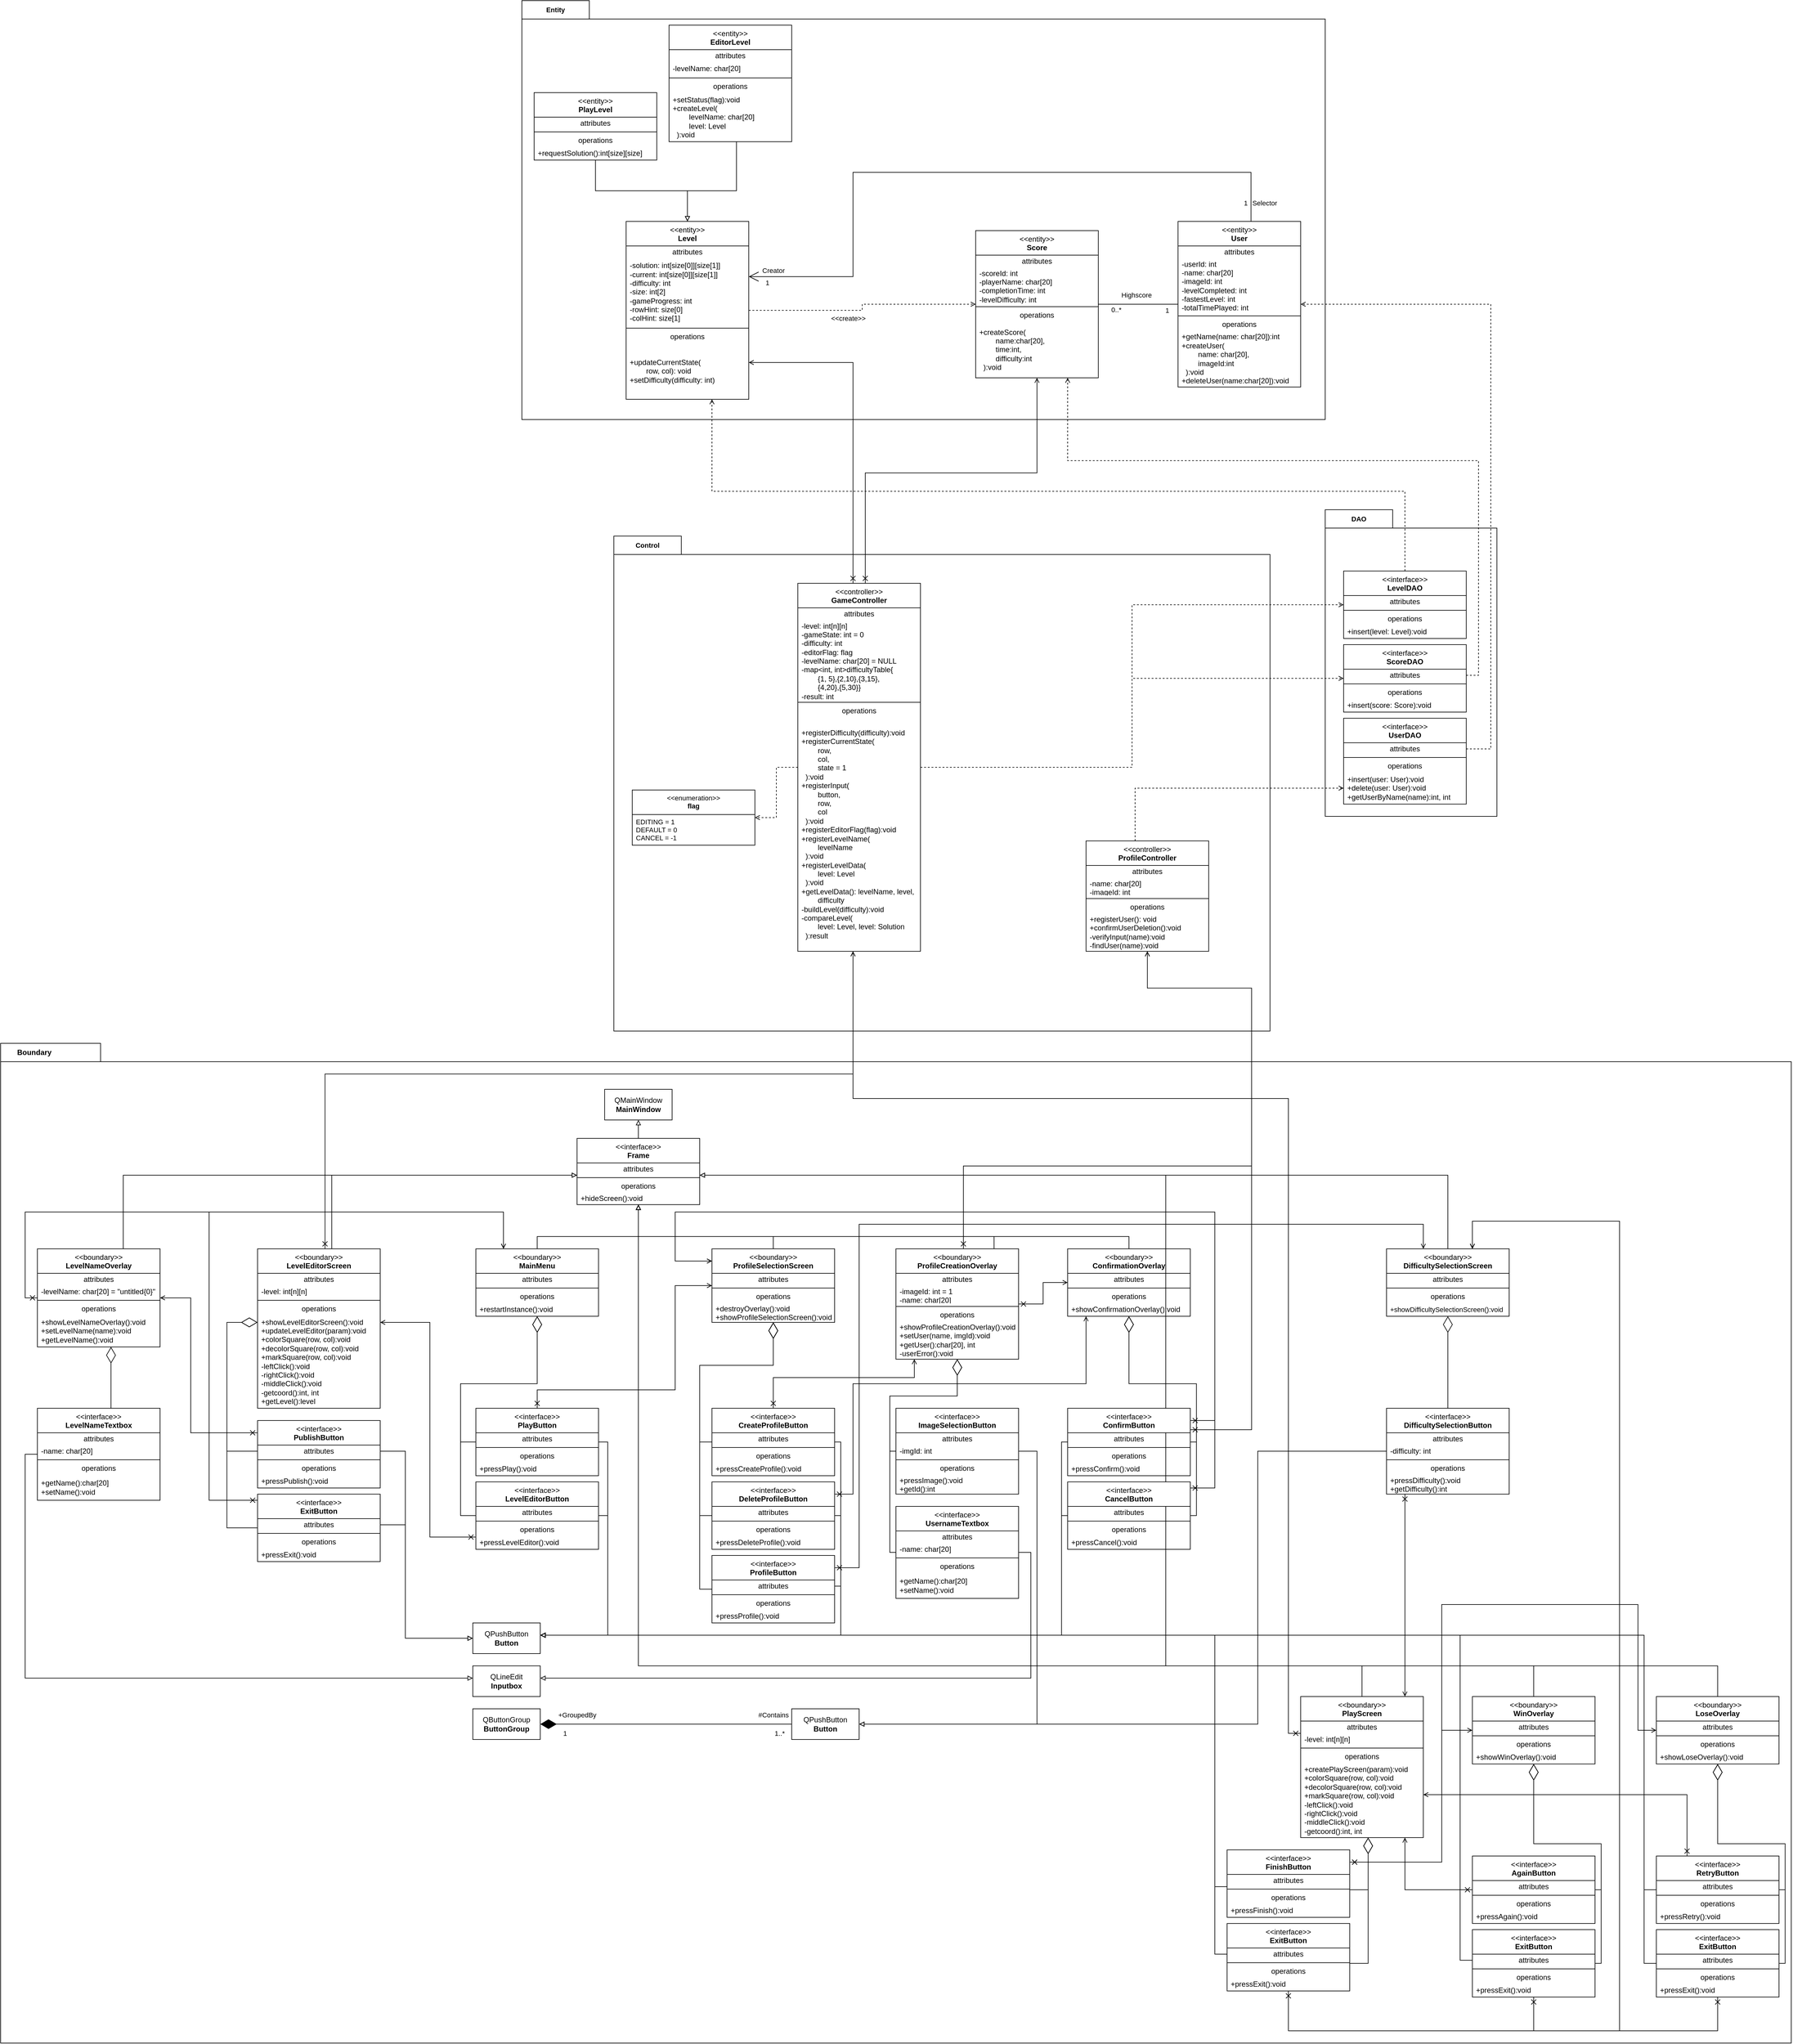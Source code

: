 <mxfile version="24.5.3" type="device">
  <diagram id="C5RBs43oDa-KdzZeNtuy" name="Page-1">
    <mxGraphModel dx="2856" dy="3607" grid="1" gridSize="10" guides="1" tooltips="1" connect="1" arrows="1" fold="1" page="1" pageScale="1" pageWidth="1169" pageHeight="827" math="0" shadow="0">
      <root>
        <mxCell id="WIyWlLk6GJQsqaUBKTNV-0" />
        <mxCell id="WIyWlLk6GJQsqaUBKTNV-1" parent="WIyWlLk6GJQsqaUBKTNV-0" />
        <mxCell id="eGYr3inBb00eLCrS8vDI-142" value="DAO" style="shape=folder;fontStyle=1;tabWidth=110;tabHeight=30;tabPosition=left;html=1;boundedLbl=1;labelInHeader=1;container=1;collapsible=0;whiteSpace=wrap;fontFamily=Helvetica;fontSize=11;fontColor=default;labelBackgroundColor=default;" vertex="1" parent="WIyWlLk6GJQsqaUBKTNV-1">
          <mxGeometry x="1190" y="-870" width="280" height="500" as="geometry" />
        </mxCell>
        <mxCell id="eGYr3inBb00eLCrS8vDI-143" value="" style="html=1;strokeColor=none;resizeWidth=1;resizeHeight=1;fillColor=none;part=1;connectable=0;allowArrows=0;deletable=0;whiteSpace=wrap;fontFamily=Helvetica;fontSize=11;fontColor=default;labelBackgroundColor=default;" vertex="1" parent="eGYr3inBb00eLCrS8vDI-142">
          <mxGeometry width="340" height="483" relative="1" as="geometry">
            <mxPoint y="30" as="offset" />
          </mxGeometry>
        </mxCell>
        <mxCell id="eGYr3inBb00eLCrS8vDI-55" value="&amp;lt;&amp;lt;interface&amp;gt;&amp;gt;&lt;br&gt;&lt;b&gt;LevelDAO&lt;/b&gt;" style="swimlane;fontStyle=0;align=center;verticalAlign=top;childLayout=stackLayout;horizontal=1;startSize=40;horizontalStack=0;resizeParent=1;resizeParentMax=0;resizeLast=0;collapsible=0;marginBottom=0;html=1;whiteSpace=wrap;" vertex="1" parent="eGYr3inBb00eLCrS8vDI-142">
          <mxGeometry x="30" y="100" width="200" height="110" as="geometry" />
        </mxCell>
        <mxCell id="eGYr3inBb00eLCrS8vDI-56" value="attributes" style="text;html=1;strokeColor=none;fillColor=none;align=center;verticalAlign=middle;spacingLeft=4;spacingRight=4;overflow=hidden;rotatable=0;points=[[0,0.5],[1,0.5]];portConstraint=eastwest;whiteSpace=wrap;" vertex="1" parent="eGYr3inBb00eLCrS8vDI-55">
          <mxGeometry y="40" width="200" height="20" as="geometry" />
        </mxCell>
        <mxCell id="eGYr3inBb00eLCrS8vDI-57" value="" style="line;strokeWidth=1;fillColor=none;align=left;verticalAlign=middle;spacingTop=-1;spacingLeft=3;spacingRight=3;rotatable=0;labelPosition=right;points=[];portConstraint=eastwest;" vertex="1" parent="eGYr3inBb00eLCrS8vDI-55">
          <mxGeometry y="60" width="200" height="8" as="geometry" />
        </mxCell>
        <mxCell id="eGYr3inBb00eLCrS8vDI-58" value="operations" style="text;html=1;strokeColor=none;fillColor=none;align=center;verticalAlign=middle;spacingLeft=4;spacingRight=4;overflow=hidden;rotatable=0;points=[[0,0.5],[1,0.5]];portConstraint=eastwest;whiteSpace=wrap;" vertex="1" parent="eGYr3inBb00eLCrS8vDI-55">
          <mxGeometry y="68" width="200" height="20" as="geometry" />
        </mxCell>
        <mxCell id="eGYr3inBb00eLCrS8vDI-59" value="&lt;div&gt;+insert(level: Level):void&lt;/div&gt;" style="text;html=1;strokeColor=none;fillColor=none;align=left;verticalAlign=middle;spacingLeft=4;spacingRight=4;overflow=hidden;rotatable=0;points=[[0,0.5],[1,0.5]];portConstraint=eastwest;whiteSpace=wrap;" vertex="1" parent="eGYr3inBb00eLCrS8vDI-55">
          <mxGeometry y="88" width="200" height="22" as="geometry" />
        </mxCell>
        <mxCell id="eGYr3inBb00eLCrS8vDI-60" value="&amp;lt;&amp;lt;interface&amp;gt;&amp;gt;&lt;br&gt;&lt;b&gt;ScoreDAO&lt;/b&gt;" style="swimlane;fontStyle=0;align=center;verticalAlign=top;childLayout=stackLayout;horizontal=1;startSize=40;horizontalStack=0;resizeParent=1;resizeParentMax=0;resizeLast=0;collapsible=0;marginBottom=0;html=1;whiteSpace=wrap;" vertex="1" parent="eGYr3inBb00eLCrS8vDI-142">
          <mxGeometry x="30" y="220" width="200" height="110" as="geometry" />
        </mxCell>
        <mxCell id="eGYr3inBb00eLCrS8vDI-61" value="attributes" style="text;html=1;strokeColor=none;fillColor=none;align=center;verticalAlign=middle;spacingLeft=4;spacingRight=4;overflow=hidden;rotatable=0;points=[[0,0.5],[1,0.5]];portConstraint=eastwest;whiteSpace=wrap;" vertex="1" parent="eGYr3inBb00eLCrS8vDI-60">
          <mxGeometry y="40" width="200" height="20" as="geometry" />
        </mxCell>
        <mxCell id="eGYr3inBb00eLCrS8vDI-62" value="" style="line;strokeWidth=1;fillColor=none;align=left;verticalAlign=middle;spacingTop=-1;spacingLeft=3;spacingRight=3;rotatable=0;labelPosition=right;points=[];portConstraint=eastwest;" vertex="1" parent="eGYr3inBb00eLCrS8vDI-60">
          <mxGeometry y="60" width="200" height="8" as="geometry" />
        </mxCell>
        <mxCell id="eGYr3inBb00eLCrS8vDI-63" value="operations" style="text;html=1;strokeColor=none;fillColor=none;align=center;verticalAlign=middle;spacingLeft=4;spacingRight=4;overflow=hidden;rotatable=0;points=[[0,0.5],[1,0.5]];portConstraint=eastwest;whiteSpace=wrap;" vertex="1" parent="eGYr3inBb00eLCrS8vDI-60">
          <mxGeometry y="68" width="200" height="20" as="geometry" />
        </mxCell>
        <mxCell id="eGYr3inBb00eLCrS8vDI-64" value="&lt;div&gt;+insert(score: Score):void&lt;/div&gt;" style="text;html=1;strokeColor=none;fillColor=none;align=left;verticalAlign=middle;spacingLeft=4;spacingRight=4;overflow=hidden;rotatable=0;points=[[0,0.5],[1,0.5]];portConstraint=eastwest;whiteSpace=wrap;" vertex="1" parent="eGYr3inBb00eLCrS8vDI-60">
          <mxGeometry y="88" width="200" height="22" as="geometry" />
        </mxCell>
        <mxCell id="eGYr3inBb00eLCrS8vDI-45" value="&amp;lt;&amp;lt;interface&amp;gt;&amp;gt;&lt;br&gt;&lt;b&gt;UserDAO&lt;/b&gt;" style="swimlane;fontStyle=0;align=center;verticalAlign=top;childLayout=stackLayout;horizontal=1;startSize=40;horizontalStack=0;resizeParent=1;resizeParentMax=0;resizeLast=0;collapsible=0;marginBottom=0;html=1;whiteSpace=wrap;" vertex="1" parent="eGYr3inBb00eLCrS8vDI-142">
          <mxGeometry x="30" y="340" width="200" height="140" as="geometry" />
        </mxCell>
        <mxCell id="eGYr3inBb00eLCrS8vDI-46" value="attributes" style="text;html=1;strokeColor=none;fillColor=none;align=center;verticalAlign=middle;spacingLeft=4;spacingRight=4;overflow=hidden;rotatable=0;points=[[0,0.5],[1,0.5]];portConstraint=eastwest;whiteSpace=wrap;" vertex="1" parent="eGYr3inBb00eLCrS8vDI-45">
          <mxGeometry y="40" width="200" height="20" as="geometry" />
        </mxCell>
        <mxCell id="eGYr3inBb00eLCrS8vDI-48" value="" style="line;strokeWidth=1;fillColor=none;align=left;verticalAlign=middle;spacingTop=-1;spacingLeft=3;spacingRight=3;rotatable=0;labelPosition=right;points=[];portConstraint=eastwest;" vertex="1" parent="eGYr3inBb00eLCrS8vDI-45">
          <mxGeometry y="60" width="200" height="8" as="geometry" />
        </mxCell>
        <mxCell id="eGYr3inBb00eLCrS8vDI-49" value="operations" style="text;html=1;strokeColor=none;fillColor=none;align=center;verticalAlign=middle;spacingLeft=4;spacingRight=4;overflow=hidden;rotatable=0;points=[[0,0.5],[1,0.5]];portConstraint=eastwest;whiteSpace=wrap;" vertex="1" parent="eGYr3inBb00eLCrS8vDI-45">
          <mxGeometry y="68" width="200" height="20" as="geometry" />
        </mxCell>
        <mxCell id="eGYr3inBb00eLCrS8vDI-50" value="&lt;div&gt;+insert(user: User):void&lt;/div&gt;&lt;div&gt;+delete(user: User):void&lt;/div&gt;&lt;div&gt;+getUserByName(name):int, int&lt;/div&gt;" style="text;html=1;strokeColor=none;fillColor=none;align=left;verticalAlign=middle;spacingLeft=4;spacingRight=4;overflow=hidden;rotatable=0;points=[[0,0.5],[1,0.5]];portConstraint=eastwest;whiteSpace=wrap;" vertex="1" parent="eGYr3inBb00eLCrS8vDI-45">
          <mxGeometry y="88" width="200" height="52" as="geometry" />
        </mxCell>
        <mxCell id="eGYr3inBb00eLCrS8vDI-123" value="Entity" style="shape=folder;fontStyle=1;tabWidth=110;tabHeight=30;tabPosition=left;html=1;boundedLbl=1;labelInHeader=1;container=1;collapsible=0;whiteSpace=wrap;fontFamily=Helvetica;fontSize=11;fontColor=default;labelBackgroundColor=default;" vertex="1" parent="WIyWlLk6GJQsqaUBKTNV-1">
          <mxGeometry x="-120" y="-1700" width="1310" height="683" as="geometry" />
        </mxCell>
        <mxCell id="eGYr3inBb00eLCrS8vDI-124" value="" style="html=1;strokeColor=none;resizeWidth=1;resizeHeight=1;fillColor=none;part=1;connectable=0;allowArrows=0;deletable=0;whiteSpace=wrap;fontFamily=Helvetica;fontSize=11;fontColor=default;labelBackgroundColor=default;" vertex="1" parent="eGYr3inBb00eLCrS8vDI-123">
          <mxGeometry width="1310" height="478.1" relative="1" as="geometry">
            <mxPoint y="30" as="offset" />
          </mxGeometry>
        </mxCell>
        <mxCell id="eGYr3inBb00eLCrS8vDI-99" value="&amp;lt;&amp;lt;entity&amp;gt;&amp;gt;&lt;br&gt;&lt;b&gt;PlayLevel&lt;/b&gt;" style="swimlane;fontStyle=0;align=center;verticalAlign=top;childLayout=stackLayout;horizontal=1;startSize=40;horizontalStack=0;resizeParent=1;resizeParentMax=0;resizeLast=0;collapsible=0;marginBottom=0;html=1;whiteSpace=wrap;" vertex="1" parent="eGYr3inBb00eLCrS8vDI-123">
          <mxGeometry x="20" y="150" width="200" height="110" as="geometry" />
        </mxCell>
        <mxCell id="eGYr3inBb00eLCrS8vDI-100" value="attributes" style="text;html=1;strokeColor=none;fillColor=none;align=center;verticalAlign=middle;spacingLeft=4;spacingRight=4;overflow=hidden;rotatable=0;points=[[0,0.5],[1,0.5]];portConstraint=eastwest;whiteSpace=wrap;" vertex="1" parent="eGYr3inBb00eLCrS8vDI-99">
          <mxGeometry y="40" width="200" height="20" as="geometry" />
        </mxCell>
        <mxCell id="eGYr3inBb00eLCrS8vDI-102" value="" style="line;strokeWidth=1;fillColor=none;align=left;verticalAlign=middle;spacingTop=-1;spacingLeft=3;spacingRight=3;rotatable=0;labelPosition=right;points=[];portConstraint=eastwest;" vertex="1" parent="eGYr3inBb00eLCrS8vDI-99">
          <mxGeometry y="60" width="200" height="8" as="geometry" />
        </mxCell>
        <mxCell id="eGYr3inBb00eLCrS8vDI-103" value="operations" style="text;html=1;strokeColor=none;fillColor=none;align=center;verticalAlign=middle;spacingLeft=4;spacingRight=4;overflow=hidden;rotatable=0;points=[[0,0.5],[1,0.5]];portConstraint=eastwest;whiteSpace=wrap;" vertex="1" parent="eGYr3inBb00eLCrS8vDI-99">
          <mxGeometry y="68" width="200" height="20" as="geometry" />
        </mxCell>
        <mxCell id="eGYr3inBb00eLCrS8vDI-104" value="&lt;div&gt;+requestSolution():int[size][size]&lt;/div&gt;" style="text;html=1;strokeColor=none;fillColor=none;align=left;verticalAlign=middle;spacingLeft=4;spacingRight=4;overflow=hidden;rotatable=0;points=[[0,0.5],[1,0.5]];portConstraint=eastwest;whiteSpace=wrap;" vertex="1" parent="eGYr3inBb00eLCrS8vDI-99">
          <mxGeometry y="88" width="200" height="22" as="geometry" />
        </mxCell>
        <mxCell id="eGYr3inBb00eLCrS8vDI-106" value="&amp;lt;&amp;lt;entity&amp;gt;&amp;gt;&lt;br&gt;&lt;b&gt;EditorLevel&lt;/b&gt;" style="swimlane;fontStyle=0;align=center;verticalAlign=top;childLayout=stackLayout;horizontal=1;startSize=40;horizontalStack=0;resizeParent=1;resizeParentMax=0;resizeLast=0;collapsible=0;marginBottom=0;html=1;whiteSpace=wrap;" vertex="1" parent="eGYr3inBb00eLCrS8vDI-123">
          <mxGeometry x="240" y="40" width="200" height="190" as="geometry" />
        </mxCell>
        <mxCell id="eGYr3inBb00eLCrS8vDI-107" value="attributes" style="text;html=1;strokeColor=none;fillColor=none;align=center;verticalAlign=middle;spacingLeft=4;spacingRight=4;overflow=hidden;rotatable=0;points=[[0,0.5],[1,0.5]];portConstraint=eastwest;whiteSpace=wrap;" vertex="1" parent="eGYr3inBb00eLCrS8vDI-106">
          <mxGeometry y="40" width="200" height="20" as="geometry" />
        </mxCell>
        <mxCell id="eGYr3inBb00eLCrS8vDI-111" value="&lt;div&gt;-levelName: char[20]&lt;/div&gt;" style="text;html=1;strokeColor=none;fillColor=none;align=left;verticalAlign=middle;spacingLeft=4;spacingRight=4;overflow=hidden;rotatable=0;points=[[0,0.5],[1,0.5]];portConstraint=eastwest;whiteSpace=wrap;" vertex="1" parent="eGYr3inBb00eLCrS8vDI-106">
          <mxGeometry y="60" width="200" height="22" as="geometry" />
        </mxCell>
        <mxCell id="eGYr3inBb00eLCrS8vDI-108" value="" style="line;strokeWidth=1;fillColor=none;align=left;verticalAlign=middle;spacingTop=-1;spacingLeft=3;spacingRight=3;rotatable=0;labelPosition=right;points=[];portConstraint=eastwest;" vertex="1" parent="eGYr3inBb00eLCrS8vDI-106">
          <mxGeometry y="82" width="200" height="8" as="geometry" />
        </mxCell>
        <mxCell id="eGYr3inBb00eLCrS8vDI-109" value="operations" style="text;html=1;strokeColor=none;fillColor=none;align=center;verticalAlign=middle;spacingLeft=4;spacingRight=4;overflow=hidden;rotatable=0;points=[[0,0.5],[1,0.5]];portConstraint=eastwest;whiteSpace=wrap;" vertex="1" parent="eGYr3inBb00eLCrS8vDI-106">
          <mxGeometry y="90" width="200" height="20" as="geometry" />
        </mxCell>
        <mxCell id="eGYr3inBb00eLCrS8vDI-110" value="&lt;div&gt;+setStatus(flag):void&lt;/div&gt;&lt;div&gt;+createLevel(&lt;/div&gt;&lt;div&gt;&lt;span style=&quot;white-space: pre;&quot;&gt;&#x9;&lt;/span&gt;levelName: char[20]&lt;br&gt;&lt;/div&gt;&lt;div&gt;&lt;span style=&quot;white-space: pre;&quot;&gt;&#x9;&lt;/span&gt;level: Level&lt;br&gt;&lt;/div&gt;&lt;div&gt;&amp;nbsp; ):void&lt;/div&gt;" style="text;html=1;strokeColor=none;fillColor=none;align=left;verticalAlign=middle;spacingLeft=4;spacingRight=4;overflow=hidden;rotatable=0;points=[[0,0.5],[1,0.5]];portConstraint=eastwest;whiteSpace=wrap;" vertex="1" parent="eGYr3inBb00eLCrS8vDI-106">
          <mxGeometry y="110" width="200" height="80" as="geometry" />
        </mxCell>
        <mxCell id="eGYr3inBb00eLCrS8vDI-88" value="&amp;lt;&amp;lt;entity&amp;gt;&amp;gt;&lt;br&gt;&lt;b&gt;Level&lt;/b&gt;" style="swimlane;fontStyle=0;align=center;verticalAlign=top;childLayout=stackLayout;horizontal=1;startSize=40;horizontalStack=0;resizeParent=1;resizeParentMax=0;resizeLast=0;collapsible=0;marginBottom=0;html=1;whiteSpace=wrap;" vertex="1" parent="eGYr3inBb00eLCrS8vDI-123">
          <mxGeometry x="170" y="360" width="200" height="290" as="geometry" />
        </mxCell>
        <mxCell id="eGYr3inBb00eLCrS8vDI-89" value="attributes" style="text;html=1;strokeColor=none;fillColor=none;align=center;verticalAlign=middle;spacingLeft=4;spacingRight=4;overflow=hidden;rotatable=0;points=[[0,0.5],[1,0.5]];portConstraint=eastwest;whiteSpace=wrap;" vertex="1" parent="eGYr3inBb00eLCrS8vDI-88">
          <mxGeometry y="40" width="200" height="20" as="geometry" />
        </mxCell>
        <mxCell id="eGYr3inBb00eLCrS8vDI-90" value="-solution: int[size[0]][size[1]]&lt;div&gt;-current: int[size[0]][size[1]]&lt;/div&gt;&lt;div&gt;-difficulty: int&lt;/div&gt;&lt;div&gt;-size: int[2]&lt;/div&gt;&lt;div&gt;-gameProgress: int&lt;/div&gt;&lt;div&gt;-rowHint: size[0]&lt;/div&gt;&lt;div&gt;-colHint: size[1]&lt;/div&gt;" style="text;html=1;strokeColor=none;fillColor=none;align=left;verticalAlign=middle;spacingLeft=4;spacingRight=4;overflow=hidden;rotatable=0;points=[[0,0.5],[1,0.5]];portConstraint=eastwest;whiteSpace=wrap;" vertex="1" parent="eGYr3inBb00eLCrS8vDI-88">
          <mxGeometry y="60" width="200" height="110" as="geometry" />
        </mxCell>
        <mxCell id="eGYr3inBb00eLCrS8vDI-91" value="" style="line;strokeWidth=1;fillColor=none;align=left;verticalAlign=middle;spacingTop=-1;spacingLeft=3;spacingRight=3;rotatable=0;labelPosition=right;points=[];portConstraint=eastwest;" vertex="1" parent="eGYr3inBb00eLCrS8vDI-88">
          <mxGeometry y="170" width="200" height="8" as="geometry" />
        </mxCell>
        <mxCell id="eGYr3inBb00eLCrS8vDI-92" value="operations" style="text;html=1;strokeColor=none;fillColor=none;align=center;verticalAlign=middle;spacingLeft=4;spacingRight=4;overflow=hidden;rotatable=0;points=[[0,0.5],[1,0.5]];portConstraint=eastwest;whiteSpace=wrap;" vertex="1" parent="eGYr3inBb00eLCrS8vDI-88">
          <mxGeometry y="178" width="200" height="20" as="geometry" />
        </mxCell>
        <mxCell id="eGYr3inBb00eLCrS8vDI-93" value="&lt;div&gt;+updateCurrentState(&lt;/div&gt;&lt;div&gt;&lt;span style=&quot;white-space: pre;&quot;&gt;&#x9;&lt;/span&gt;row, col): void&lt;br&gt;&lt;/div&gt;&lt;div&gt;+setDifficulty(difficulty: int)&lt;/div&gt;" style="text;html=1;strokeColor=none;fillColor=none;align=left;verticalAlign=middle;spacingLeft=4;spacingRight=4;overflow=hidden;rotatable=0;points=[[0,0.5],[1,0.5]];portConstraint=eastwest;whiteSpace=wrap;" vertex="1" parent="eGYr3inBb00eLCrS8vDI-88">
          <mxGeometry y="198" width="200" height="92" as="geometry" />
        </mxCell>
        <mxCell id="eGYr3inBb00eLCrS8vDI-105" style="edgeStyle=orthogonalEdgeStyle;rounded=0;orthogonalLoop=1;jettySize=auto;html=1;strokeColor=default;align=center;verticalAlign=middle;fontFamily=Helvetica;fontSize=11;fontColor=default;labelBackgroundColor=default;startArrow=none;startFill=0;endArrow=block;endFill=0;" edge="1" parent="eGYr3inBb00eLCrS8vDI-123" source="eGYr3inBb00eLCrS8vDI-99" target="eGYr3inBb00eLCrS8vDI-88">
          <mxGeometry relative="1" as="geometry" />
        </mxCell>
        <mxCell id="eGYr3inBb00eLCrS8vDI-112" value="" style="edgeStyle=orthogonalEdgeStyle;rounded=0;orthogonalLoop=1;jettySize=auto;html=1;strokeColor=default;align=center;verticalAlign=middle;fontFamily=Helvetica;fontSize=11;fontColor=default;labelBackgroundColor=default;startArrow=none;startFill=0;endArrow=block;endFill=0;" edge="1" parent="eGYr3inBb00eLCrS8vDI-123" source="eGYr3inBb00eLCrS8vDI-106" target="eGYr3inBb00eLCrS8vDI-88">
          <mxGeometry relative="1" as="geometry">
            <Array as="points">
              <mxPoint x="350" y="310" />
              <mxPoint x="270" y="310" />
            </Array>
          </mxGeometry>
        </mxCell>
        <mxCell id="eGYr3inBb00eLCrS8vDI-76" value="&amp;lt;&amp;lt;entity&amp;gt;&amp;gt;&lt;br&gt;&lt;b&gt;Score&lt;/b&gt;" style="swimlane;fontStyle=0;align=center;verticalAlign=top;childLayout=stackLayout;horizontal=1;startSize=40;horizontalStack=0;resizeParent=1;resizeParentMax=0;resizeLast=0;collapsible=0;marginBottom=0;html=1;whiteSpace=wrap;" vertex="1" parent="eGYr3inBb00eLCrS8vDI-123">
          <mxGeometry x="740" y="375" width="200" height="240" as="geometry" />
        </mxCell>
        <mxCell id="eGYr3inBb00eLCrS8vDI-77" value="attributes" style="text;html=1;strokeColor=none;fillColor=none;align=center;verticalAlign=middle;spacingLeft=4;spacingRight=4;overflow=hidden;rotatable=0;points=[[0,0.5],[1,0.5]];portConstraint=eastwest;whiteSpace=wrap;" vertex="1" parent="eGYr3inBb00eLCrS8vDI-76">
          <mxGeometry y="40" width="200" height="20" as="geometry" />
        </mxCell>
        <mxCell id="eGYr3inBb00eLCrS8vDI-78" value="-scoreId: int&lt;div&gt;-playerName: char[20]&lt;/div&gt;&lt;div&gt;-completionTime: int&lt;/div&gt;&lt;div&gt;-levelDifficulty: int&lt;/div&gt;" style="text;html=1;strokeColor=none;fillColor=none;align=left;verticalAlign=middle;spacingLeft=4;spacingRight=4;overflow=hidden;rotatable=0;points=[[0,0.5],[1,0.5]];portConstraint=eastwest;whiteSpace=wrap;" vertex="1" parent="eGYr3inBb00eLCrS8vDI-76">
          <mxGeometry y="60" width="200" height="60" as="geometry" />
        </mxCell>
        <mxCell id="eGYr3inBb00eLCrS8vDI-79" value="" style="line;strokeWidth=1;fillColor=none;align=left;verticalAlign=middle;spacingTop=-1;spacingLeft=3;spacingRight=3;rotatable=0;labelPosition=right;points=[];portConstraint=eastwest;" vertex="1" parent="eGYr3inBb00eLCrS8vDI-76">
          <mxGeometry y="120" width="200" height="8" as="geometry" />
        </mxCell>
        <mxCell id="eGYr3inBb00eLCrS8vDI-80" value="operations" style="text;html=1;strokeColor=none;fillColor=none;align=center;verticalAlign=middle;spacingLeft=4;spacingRight=4;overflow=hidden;rotatable=0;points=[[0,0.5],[1,0.5]];portConstraint=eastwest;whiteSpace=wrap;" vertex="1" parent="eGYr3inBb00eLCrS8vDI-76">
          <mxGeometry y="128" width="200" height="20" as="geometry" />
        </mxCell>
        <mxCell id="eGYr3inBb00eLCrS8vDI-81" value="&lt;div&gt;+createScore(&lt;/div&gt;&lt;div&gt;&lt;span style=&quot;white-space: pre;&quot;&gt;&#x9;&lt;/span&gt;name:char[20],&lt;br&gt;&lt;/div&gt;&lt;div&gt;&lt;span style=&quot;white-space: pre;&quot;&gt;&#x9;&lt;/span&gt;time:int,&lt;br&gt;&lt;/div&gt;&lt;div&gt;&lt;span style=&quot;white-space: pre;&quot;&gt;&#x9;&lt;/span&gt;difficulty:int&lt;br&gt;&lt;/div&gt;&lt;div&gt;&amp;nbsp; ):void&lt;/div&gt;" style="text;html=1;strokeColor=none;fillColor=none;align=left;verticalAlign=middle;spacingLeft=4;spacingRight=4;overflow=hidden;rotatable=0;points=[[0,0.5],[1,0.5]];portConstraint=eastwest;whiteSpace=wrap;" vertex="1" parent="eGYr3inBb00eLCrS8vDI-76">
          <mxGeometry y="148" width="200" height="92" as="geometry" />
        </mxCell>
        <mxCell id="eGYr3inBb00eLCrS8vDI-118" style="edgeStyle=orthogonalEdgeStyle;rounded=0;orthogonalLoop=1;jettySize=auto;html=1;strokeColor=default;align=center;verticalAlign=middle;fontFamily=Helvetica;fontSize=11;fontColor=default;labelBackgroundColor=default;startArrow=none;startFill=0;endArrow=open;endFill=0;dashed=1;" edge="1" parent="eGYr3inBb00eLCrS8vDI-123" source="eGYr3inBb00eLCrS8vDI-88" target="eGYr3inBb00eLCrS8vDI-76">
          <mxGeometry relative="1" as="geometry" />
        </mxCell>
        <mxCell id="eGYr3inBb00eLCrS8vDI-119" value="&amp;lt;&amp;lt;create&amp;gt;&amp;gt;" style="edgeLabel;html=1;align=center;verticalAlign=middle;resizable=0;points=[];fontFamily=Helvetica;fontSize=11;fontColor=default;labelBackgroundColor=default;" vertex="1" connectable="0" parent="eGYr3inBb00eLCrS8vDI-118">
          <mxGeometry x="0.219" y="2" relative="1" as="geometry">
            <mxPoint x="-60" y="25" as="offset" />
          </mxGeometry>
        </mxCell>
        <mxCell id="eGYr3inBb00eLCrS8vDI-67" value="&amp;lt;&amp;lt;entity&amp;gt;&amp;gt;&lt;br&gt;&lt;b&gt;User&lt;/b&gt;" style="swimlane;fontStyle=0;align=center;verticalAlign=top;childLayout=stackLayout;horizontal=1;startSize=40;horizontalStack=0;resizeParent=1;resizeParentMax=0;resizeLast=0;collapsible=0;marginBottom=0;html=1;whiteSpace=wrap;" vertex="1" parent="eGYr3inBb00eLCrS8vDI-123">
          <mxGeometry x="1070" y="360" width="200" height="270" as="geometry" />
        </mxCell>
        <mxCell id="eGYr3inBb00eLCrS8vDI-68" value="attributes" style="text;html=1;strokeColor=none;fillColor=none;align=center;verticalAlign=middle;spacingLeft=4;spacingRight=4;overflow=hidden;rotatable=0;points=[[0,0.5],[1,0.5]];portConstraint=eastwest;whiteSpace=wrap;" vertex="1" parent="eGYr3inBb00eLCrS8vDI-67">
          <mxGeometry y="40" width="200" height="20" as="geometry" />
        </mxCell>
        <mxCell id="eGYr3inBb00eLCrS8vDI-69" value="-userId: int&lt;div&gt;-name: char[20]&lt;/div&gt;&lt;div&gt;-imageId: int&lt;/div&gt;&lt;div&gt;-levelCompleted: int&lt;/div&gt;&lt;div&gt;-fastestLevel: int&lt;/div&gt;&lt;div&gt;-totalTimePlayed: int&lt;/div&gt;" style="text;html=1;strokeColor=none;fillColor=none;align=left;verticalAlign=middle;spacingLeft=4;spacingRight=4;overflow=hidden;rotatable=0;points=[[0,0.5],[1,0.5]];portConstraint=eastwest;whiteSpace=wrap;" vertex="1" parent="eGYr3inBb00eLCrS8vDI-67">
          <mxGeometry y="60" width="200" height="90" as="geometry" />
        </mxCell>
        <mxCell id="eGYr3inBb00eLCrS8vDI-70" value="" style="line;strokeWidth=1;fillColor=none;align=left;verticalAlign=middle;spacingTop=-1;spacingLeft=3;spacingRight=3;rotatable=0;labelPosition=right;points=[];portConstraint=eastwest;" vertex="1" parent="eGYr3inBb00eLCrS8vDI-67">
          <mxGeometry y="150" width="200" height="8" as="geometry" />
        </mxCell>
        <mxCell id="eGYr3inBb00eLCrS8vDI-71" value="operations" style="text;html=1;strokeColor=none;fillColor=none;align=center;verticalAlign=middle;spacingLeft=4;spacingRight=4;overflow=hidden;rotatable=0;points=[[0,0.5],[1,0.5]];portConstraint=eastwest;whiteSpace=wrap;" vertex="1" parent="eGYr3inBb00eLCrS8vDI-67">
          <mxGeometry y="158" width="200" height="20" as="geometry" />
        </mxCell>
        <mxCell id="eGYr3inBb00eLCrS8vDI-72" value="&lt;div&gt;+getName(name: char[20]):int&lt;/div&gt;&lt;div&gt;+createUser(&lt;/div&gt;&lt;div&gt;&lt;span style=&quot;white-space: pre;&quot;&gt;&#x9;&lt;/span&gt;name: char[20],&lt;/div&gt;&lt;div&gt;&lt;span style=&quot;background-color: initial;&quot;&gt;&lt;span style=&quot;white-space: pre;&quot;&gt;&#x9;&lt;/span&gt;imageId:int&lt;/span&gt;&lt;/div&gt;&lt;div&gt;&lt;span style=&quot;background-color: initial;&quot;&gt;&amp;nbsp; ):void&lt;/span&gt;&lt;/div&gt;&lt;div&gt;&lt;span style=&quot;background-color: initial;&quot;&gt;+deleteUser(name:char[20]):void&lt;/span&gt;&lt;/div&gt;" style="text;html=1;strokeColor=none;fillColor=none;align=left;verticalAlign=middle;spacingLeft=4;spacingRight=4;overflow=hidden;rotatable=0;points=[[0,0.5],[1,0.5]];portConstraint=eastwest;whiteSpace=wrap;" vertex="1" parent="eGYr3inBb00eLCrS8vDI-67">
          <mxGeometry y="178" width="200" height="92" as="geometry" />
        </mxCell>
        <mxCell id="eGYr3inBb00eLCrS8vDI-82" style="edgeStyle=none;rounded=0;orthogonalLoop=1;jettySize=auto;html=1;endArrow=none;endFill=0;startSize=14;endSize=14;sourcePerimeterSpacing=0;targetPerimeterSpacing=0;" edge="1" parent="eGYr3inBb00eLCrS8vDI-123" source="eGYr3inBb00eLCrS8vDI-67" target="eGYr3inBb00eLCrS8vDI-76">
          <mxGeometry relative="1" as="geometry">
            <mxPoint x="940" y="269" as="sourcePoint" />
            <Array as="points" />
            <mxPoint x="1140" y="269" as="targetPoint" />
          </mxGeometry>
        </mxCell>
        <mxCell id="eGYr3inBb00eLCrS8vDI-83" value="Highscore" style="edgeLabel;html=1;align=center;verticalAlign=middle;resizable=0;points=[];" vertex="1" connectable="0" parent="eGYr3inBb00eLCrS8vDI-82">
          <mxGeometry x="0.073" y="-3" relative="1" as="geometry">
            <mxPoint x="1" y="-12" as="offset" />
          </mxGeometry>
        </mxCell>
        <mxCell id="eGYr3inBb00eLCrS8vDI-84" value="1" style="edgeLabel;html=1;align=center;verticalAlign=middle;resizable=0;points=[];" vertex="1" connectable="0" parent="eGYr3inBb00eLCrS8vDI-82">
          <mxGeometry x="-0.979" relative="1" as="geometry">
            <mxPoint x="-17" y="10" as="offset" />
          </mxGeometry>
        </mxCell>
        <mxCell id="eGYr3inBb00eLCrS8vDI-85" value="0..*" style="edgeLabel;html=1;align=center;verticalAlign=middle;resizable=0;points=[];" vertex="1" connectable="0" parent="eGYr3inBb00eLCrS8vDI-82">
          <mxGeometry x="0.921" y="-1" relative="1" as="geometry">
            <mxPoint x="24" y="10" as="offset" />
          </mxGeometry>
        </mxCell>
        <mxCell id="eGYr3inBb00eLCrS8vDI-113" value="" style="edgeStyle=orthogonalEdgeStyle;rounded=0;orthogonalLoop=1;jettySize=auto;html=1;endArrow=none;endFill=0;startSize=14;endSize=14;sourcePerimeterSpacing=0;targetPerimeterSpacing=0;startArrow=open;startFill=0;" edge="1" parent="eGYr3inBb00eLCrS8vDI-123" source="eGYr3inBb00eLCrS8vDI-88" target="eGYr3inBb00eLCrS8vDI-67">
          <mxGeometry relative="1" as="geometry">
            <mxPoint x="660" y="455" as="sourcePoint" />
            <mxPoint x="460" y="290" as="targetPoint" />
            <Array as="points">
              <mxPoint x="540" y="450" />
              <mxPoint x="540" y="280" />
              <mxPoint x="1189" y="280" />
            </Array>
          </mxGeometry>
        </mxCell>
        <mxCell id="eGYr3inBb00eLCrS8vDI-114" value="1" style="edgeLabel;html=1;align=center;verticalAlign=middle;resizable=0;points=[];" vertex="1" connectable="0" parent="eGYr3inBb00eLCrS8vDI-113">
          <mxGeometry x="0.555" y="-3" relative="1" as="geometry">
            <mxPoint x="149" y="47" as="offset" />
          </mxGeometry>
        </mxCell>
        <mxCell id="eGYr3inBb00eLCrS8vDI-115" value="1" style="edgeLabel;html=1;align=center;verticalAlign=middle;resizable=0;points=[];" vertex="1" connectable="0" parent="eGYr3inBb00eLCrS8vDI-113">
          <mxGeometry x="-0.392" relative="1" as="geometry">
            <mxPoint x="-140" y="165" as="offset" />
          </mxGeometry>
        </mxCell>
        <mxCell id="eGYr3inBb00eLCrS8vDI-116" value="Selector" style="edgeLabel;html=1;align=center;verticalAlign=middle;resizable=0;points=[];rotation=0;" vertex="1" connectable="0" parent="eGYr3inBb00eLCrS8vDI-113">
          <mxGeometry x="0.299" y="-2" relative="1" as="geometry">
            <mxPoint x="316" y="48" as="offset" />
          </mxGeometry>
        </mxCell>
        <mxCell id="eGYr3inBb00eLCrS8vDI-117" value="Creator" style="edgeLabel;html=1;align=center;verticalAlign=middle;resizable=0;points=[];rotation=0;" vertex="1" connectable="0" parent="eGYr3inBb00eLCrS8vDI-113">
          <mxGeometry x="-0.095" y="1" relative="1" as="geometry">
            <mxPoint x="-274" y="161" as="offset" />
          </mxGeometry>
        </mxCell>
        <mxCell id="eGYr3inBb00eLCrS8vDI-121" value="Control" style="shape=folder;fontStyle=1;tabWidth=110;tabHeight=30;tabPosition=left;html=1;boundedLbl=1;labelInHeader=1;container=1;collapsible=0;whiteSpace=wrap;fontFamily=Helvetica;fontSize=11;fontColor=default;labelBackgroundColor=default;" vertex="1" parent="WIyWlLk6GJQsqaUBKTNV-1">
          <mxGeometry x="30" y="-827" width="1070" height="807" as="geometry" />
        </mxCell>
        <mxCell id="eGYr3inBb00eLCrS8vDI-122" value="" style="html=1;strokeColor=none;resizeWidth=1;resizeHeight=1;fillColor=none;part=1;connectable=0;allowArrows=0;deletable=0;whiteSpace=wrap;fontFamily=Helvetica;fontSize=11;fontColor=default;labelBackgroundColor=default;" vertex="1" parent="eGYr3inBb00eLCrS8vDI-121">
          <mxGeometry width="1070" height="564.9" relative="1" as="geometry">
            <mxPoint y="30" as="offset" />
          </mxGeometry>
        </mxCell>
        <mxCell id="eGYr3inBb00eLCrS8vDI-28" value="&amp;lt;&amp;lt;controller&amp;gt;&amp;gt;&lt;br&gt;&lt;b&gt;ProfileController&lt;/b&gt;" style="swimlane;fontStyle=0;align=center;verticalAlign=top;childLayout=stackLayout;horizontal=1;startSize=40;horizontalStack=0;resizeParent=1;resizeParentMax=0;resizeLast=0;collapsible=0;marginBottom=0;html=1;whiteSpace=wrap;" vertex="1" parent="eGYr3inBb00eLCrS8vDI-121">
          <mxGeometry x="770" y="497" width="200" height="180" as="geometry" />
        </mxCell>
        <mxCell id="eGYr3inBb00eLCrS8vDI-29" value="attributes" style="text;html=1;strokeColor=none;fillColor=none;align=center;verticalAlign=middle;spacingLeft=4;spacingRight=4;overflow=hidden;rotatable=0;points=[[0,0.5],[1,0.5]];portConstraint=eastwest;whiteSpace=wrap;" vertex="1" parent="eGYr3inBb00eLCrS8vDI-28">
          <mxGeometry y="40" width="200" height="20" as="geometry" />
        </mxCell>
        <mxCell id="eGYr3inBb00eLCrS8vDI-30" value="-name: char[20]&lt;div&gt;-imageId: int&lt;/div&gt;" style="text;html=1;strokeColor=none;fillColor=none;align=left;verticalAlign=middle;spacingLeft=4;spacingRight=4;overflow=hidden;rotatable=0;points=[[0,0.5],[1,0.5]];portConstraint=eastwest;whiteSpace=wrap;" vertex="1" parent="eGYr3inBb00eLCrS8vDI-28">
          <mxGeometry y="60" width="200" height="30" as="geometry" />
        </mxCell>
        <mxCell id="eGYr3inBb00eLCrS8vDI-31" value="" style="line;strokeWidth=1;fillColor=none;align=left;verticalAlign=middle;spacingTop=-1;spacingLeft=3;spacingRight=3;rotatable=0;labelPosition=right;points=[];portConstraint=eastwest;" vertex="1" parent="eGYr3inBb00eLCrS8vDI-28">
          <mxGeometry y="90" width="200" height="8" as="geometry" />
        </mxCell>
        <mxCell id="eGYr3inBb00eLCrS8vDI-32" value="operations" style="text;html=1;strokeColor=none;fillColor=none;align=center;verticalAlign=middle;spacingLeft=4;spacingRight=4;overflow=hidden;rotatable=0;points=[[0,0.5],[1,0.5]];portConstraint=eastwest;whiteSpace=wrap;" vertex="1" parent="eGYr3inBb00eLCrS8vDI-28">
          <mxGeometry y="98" width="200" height="20" as="geometry" />
        </mxCell>
        <mxCell id="eGYr3inBb00eLCrS8vDI-33" value="&lt;div&gt;+registerUser(): void&lt;/div&gt;&lt;div&gt;+&lt;span style=&quot;background-color: initial;&quot;&gt;confirmUserDeletion():void&lt;/span&gt;&lt;/div&gt;&lt;div&gt;-verifyInput(name):void&lt;/div&gt;&lt;div&gt;-findUser(name):void&lt;/div&gt;" style="text;html=1;strokeColor=none;fillColor=none;align=left;verticalAlign=middle;spacingLeft=4;spacingRight=4;overflow=hidden;rotatable=0;points=[[0,0.5],[1,0.5]];portConstraint=eastwest;whiteSpace=wrap;" vertex="1" parent="eGYr3inBb00eLCrS8vDI-28">
          <mxGeometry y="118" width="200" height="62" as="geometry" />
        </mxCell>
        <mxCell id="eGYr3inBb00eLCrS8vDI-37" value="&amp;lt;&amp;lt;controller&amp;gt;&amp;gt;&lt;br&gt;&lt;b&gt;GameController&lt;/b&gt;" style="swimlane;fontStyle=0;align=center;verticalAlign=top;childLayout=stackLayout;horizontal=1;startSize=40;horizontalStack=0;resizeParent=1;resizeParentMax=0;resizeLast=0;collapsible=0;marginBottom=0;html=1;whiteSpace=wrap;" vertex="1" parent="eGYr3inBb00eLCrS8vDI-121">
          <mxGeometry x="300" y="77" width="200" height="600" as="geometry" />
        </mxCell>
        <mxCell id="eGYr3inBb00eLCrS8vDI-38" value="attributes" style="text;html=1;strokeColor=none;fillColor=none;align=center;verticalAlign=middle;spacingLeft=4;spacingRight=4;overflow=hidden;rotatable=0;points=[[0,0.5],[1,0.5]];portConstraint=eastwest;whiteSpace=wrap;" vertex="1" parent="eGYr3inBb00eLCrS8vDI-37">
          <mxGeometry y="40" width="200" height="20" as="geometry" />
        </mxCell>
        <mxCell id="eGYr3inBb00eLCrS8vDI-39" value="-level: int[n][n]&lt;div&gt;-gameState: int = 0&lt;/div&gt;&lt;div&gt;-difficulty: int&lt;/div&gt;&lt;div&gt;-editorFlag: flag&lt;/div&gt;&lt;div&gt;-levelName: char[20] = NULL&lt;/div&gt;&lt;div&gt;-map&amp;lt;int, int&amp;gt;difficultyTable{&lt;/div&gt;&lt;div&gt;&lt;span style=&quot;white-space: pre;&quot;&gt;&#x9;&lt;/span&gt;{1, 5},{2,10},{3,15},&lt;/div&gt;&lt;div&gt;&lt;span style=&quot;white-space: pre;&quot;&gt;&#x9;&lt;/span&gt;{4,20},{5,30}&lt;span style=&quot;background-color: initial;&quot;&gt;}&lt;/span&gt;&lt;/div&gt;&lt;div&gt;&lt;span style=&quot;background-color: initial;&quot;&gt;-result: int&lt;/span&gt;&lt;/div&gt;" style="text;html=1;strokeColor=none;fillColor=none;align=left;verticalAlign=middle;spacingLeft=4;spacingRight=4;overflow=hidden;rotatable=0;points=[[0,0.5],[1,0.5]];portConstraint=eastwest;whiteSpace=wrap;" vertex="1" parent="eGYr3inBb00eLCrS8vDI-37">
          <mxGeometry y="60" width="200" height="130" as="geometry" />
        </mxCell>
        <mxCell id="eGYr3inBb00eLCrS8vDI-40" value="" style="line;strokeWidth=1;fillColor=none;align=left;verticalAlign=middle;spacingTop=-1;spacingLeft=3;spacingRight=3;rotatable=0;labelPosition=right;points=[];portConstraint=eastwest;" vertex="1" parent="eGYr3inBb00eLCrS8vDI-37">
          <mxGeometry y="190" width="200" height="8" as="geometry" />
        </mxCell>
        <mxCell id="eGYr3inBb00eLCrS8vDI-41" value="operations" style="text;html=1;strokeColor=none;fillColor=none;align=center;verticalAlign=middle;spacingLeft=4;spacingRight=4;overflow=hidden;rotatable=0;points=[[0,0.5],[1,0.5]];portConstraint=eastwest;whiteSpace=wrap;" vertex="1" parent="eGYr3inBb00eLCrS8vDI-37">
          <mxGeometry y="198" width="200" height="20" as="geometry" />
        </mxCell>
        <mxCell id="eGYr3inBb00eLCrS8vDI-42" value="&lt;div&gt;+registerDifficulty(difficulty):void&lt;/div&gt;&lt;div&gt;+registerCurrentState(&lt;/div&gt;&lt;div&gt;&lt;span style=&quot;white-space: pre;&quot;&gt;&#x9;&lt;/span&gt;row,&amp;nbsp;&lt;/div&gt;&lt;div&gt;&lt;span style=&quot;white-space: pre;&quot;&gt;&#x9;&lt;/span&gt;col,&amp;nbsp;&lt;/div&gt;&lt;div&gt;&lt;span style=&quot;white-space: pre;&quot;&gt;&#x9;&lt;/span&gt;state = 1&lt;/div&gt;&lt;div&gt;&amp;nbsp; ):void&lt;/div&gt;&lt;div&gt;+registerInput(&lt;/div&gt;&lt;div&gt;&lt;span style=&quot;white-space: pre;&quot;&gt;&#x9;&lt;/span&gt;button,&amp;nbsp;&lt;/div&gt;&lt;div&gt;&lt;span style=&quot;white-space: pre;&quot;&gt;&#x9;&lt;/span&gt;row,&amp;nbsp;&lt;/div&gt;&lt;div&gt;&lt;span style=&quot;white-space: pre;&quot;&gt;&#x9;&lt;/span&gt;col&lt;/div&gt;&lt;div&gt;&amp;nbsp; ):void&lt;/div&gt;&lt;div&gt;+registerEditorFlag(flag):void&lt;/div&gt;&lt;div&gt;+registerLevelName(&lt;br&gt;&lt;span style=&quot;white-space: pre;&quot;&gt;&#x9;&lt;/span&gt;levelName&lt;/div&gt;&lt;div&gt;&amp;nbsp; ):void&lt;/div&gt;&lt;div&gt;+registerLevelData(&lt;/div&gt;&lt;div&gt;&lt;span style=&quot;white-space: pre;&quot;&gt;&#x9;&lt;/span&gt;level: Level&lt;/div&gt;&lt;div&gt;&amp;nbsp; ):void&lt;/div&gt;&lt;div&gt;+getLevelData(): levelName, level, &lt;span style=&quot;white-space: pre;&quot;&gt;&#x9;&lt;/span&gt;difficulty&lt;/div&gt;&lt;div&gt;-buildLevel(difficulty):void&lt;/div&gt;&lt;div&gt;-compareLevel(&lt;/div&gt;&lt;div&gt;&lt;span style=&quot;white-space: pre;&quot;&gt;&#x9;&lt;/span&gt;level: Level, level: Solution&lt;/div&gt;&lt;div&gt;&amp;nbsp; ):result&lt;/div&gt;" style="text;html=1;strokeColor=none;fillColor=none;align=left;verticalAlign=middle;spacingLeft=4;spacingRight=4;overflow=hidden;rotatable=0;points=[[0,0.5],[1,0.5]];portConstraint=eastwest;whiteSpace=wrap;" vertex="1" parent="eGYr3inBb00eLCrS8vDI-37">
          <mxGeometry y="218" width="200" height="382" as="geometry" />
        </mxCell>
        <mxCell id="eGYr3inBb00eLCrS8vDI-51" value="&amp;lt;&amp;lt;enumeration&amp;gt;&amp;gt;&lt;br&gt;&lt;b&gt;flag&lt;/b&gt;" style="swimlane;fontStyle=0;align=center;verticalAlign=top;childLayout=stackLayout;horizontal=1;startSize=40;horizontalStack=0;resizeParent=1;resizeParentMax=0;resizeLast=0;collapsible=0;marginBottom=0;html=1;whiteSpace=wrap;fontFamily=Helvetica;fontSize=11;fontColor=default;labelBackgroundColor=default;" vertex="1" parent="eGYr3inBb00eLCrS8vDI-121">
          <mxGeometry x="30" y="414" width="200" height="90" as="geometry" />
        </mxCell>
        <mxCell id="eGYr3inBb00eLCrS8vDI-52" value="EDITING = 1&lt;div&gt;DEFAULT = 0&lt;/div&gt;&lt;div&gt;CANCEL = -1&lt;/div&gt;" style="text;html=1;strokeColor=none;fillColor=none;align=left;verticalAlign=middle;spacingLeft=4;spacingRight=4;overflow=hidden;rotatable=0;points=[[0,0.5],[1,0.5]];portConstraint=eastwest;whiteSpace=wrap;fontFamily=Helvetica;fontSize=11;fontColor=default;labelBackgroundColor=default;" vertex="1" parent="eGYr3inBb00eLCrS8vDI-51">
          <mxGeometry y="40" width="200" height="50" as="geometry" />
        </mxCell>
        <mxCell id="eGYr3inBb00eLCrS8vDI-53" value="" style="html=1;verticalAlign=bottom;labelBackgroundColor=none;endArrow=open;endFill=0;dashed=1;rounded=0;strokeColor=default;align=center;fontFamily=Helvetica;fontSize=11;fontColor=default;edgeStyle=orthogonalEdgeStyle;" edge="1" parent="eGYr3inBb00eLCrS8vDI-121" source="eGYr3inBb00eLCrS8vDI-37" target="eGYr3inBb00eLCrS8vDI-51">
          <mxGeometry width="160" relative="1" as="geometry">
            <mxPoint x="170" y="337" as="sourcePoint" />
            <mxPoint x="330" y="337" as="targetPoint" />
          </mxGeometry>
        </mxCell>
        <mxCell id="n43T59U6szoglEBWc39S-182" value="Boundary" style="shape=folder;fontStyle=1;tabWidth=110;tabHeight=30;tabPosition=left;html=1;boundedLbl=1;labelInHeader=1;container=1;collapsible=0;whiteSpace=wrap;labelBackgroundColor=none;" vertex="1" parent="WIyWlLk6GJQsqaUBKTNV-1">
          <mxGeometry x="-970" width="2920" height="1630" as="geometry" />
        </mxCell>
        <mxCell id="n43T59U6szoglEBWc39S-183" value="" style="html=1;strokeColor=none;resizeWidth=1;resizeHeight=1;fillColor=none;part=1;connectable=0;allowArrows=0;deletable=0;whiteSpace=wrap;fontColor=none;noLabel=1;labelBackgroundColor=none;" vertex="1" parent="n43T59U6szoglEBWc39S-182">
          <mxGeometry width="2920" height="1141" relative="1" as="geometry">
            <mxPoint y="30" as="offset" />
          </mxGeometry>
        </mxCell>
        <mxCell id="n43T59U6szoglEBWc39S-184" value="" style="rounded=0;orthogonalLoop=1;jettySize=auto;html=1;endArrow=block;endFill=0;edgeStyle=orthogonalEdgeStyle;" edge="1" parent="n43T59U6szoglEBWc39S-182" source="7mrXc6vzGn_HgA6qBizn-0" target="n43T59U6szoglEBWc39S-10">
          <mxGeometry relative="1" as="geometry">
            <Array as="points">
              <mxPoint x="875" y="315" />
              <mxPoint x="1040" y="315" />
            </Array>
          </mxGeometry>
        </mxCell>
        <mxCell id="eGYr3inBb00eLCrS8vDI-13" style="edgeStyle=orthogonalEdgeStyle;rounded=0;orthogonalLoop=1;jettySize=auto;html=1;strokeColor=default;align=center;verticalAlign=middle;fontFamily=Helvetica;fontSize=11;fontColor=default;labelBackgroundColor=default;startArrow=cross;startFill=0;endArrow=open;endFill=0;" edge="1" parent="n43T59U6szoglEBWc39S-182" source="n43T59U6szoglEBWc39S-0" target="7mrXc6vzGn_HgA6qBizn-8">
          <mxGeometry relative="1" as="geometry">
            <Array as="points">
              <mxPoint x="875" y="565" />
              <mxPoint x="1100" y="565" />
              <mxPoint x="1100" y="395" />
            </Array>
          </mxGeometry>
        </mxCell>
        <mxCell id="eGYr3inBb00eLCrS8vDI-14" style="edgeStyle=orthogonalEdgeStyle;rounded=0;orthogonalLoop=1;jettySize=auto;html=1;strokeColor=default;align=center;verticalAlign=middle;fontFamily=Helvetica;fontSize=11;fontColor=default;labelBackgroundColor=default;startArrow=cross;startFill=0;endArrow=open;endFill=0;" edge="1" parent="n43T59U6szoglEBWc39S-182" source="n43T59U6szoglEBWc39S-5" target="n43T59U6szoglEBWc39S-158">
          <mxGeometry relative="1" as="geometry">
            <Array as="points">
              <mxPoint x="700" y="805" />
              <mxPoint x="700" y="455" />
            </Array>
          </mxGeometry>
        </mxCell>
        <mxCell id="7mrXc6vzGn_HgA6qBizn-0" value="&amp;lt;&amp;lt;boundary&amp;gt;&amp;gt;&lt;br&gt;&lt;b&gt;MainMenu&lt;/b&gt;" style="swimlane;fontStyle=0;align=center;verticalAlign=top;childLayout=stackLayout;horizontal=1;startSize=40;horizontalStack=0;resizeParent=1;resizeParentMax=0;resizeLast=0;collapsible=0;marginBottom=0;html=1;whiteSpace=wrap;" parent="n43T59U6szoglEBWc39S-182" vertex="1">
          <mxGeometry x="775" y="335" width="200" height="110" as="geometry" />
        </mxCell>
        <mxCell id="7mrXc6vzGn_HgA6qBizn-1" value="attributes" style="text;html=1;strokeColor=none;fillColor=none;align=center;verticalAlign=middle;spacingLeft=4;spacingRight=4;overflow=hidden;rotatable=0;points=[[0,0.5],[1,0.5]];portConstraint=eastwest;whiteSpace=wrap;" parent="7mrXc6vzGn_HgA6qBizn-0" vertex="1">
          <mxGeometry y="40" width="200" height="20" as="geometry" />
        </mxCell>
        <mxCell id="7mrXc6vzGn_HgA6qBizn-5" value="" style="line;strokeWidth=1;fillColor=none;align=left;verticalAlign=middle;spacingTop=-1;spacingLeft=3;spacingRight=3;rotatable=0;labelPosition=right;points=[];portConstraint=eastwest;" parent="7mrXc6vzGn_HgA6qBizn-0" vertex="1">
          <mxGeometry y="60" width="200" height="8" as="geometry" />
        </mxCell>
        <mxCell id="7mrXc6vzGn_HgA6qBizn-6" value="operations" style="text;html=1;strokeColor=none;fillColor=none;align=center;verticalAlign=middle;spacingLeft=4;spacingRight=4;overflow=hidden;rotatable=0;points=[[0,0.5],[1,0.5]];portConstraint=eastwest;whiteSpace=wrap;" parent="7mrXc6vzGn_HgA6qBizn-0" vertex="1">
          <mxGeometry y="68" width="200" height="20" as="geometry" />
        </mxCell>
        <mxCell id="7mrXc6vzGn_HgA6qBizn-7" value="&lt;div&gt;+restartInstance():void&lt;/div&gt;" style="text;html=1;strokeColor=none;fillColor=none;align=left;verticalAlign=middle;spacingLeft=4;spacingRight=4;overflow=hidden;rotatable=0;points=[[0,0.5],[1,0.5]];portConstraint=eastwest;whiteSpace=wrap;" parent="7mrXc6vzGn_HgA6qBizn-0" vertex="1">
          <mxGeometry y="88" width="200" height="22" as="geometry" />
        </mxCell>
        <mxCell id="n43T59U6szoglEBWc39S-193" style="edgeStyle=orthogonalEdgeStyle;rounded=0;orthogonalLoop=1;jettySize=auto;html=1;strokeColor=default;align=center;verticalAlign=middle;fontFamily=Helvetica;fontSize=11;fontColor=default;labelBackgroundColor=default;endArrow=block;endFill=0;" edge="1" parent="n43T59U6szoglEBWc39S-182" source="7mrXc6vzGn_HgA6qBizn-8" target="n43T59U6szoglEBWc39S-10">
          <mxGeometry relative="1" as="geometry">
            <Array as="points">
              <mxPoint x="1400" y="315" />
              <mxPoint x="1180" y="315" />
            </Array>
          </mxGeometry>
        </mxCell>
        <mxCell id="eGYr3inBb00eLCrS8vDI-11" value="" style="edgeStyle=orthogonalEdgeStyle;rounded=0;orthogonalLoop=1;jettySize=auto;html=1;strokeColor=default;align=center;verticalAlign=middle;fontFamily=Helvetica;fontSize=11;fontColor=default;labelBackgroundColor=default;startArrow=cross;startFill=0;endArrow=open;endFill=0;" edge="1" parent="n43T59U6szoglEBWc39S-182" source="n43T59U6szoglEBWc39S-18" target="n43T59U6szoglEBWc39S-35">
          <mxGeometry relative="1" as="geometry">
            <Array as="points">
              <mxPoint x="1260" y="545" />
              <mxPoint x="1490" y="545" />
            </Array>
          </mxGeometry>
        </mxCell>
        <mxCell id="eGYr3inBb00eLCrS8vDI-15" style="edgeStyle=orthogonalEdgeStyle;rounded=0;orthogonalLoop=1;jettySize=auto;html=1;strokeColor=default;align=center;verticalAlign=middle;fontFamily=Helvetica;fontSize=11;fontColor=default;labelBackgroundColor=default;startArrow=cross;startFill=0;endArrow=open;endFill=0;" edge="1" parent="n43T59U6szoglEBWc39S-182" source="n43T59U6szoglEBWc39S-28" target="n43T59U6szoglEBWc39S-45">
          <mxGeometry relative="1" as="geometry">
            <Array as="points">
              <mxPoint x="1400" y="855" />
              <mxPoint x="1400" y="295" />
              <mxPoint x="2320" y="295" />
            </Array>
          </mxGeometry>
        </mxCell>
        <mxCell id="7mrXc6vzGn_HgA6qBizn-8" value="&amp;lt;&amp;lt;boundary&amp;gt;&amp;gt;&lt;br&gt;&lt;b&gt;ProfileSelectionScreen&lt;/b&gt;" style="swimlane;fontStyle=0;align=center;verticalAlign=top;childLayout=stackLayout;horizontal=1;startSize=40;horizontalStack=0;resizeParent=1;resizeParentMax=0;resizeLast=0;collapsible=0;marginBottom=0;html=1;whiteSpace=wrap;" parent="n43T59U6szoglEBWc39S-182" vertex="1">
          <mxGeometry x="1160" y="335" width="200" height="120" as="geometry" />
        </mxCell>
        <mxCell id="7mrXc6vzGn_HgA6qBizn-9" value="attributes" style="text;html=1;strokeColor=none;fillColor=none;align=center;verticalAlign=middle;spacingLeft=4;spacingRight=4;overflow=hidden;rotatable=0;points=[[0,0.5],[1,0.5]];portConstraint=eastwest;whiteSpace=wrap;" parent="7mrXc6vzGn_HgA6qBizn-8" vertex="1">
          <mxGeometry y="40" width="200" height="20" as="geometry" />
        </mxCell>
        <mxCell id="7mrXc6vzGn_HgA6qBizn-10" value="" style="line;strokeWidth=1;fillColor=none;align=left;verticalAlign=middle;spacingTop=-1;spacingLeft=3;spacingRight=3;rotatable=0;labelPosition=right;points=[];portConstraint=eastwest;" parent="7mrXc6vzGn_HgA6qBizn-8" vertex="1">
          <mxGeometry y="60" width="200" height="8" as="geometry" />
        </mxCell>
        <mxCell id="7mrXc6vzGn_HgA6qBizn-11" value="operations" style="text;html=1;strokeColor=none;fillColor=none;align=center;verticalAlign=middle;spacingLeft=4;spacingRight=4;overflow=hidden;rotatable=0;points=[[0,0.5],[1,0.5]];portConstraint=eastwest;whiteSpace=wrap;" parent="7mrXc6vzGn_HgA6qBizn-8" vertex="1">
          <mxGeometry y="68" width="200" height="20" as="geometry" />
        </mxCell>
        <mxCell id="7mrXc6vzGn_HgA6qBizn-12" value="&lt;div&gt;+destroyOverlay():void&lt;/div&gt;&lt;div&gt;+showProfileSelectionScreen():void&lt;/div&gt;" style="text;html=1;strokeColor=none;fillColor=none;align=left;verticalAlign=middle;spacingLeft=4;spacingRight=4;overflow=hidden;rotatable=0;points=[[0,0.5],[1,0.5]];portConstraint=eastwest;whiteSpace=wrap;" parent="7mrXc6vzGn_HgA6qBizn-8" vertex="1">
          <mxGeometry y="88" width="200" height="32" as="geometry" />
        </mxCell>
        <mxCell id="n43T59U6szoglEBWc39S-0" value="&amp;lt;&amp;lt;interface&amp;gt;&amp;gt;&lt;br&gt;&lt;b&gt;PlayButton&lt;/b&gt;" style="swimlane;fontStyle=0;align=center;verticalAlign=top;childLayout=stackLayout;horizontal=1;startSize=40;horizontalStack=0;resizeParent=1;resizeParentMax=0;resizeLast=0;collapsible=0;marginBottom=0;html=1;whiteSpace=wrap;" parent="n43T59U6szoglEBWc39S-182" vertex="1">
          <mxGeometry x="775" y="595" width="200" height="110" as="geometry" />
        </mxCell>
        <mxCell id="n43T59U6szoglEBWc39S-1" value="attributes" style="text;html=1;strokeColor=none;fillColor=none;align=center;verticalAlign=middle;spacingLeft=4;spacingRight=4;overflow=hidden;rotatable=0;points=[[0,0.5],[1,0.5]];portConstraint=eastwest;whiteSpace=wrap;" parent="n43T59U6szoglEBWc39S-0" vertex="1">
          <mxGeometry y="40" width="200" height="20" as="geometry" />
        </mxCell>
        <mxCell id="n43T59U6szoglEBWc39S-2" value="" style="line;strokeWidth=1;fillColor=none;align=left;verticalAlign=middle;spacingTop=-1;spacingLeft=3;spacingRight=3;rotatable=0;labelPosition=right;points=[];portConstraint=eastwest;" parent="n43T59U6szoglEBWc39S-0" vertex="1">
          <mxGeometry y="60" width="200" height="8" as="geometry" />
        </mxCell>
        <mxCell id="n43T59U6szoglEBWc39S-3" value="operations" style="text;html=1;strokeColor=none;fillColor=none;align=center;verticalAlign=middle;spacingLeft=4;spacingRight=4;overflow=hidden;rotatable=0;points=[[0,0.5],[1,0.5]];portConstraint=eastwest;whiteSpace=wrap;" parent="n43T59U6szoglEBWc39S-0" vertex="1">
          <mxGeometry y="68" width="200" height="20" as="geometry" />
        </mxCell>
        <mxCell id="n43T59U6szoglEBWc39S-4" value="+pressPlay():void" style="text;html=1;strokeColor=none;fillColor=none;align=left;verticalAlign=middle;spacingLeft=4;spacingRight=4;overflow=hidden;rotatable=0;points=[[0,0.5],[1,0.5]];portConstraint=eastwest;whiteSpace=wrap;" parent="n43T59U6szoglEBWc39S-0" vertex="1">
          <mxGeometry y="88" width="200" height="22" as="geometry" />
        </mxCell>
        <mxCell id="n43T59U6szoglEBWc39S-204" style="edgeStyle=orthogonalEdgeStyle;rounded=0;orthogonalLoop=1;jettySize=auto;html=1;strokeColor=default;align=center;verticalAlign=middle;fontFamily=Helvetica;fontSize=11;fontColor=default;labelBackgroundColor=default;endArrow=block;endFill=0;" edge="1" parent="n43T59U6szoglEBWc39S-182" source="n43T59U6szoglEBWc39S-5" target="n43T59U6szoglEBWc39S-34">
          <mxGeometry relative="1" as="geometry">
            <Array as="points">
              <mxPoint x="990" y="770" />
              <mxPoint x="990" y="965" />
            </Array>
          </mxGeometry>
        </mxCell>
        <mxCell id="n43T59U6szoglEBWc39S-233" style="edgeStyle=orthogonalEdgeStyle;rounded=0;orthogonalLoop=1;jettySize=auto;html=1;strokeColor=default;align=center;verticalAlign=middle;fontFamily=Helvetica;fontSize=11;fontColor=default;labelBackgroundColor=default;endArrow=diamondThin;endFill=0;endSize=24;" edge="1" parent="n43T59U6szoglEBWc39S-182" source="n43T59U6szoglEBWc39S-5" target="7mrXc6vzGn_HgA6qBizn-0">
          <mxGeometry relative="1" as="geometry">
            <Array as="points">
              <mxPoint x="750" y="770" />
              <mxPoint x="750" y="555" />
              <mxPoint x="875" y="555" />
            </Array>
          </mxGeometry>
        </mxCell>
        <mxCell id="n43T59U6szoglEBWc39S-5" value="&amp;lt;&amp;lt;interface&amp;gt;&amp;gt;&lt;br&gt;&lt;b&gt;LevelEditorButton&lt;/b&gt;" style="swimlane;fontStyle=0;align=center;verticalAlign=top;childLayout=stackLayout;horizontal=1;startSize=40;horizontalStack=0;resizeParent=1;resizeParentMax=0;resizeLast=0;collapsible=0;marginBottom=0;html=1;whiteSpace=wrap;" parent="n43T59U6szoglEBWc39S-182" vertex="1">
          <mxGeometry x="775" y="715" width="200" height="110" as="geometry" />
        </mxCell>
        <mxCell id="n43T59U6szoglEBWc39S-6" value="attributes" style="text;html=1;strokeColor=none;fillColor=none;align=center;verticalAlign=middle;spacingLeft=4;spacingRight=4;overflow=hidden;rotatable=0;points=[[0,0.5],[1,0.5]];portConstraint=eastwest;whiteSpace=wrap;" parent="n43T59U6szoglEBWc39S-5" vertex="1">
          <mxGeometry y="40" width="200" height="20" as="geometry" />
        </mxCell>
        <mxCell id="n43T59U6szoglEBWc39S-7" value="" style="line;strokeWidth=1;fillColor=none;align=left;verticalAlign=middle;spacingTop=-1;spacingLeft=3;spacingRight=3;rotatable=0;labelPosition=right;points=[];portConstraint=eastwest;" parent="n43T59U6szoglEBWc39S-5" vertex="1">
          <mxGeometry y="60" width="200" height="8" as="geometry" />
        </mxCell>
        <mxCell id="n43T59U6szoglEBWc39S-8" value="operations" style="text;html=1;strokeColor=none;fillColor=none;align=center;verticalAlign=middle;spacingLeft=4;spacingRight=4;overflow=hidden;rotatable=0;points=[[0,0.5],[1,0.5]];portConstraint=eastwest;whiteSpace=wrap;" parent="n43T59U6szoglEBWc39S-5" vertex="1">
          <mxGeometry y="68" width="200" height="20" as="geometry" />
        </mxCell>
        <mxCell id="n43T59U6szoglEBWc39S-9" value="+pressLevelEditor():void" style="text;html=1;strokeColor=none;fillColor=none;align=left;verticalAlign=middle;spacingLeft=4;spacingRight=4;overflow=hidden;rotatable=0;points=[[0,0.5],[1,0.5]];portConstraint=eastwest;whiteSpace=wrap;" parent="n43T59U6szoglEBWc39S-5" vertex="1">
          <mxGeometry y="88" width="200" height="22" as="geometry" />
        </mxCell>
        <mxCell id="n43T59U6szoglEBWc39S-202" style="edgeStyle=orthogonalEdgeStyle;rounded=0;orthogonalLoop=1;jettySize=auto;html=1;strokeColor=default;align=center;verticalAlign=middle;fontFamily=Helvetica;fontSize=11;fontColor=default;labelBackgroundColor=default;endArrow=block;endFill=0;" edge="1" parent="n43T59U6szoglEBWc39S-182" source="n43T59U6szoglEBWc39S-10" target="eGYr3inBb00eLCrS8vDI-0">
          <mxGeometry relative="1" as="geometry">
            <mxPoint x="1040" y="65" as="targetPoint" />
            <Array as="points" />
          </mxGeometry>
        </mxCell>
        <mxCell id="n43T59U6szoglEBWc39S-10" value="&amp;lt;&amp;lt;interface&amp;gt;&amp;gt;&lt;br&gt;&lt;b&gt;Frame&lt;/b&gt;" style="swimlane;fontStyle=0;align=center;verticalAlign=top;childLayout=stackLayout;horizontal=1;startSize=40;horizontalStack=0;resizeParent=1;resizeParentMax=0;resizeLast=0;collapsible=0;marginBottom=0;html=1;whiteSpace=wrap;" parent="n43T59U6szoglEBWc39S-182" vertex="1">
          <mxGeometry x="940" y="155" width="200" height="108" as="geometry" />
        </mxCell>
        <mxCell id="n43T59U6szoglEBWc39S-11" value="attributes" style="text;html=1;strokeColor=none;fillColor=none;align=center;verticalAlign=middle;spacingLeft=4;spacingRight=4;overflow=hidden;rotatable=0;points=[[0,0.5],[1,0.5]];portConstraint=eastwest;whiteSpace=wrap;" parent="n43T59U6szoglEBWc39S-10" vertex="1">
          <mxGeometry y="40" width="200" height="20" as="geometry" />
        </mxCell>
        <mxCell id="n43T59U6szoglEBWc39S-15" value="" style="line;strokeWidth=1;fillColor=none;align=left;verticalAlign=middle;spacingTop=-1;spacingLeft=3;spacingRight=3;rotatable=0;labelPosition=right;points=[];portConstraint=eastwest;" parent="n43T59U6szoglEBWc39S-10" vertex="1">
          <mxGeometry y="60" width="200" height="8" as="geometry" />
        </mxCell>
        <mxCell id="n43T59U6szoglEBWc39S-16" value="operations" style="text;html=1;strokeColor=none;fillColor=none;align=center;verticalAlign=middle;spacingLeft=4;spacingRight=4;overflow=hidden;rotatable=0;points=[[0,0.5],[1,0.5]];portConstraint=eastwest;whiteSpace=wrap;" parent="n43T59U6szoglEBWc39S-10" vertex="1">
          <mxGeometry y="68" width="200" height="20" as="geometry" />
        </mxCell>
        <mxCell id="n43T59U6szoglEBWc39S-17" value="+hideScreen():void" style="text;html=1;strokeColor=none;fillColor=none;align=left;verticalAlign=middle;spacingLeft=4;spacingRight=4;overflow=hidden;rotatable=0;points=[[0,0.5],[1,0.5]];portConstraint=eastwest;whiteSpace=wrap;" parent="n43T59U6szoglEBWc39S-10" vertex="1">
          <mxGeometry y="88" width="200" height="20" as="geometry" />
        </mxCell>
        <mxCell id="n43T59U6szoglEBWc39S-205" style="edgeStyle=orthogonalEdgeStyle;rounded=0;orthogonalLoop=1;jettySize=auto;html=1;strokeColor=default;align=center;verticalAlign=middle;fontFamily=Helvetica;fontSize=11;fontColor=default;labelBackgroundColor=default;endArrow=block;endFill=0;" edge="1" parent="n43T59U6szoglEBWc39S-182" source="n43T59U6szoglEBWc39S-18" target="n43T59U6szoglEBWc39S-34">
          <mxGeometry relative="1" as="geometry">
            <Array as="points">
              <mxPoint x="1370" y="650" />
              <mxPoint x="1370" y="965" />
            </Array>
          </mxGeometry>
        </mxCell>
        <mxCell id="n43T59U6szoglEBWc39S-235" style="edgeStyle=orthogonalEdgeStyle;rounded=0;orthogonalLoop=1;jettySize=auto;html=1;strokeColor=default;align=center;verticalAlign=middle;fontFamily=Helvetica;fontSize=11;fontColor=default;labelBackgroundColor=default;endArrow=diamondThin;endFill=0;endSize=24;" edge="1" parent="n43T59U6szoglEBWc39S-182" source="n43T59U6szoglEBWc39S-18" target="7mrXc6vzGn_HgA6qBizn-8">
          <mxGeometry relative="1" as="geometry">
            <Array as="points">
              <mxPoint x="1140" y="650" />
              <mxPoint x="1140" y="525" />
              <mxPoint x="1260" y="525" />
            </Array>
          </mxGeometry>
        </mxCell>
        <mxCell id="n43T59U6szoglEBWc39S-18" value="&amp;lt;&amp;lt;interface&amp;gt;&amp;gt;&lt;br&gt;&lt;b&gt;CreateProfileButton&lt;/b&gt;" style="swimlane;fontStyle=0;align=center;verticalAlign=top;childLayout=stackLayout;horizontal=1;startSize=40;horizontalStack=0;resizeParent=1;resizeParentMax=0;resizeLast=0;collapsible=0;marginBottom=0;html=1;whiteSpace=wrap;" parent="n43T59U6szoglEBWc39S-182" vertex="1">
          <mxGeometry x="1160" y="595" width="200" height="110" as="geometry" />
        </mxCell>
        <mxCell id="n43T59U6szoglEBWc39S-19" value="attributes" style="text;html=1;strokeColor=none;fillColor=none;align=center;verticalAlign=middle;spacingLeft=4;spacingRight=4;overflow=hidden;rotatable=0;points=[[0,0.5],[1,0.5]];portConstraint=eastwest;whiteSpace=wrap;" parent="n43T59U6szoglEBWc39S-18" vertex="1">
          <mxGeometry y="40" width="200" height="20" as="geometry" />
        </mxCell>
        <mxCell id="n43T59U6szoglEBWc39S-20" value="" style="line;strokeWidth=1;fillColor=none;align=left;verticalAlign=middle;spacingTop=-1;spacingLeft=3;spacingRight=3;rotatable=0;labelPosition=right;points=[];portConstraint=eastwest;" parent="n43T59U6szoglEBWc39S-18" vertex="1">
          <mxGeometry y="60" width="200" height="8" as="geometry" />
        </mxCell>
        <mxCell id="n43T59U6szoglEBWc39S-21" value="operations" style="text;html=1;strokeColor=none;fillColor=none;align=center;verticalAlign=middle;spacingLeft=4;spacingRight=4;overflow=hidden;rotatable=0;points=[[0,0.5],[1,0.5]];portConstraint=eastwest;whiteSpace=wrap;" parent="n43T59U6szoglEBWc39S-18" vertex="1">
          <mxGeometry y="68" width="200" height="20" as="geometry" />
        </mxCell>
        <mxCell id="n43T59U6szoglEBWc39S-22" value="+pressCreateProfile():void" style="text;html=1;strokeColor=none;fillColor=none;align=left;verticalAlign=middle;spacingLeft=4;spacingRight=4;overflow=hidden;rotatable=0;points=[[0,0.5],[1,0.5]];portConstraint=eastwest;whiteSpace=wrap;" parent="n43T59U6szoglEBWc39S-18" vertex="1">
          <mxGeometry y="88" width="200" height="22" as="geometry" />
        </mxCell>
        <mxCell id="n43T59U6szoglEBWc39S-206" style="edgeStyle=orthogonalEdgeStyle;rounded=0;orthogonalLoop=1;jettySize=auto;html=1;strokeColor=default;align=center;verticalAlign=middle;fontFamily=Helvetica;fontSize=11;fontColor=default;labelBackgroundColor=default;endArrow=block;endFill=0;" edge="1" parent="n43T59U6szoglEBWc39S-182" source="n43T59U6szoglEBWc39S-23" target="n43T59U6szoglEBWc39S-34">
          <mxGeometry relative="1" as="geometry">
            <Array as="points">
              <mxPoint x="1370" y="770" />
              <mxPoint x="1370" y="965" />
            </Array>
          </mxGeometry>
        </mxCell>
        <mxCell id="n43T59U6szoglEBWc39S-236" style="edgeStyle=orthogonalEdgeStyle;rounded=0;orthogonalLoop=1;jettySize=auto;html=1;strokeColor=default;align=center;verticalAlign=middle;fontFamily=Helvetica;fontSize=11;fontColor=default;labelBackgroundColor=default;endArrow=diamondThin;endFill=0;endSize=24;" edge="1" parent="n43T59U6szoglEBWc39S-182" source="n43T59U6szoglEBWc39S-23" target="7mrXc6vzGn_HgA6qBizn-8">
          <mxGeometry relative="1" as="geometry">
            <Array as="points">
              <mxPoint x="1140" y="770" />
              <mxPoint x="1140" y="525" />
              <mxPoint x="1260" y="525" />
            </Array>
          </mxGeometry>
        </mxCell>
        <mxCell id="eGYr3inBb00eLCrS8vDI-34" style="edgeStyle=orthogonalEdgeStyle;rounded=0;orthogonalLoop=1;jettySize=auto;html=1;strokeColor=default;align=center;verticalAlign=middle;fontFamily=Helvetica;fontSize=11;fontColor=default;labelBackgroundColor=default;startArrow=cross;startFill=0;endArrow=open;endFill=0;" edge="1" parent="n43T59U6szoglEBWc39S-182" source="n43T59U6szoglEBWc39S-23" target="n43T59U6szoglEBWc39S-40">
          <mxGeometry relative="1" as="geometry">
            <Array as="points">
              <mxPoint x="1390" y="735" />
              <mxPoint x="1390" y="555" />
              <mxPoint x="1770" y="555" />
            </Array>
          </mxGeometry>
        </mxCell>
        <mxCell id="n43T59U6szoglEBWc39S-23" value="&amp;lt;&amp;lt;interface&amp;gt;&amp;gt;&lt;br&gt;&lt;b&gt;DeleteProfileButton&lt;/b&gt;" style="swimlane;fontStyle=0;align=center;verticalAlign=top;childLayout=stackLayout;horizontal=1;startSize=40;horizontalStack=0;resizeParent=1;resizeParentMax=0;resizeLast=0;collapsible=0;marginBottom=0;html=1;whiteSpace=wrap;" parent="n43T59U6szoglEBWc39S-182" vertex="1">
          <mxGeometry x="1160" y="715" width="200" height="110" as="geometry" />
        </mxCell>
        <mxCell id="n43T59U6szoglEBWc39S-24" value="attributes" style="text;html=1;strokeColor=none;fillColor=none;align=center;verticalAlign=middle;spacingLeft=4;spacingRight=4;overflow=hidden;rotatable=0;points=[[0,0.5],[1,0.5]];portConstraint=eastwest;whiteSpace=wrap;" parent="n43T59U6szoglEBWc39S-23" vertex="1">
          <mxGeometry y="40" width="200" height="20" as="geometry" />
        </mxCell>
        <mxCell id="n43T59U6szoglEBWc39S-25" value="" style="line;strokeWidth=1;fillColor=none;align=left;verticalAlign=middle;spacingTop=-1;spacingLeft=3;spacingRight=3;rotatable=0;labelPosition=right;points=[];portConstraint=eastwest;" parent="n43T59U6szoglEBWc39S-23" vertex="1">
          <mxGeometry y="60" width="200" height="8" as="geometry" />
        </mxCell>
        <mxCell id="n43T59U6szoglEBWc39S-26" value="operations" style="text;html=1;strokeColor=none;fillColor=none;align=center;verticalAlign=middle;spacingLeft=4;spacingRight=4;overflow=hidden;rotatable=0;points=[[0,0.5],[1,0.5]];portConstraint=eastwest;whiteSpace=wrap;" parent="n43T59U6szoglEBWc39S-23" vertex="1">
          <mxGeometry y="68" width="200" height="20" as="geometry" />
        </mxCell>
        <mxCell id="n43T59U6szoglEBWc39S-27" value="+pressDeleteProfile():void" style="text;html=1;strokeColor=none;fillColor=none;align=left;verticalAlign=middle;spacingLeft=4;spacingRight=4;overflow=hidden;rotatable=0;points=[[0,0.5],[1,0.5]];portConstraint=eastwest;whiteSpace=wrap;" parent="n43T59U6szoglEBWc39S-23" vertex="1">
          <mxGeometry y="88" width="200" height="22" as="geometry" />
        </mxCell>
        <mxCell id="n43T59U6szoglEBWc39S-237" style="edgeStyle=orthogonalEdgeStyle;rounded=0;orthogonalLoop=1;jettySize=auto;html=1;strokeColor=default;align=center;verticalAlign=middle;fontFamily=Helvetica;fontSize=11;fontColor=default;labelBackgroundColor=default;endArrow=diamondThin;endFill=0;endSize=24;" edge="1" parent="n43T59U6szoglEBWc39S-182" source="n43T59U6szoglEBWc39S-28" target="7mrXc6vzGn_HgA6qBizn-8">
          <mxGeometry relative="1" as="geometry">
            <Array as="points">
              <mxPoint x="1140" y="890" />
              <mxPoint x="1140" y="525" />
              <mxPoint x="1260" y="525" />
            </Array>
          </mxGeometry>
        </mxCell>
        <mxCell id="n43T59U6szoglEBWc39S-28" value="&amp;lt;&amp;lt;interface&amp;gt;&amp;gt;&lt;br&gt;&lt;b&gt;ProfileButton&lt;/b&gt;" style="swimlane;fontStyle=0;align=center;verticalAlign=top;childLayout=stackLayout;horizontal=1;startSize=40;horizontalStack=0;resizeParent=1;resizeParentMax=0;resizeLast=0;collapsible=0;marginBottom=0;html=1;whiteSpace=wrap;" parent="n43T59U6szoglEBWc39S-182" vertex="1">
          <mxGeometry x="1160" y="835" width="200" height="110" as="geometry" />
        </mxCell>
        <mxCell id="n43T59U6szoglEBWc39S-29" value="attributes" style="text;html=1;strokeColor=none;fillColor=none;align=center;verticalAlign=middle;spacingLeft=4;spacingRight=4;overflow=hidden;rotatable=0;points=[[0,0.5],[1,0.5]];portConstraint=eastwest;whiteSpace=wrap;" parent="n43T59U6szoglEBWc39S-28" vertex="1">
          <mxGeometry y="40" width="200" height="20" as="geometry" />
        </mxCell>
        <mxCell id="n43T59U6szoglEBWc39S-30" value="" style="line;strokeWidth=1;fillColor=none;align=left;verticalAlign=middle;spacingTop=-1;spacingLeft=3;spacingRight=3;rotatable=0;labelPosition=right;points=[];portConstraint=eastwest;" parent="n43T59U6szoglEBWc39S-28" vertex="1">
          <mxGeometry y="60" width="200" height="8" as="geometry" />
        </mxCell>
        <mxCell id="n43T59U6szoglEBWc39S-31" value="operations" style="text;html=1;strokeColor=none;fillColor=none;align=center;verticalAlign=middle;spacingLeft=4;spacingRight=4;overflow=hidden;rotatable=0;points=[[0,0.5],[1,0.5]];portConstraint=eastwest;whiteSpace=wrap;" parent="n43T59U6szoglEBWc39S-28" vertex="1">
          <mxGeometry y="68" width="200" height="20" as="geometry" />
        </mxCell>
        <mxCell id="n43T59U6szoglEBWc39S-32" value="+pressProfile():void" style="text;html=1;strokeColor=none;fillColor=none;align=left;verticalAlign=middle;spacingLeft=4;spacingRight=4;overflow=hidden;rotatable=0;points=[[0,0.5],[1,0.5]];portConstraint=eastwest;whiteSpace=wrap;" parent="n43T59U6szoglEBWc39S-28" vertex="1">
          <mxGeometry y="88" width="200" height="22" as="geometry" />
        </mxCell>
        <mxCell id="n43T59U6szoglEBWc39S-34" value="QPushButton&lt;br&gt;&lt;b&gt;Button&lt;/b&gt;" style="html=1;whiteSpace=wrap;" parent="n43T59U6szoglEBWc39S-182" vertex="1">
          <mxGeometry x="770" y="945" width="110" height="50" as="geometry" />
        </mxCell>
        <mxCell id="n43T59U6szoglEBWc39S-194" style="edgeStyle=orthogonalEdgeStyle;rounded=0;orthogonalLoop=1;jettySize=auto;html=1;strokeColor=default;align=center;verticalAlign=middle;fontFamily=Helvetica;fontSize=11;fontColor=default;labelBackgroundColor=default;endArrow=block;endFill=0;" edge="1" parent="n43T59U6szoglEBWc39S-182" source="n43T59U6szoglEBWc39S-35" target="n43T59U6szoglEBWc39S-10">
          <mxGeometry relative="1" as="geometry">
            <Array as="points">
              <mxPoint x="1620" y="315" />
              <mxPoint x="1040" y="315" />
            </Array>
          </mxGeometry>
        </mxCell>
        <mxCell id="eGYr3inBb00eLCrS8vDI-12" value="" style="edgeStyle=orthogonalEdgeStyle;rounded=0;orthogonalLoop=1;jettySize=auto;html=1;strokeColor=default;align=center;verticalAlign=middle;fontFamily=Helvetica;fontSize=11;fontColor=default;labelBackgroundColor=default;startArrow=cross;startFill=0;endArrow=open;endFill=0;" edge="1" parent="n43T59U6szoglEBWc39S-182" source="n43T59U6szoglEBWc39S-35" target="n43T59U6szoglEBWc39S-40">
          <mxGeometry relative="1" as="geometry" />
        </mxCell>
        <mxCell id="n43T59U6szoglEBWc39S-35" value="&amp;lt;&amp;lt;boundary&amp;gt;&amp;gt;&lt;br&gt;&lt;b&gt;ProfileCreationOverlay&lt;/b&gt;" style="swimlane;fontStyle=0;align=center;verticalAlign=top;childLayout=stackLayout;horizontal=1;startSize=40;horizontalStack=0;resizeParent=1;resizeParentMax=0;resizeLast=0;collapsible=0;marginBottom=0;html=1;whiteSpace=wrap;" parent="n43T59U6szoglEBWc39S-182" vertex="1">
          <mxGeometry x="1460" y="335" width="200" height="180" as="geometry" />
        </mxCell>
        <mxCell id="n43T59U6szoglEBWc39S-36" value="attributes" style="text;html=1;strokeColor=none;fillColor=none;align=center;verticalAlign=middle;spacingLeft=4;spacingRight=4;overflow=hidden;rotatable=0;points=[[0,0.5],[1,0.5]];portConstraint=eastwest;whiteSpace=wrap;" parent="n43T59U6szoglEBWc39S-35" vertex="1">
          <mxGeometry y="40" width="200" height="20" as="geometry" />
        </mxCell>
        <mxCell id="n43T59U6szoglEBWc39S-180" value="-imageId: int = 1&lt;div&gt;-name: char[20]&lt;/div&gt;" style="text;html=1;strokeColor=none;fillColor=none;align=left;verticalAlign=middle;spacingLeft=4;spacingRight=4;overflow=hidden;rotatable=0;points=[[0,0.5],[1,0.5]];portConstraint=eastwest;whiteSpace=wrap;" vertex="1" parent="n43T59U6szoglEBWc39S-35">
          <mxGeometry y="60" width="200" height="30" as="geometry" />
        </mxCell>
        <mxCell id="n43T59U6szoglEBWc39S-37" value="" style="line;strokeWidth=1;fillColor=none;align=left;verticalAlign=middle;spacingTop=-1;spacingLeft=3;spacingRight=3;rotatable=0;labelPosition=right;points=[];portConstraint=eastwest;" parent="n43T59U6szoglEBWc39S-35" vertex="1">
          <mxGeometry y="90" width="200" height="8" as="geometry" />
        </mxCell>
        <mxCell id="n43T59U6szoglEBWc39S-38" value="operations" style="text;html=1;strokeColor=none;fillColor=none;align=center;verticalAlign=middle;spacingLeft=4;spacingRight=4;overflow=hidden;rotatable=0;points=[[0,0.5],[1,0.5]];portConstraint=eastwest;whiteSpace=wrap;" parent="n43T59U6szoglEBWc39S-35" vertex="1">
          <mxGeometry y="98" width="200" height="20" as="geometry" />
        </mxCell>
        <mxCell id="n43T59U6szoglEBWc39S-39" value="&lt;div&gt;&lt;span style=&quot;background-color: initial;&quot;&gt;+showProfileCreationOverlay():void&lt;/span&gt;&lt;/div&gt;&lt;div&gt;&lt;span style=&quot;background-color: initial;&quot;&gt;+setUser(name, imgId):void&lt;/span&gt;&lt;/div&gt;&lt;div&gt;+getUser():char[20], int&lt;/div&gt;&lt;div&gt;&lt;span style=&quot;background-color: initial;&quot;&gt;-userError():void&lt;/span&gt;&lt;/div&gt;" style="text;html=1;strokeColor=none;fillColor=none;align=left;verticalAlign=middle;spacingLeft=4;spacingRight=4;overflow=hidden;rotatable=0;points=[[0,0.5],[1,0.5]];portConstraint=eastwest;whiteSpace=wrap;" parent="n43T59U6szoglEBWc39S-35" vertex="1">
          <mxGeometry y="118" width="200" height="62" as="geometry" />
        </mxCell>
        <mxCell id="n43T59U6szoglEBWc39S-195" style="edgeStyle=orthogonalEdgeStyle;rounded=0;orthogonalLoop=1;jettySize=auto;html=1;strokeColor=default;align=center;verticalAlign=middle;fontFamily=Helvetica;fontSize=11;fontColor=default;labelBackgroundColor=default;endArrow=block;endFill=0;" edge="1" parent="n43T59U6szoglEBWc39S-182" source="n43T59U6szoglEBWc39S-40" target="n43T59U6szoglEBWc39S-10">
          <mxGeometry relative="1" as="geometry">
            <Array as="points">
              <mxPoint x="1840" y="315" />
              <mxPoint x="1040" y="315" />
            </Array>
          </mxGeometry>
        </mxCell>
        <mxCell id="eGYr3inBb00eLCrS8vDI-18" style="edgeStyle=orthogonalEdgeStyle;rounded=0;orthogonalLoop=1;jettySize=auto;html=1;strokeColor=default;align=center;verticalAlign=middle;fontFamily=Helvetica;fontSize=11;fontColor=default;labelBackgroundColor=default;startArrow=cross;startFill=0;endArrow=open;endFill=0;" edge="1" parent="n43T59U6szoglEBWc39S-182" source="n43T59U6szoglEBWc39S-94" target="7mrXc6vzGn_HgA6qBizn-8">
          <mxGeometry relative="1" as="geometry">
            <Array as="points">
              <mxPoint x="1980" y="615" />
              <mxPoint x="1980" y="275" />
              <mxPoint x="1100" y="275" />
              <mxPoint x="1100" y="355" />
            </Array>
          </mxGeometry>
        </mxCell>
        <mxCell id="n43T59U6szoglEBWc39S-40" value="&amp;lt;&amp;lt;boundary&amp;gt;&amp;gt;&lt;br&gt;&lt;b&gt;ConfirmationOverlay&lt;/b&gt;" style="swimlane;fontStyle=0;align=center;verticalAlign=top;childLayout=stackLayout;horizontal=1;startSize=40;horizontalStack=0;resizeParent=1;resizeParentMax=0;resizeLast=0;collapsible=0;marginBottom=0;html=1;whiteSpace=wrap;" parent="n43T59U6szoglEBWc39S-182" vertex="1">
          <mxGeometry x="1740" y="335" width="200" height="110" as="geometry" />
        </mxCell>
        <mxCell id="n43T59U6szoglEBWc39S-41" value="attributes" style="text;html=1;strokeColor=none;fillColor=none;align=center;verticalAlign=middle;spacingLeft=4;spacingRight=4;overflow=hidden;rotatable=0;points=[[0,0.5],[1,0.5]];portConstraint=eastwest;whiteSpace=wrap;" parent="n43T59U6szoglEBWc39S-40" vertex="1">
          <mxGeometry y="40" width="200" height="20" as="geometry" />
        </mxCell>
        <mxCell id="n43T59U6szoglEBWc39S-42" value="" style="line;strokeWidth=1;fillColor=none;align=left;verticalAlign=middle;spacingTop=-1;spacingLeft=3;spacingRight=3;rotatable=0;labelPosition=right;points=[];portConstraint=eastwest;" parent="n43T59U6szoglEBWc39S-40" vertex="1">
          <mxGeometry y="60" width="200" height="8" as="geometry" />
        </mxCell>
        <mxCell id="n43T59U6szoglEBWc39S-43" value="operations" style="text;html=1;strokeColor=none;fillColor=none;align=center;verticalAlign=middle;spacingLeft=4;spacingRight=4;overflow=hidden;rotatable=0;points=[[0,0.5],[1,0.5]];portConstraint=eastwest;whiteSpace=wrap;" parent="n43T59U6szoglEBWc39S-40" vertex="1">
          <mxGeometry y="68" width="200" height="20" as="geometry" />
        </mxCell>
        <mxCell id="n43T59U6szoglEBWc39S-44" value="&lt;div&gt;+showConfirmationOverlay():void&lt;/div&gt;" style="text;html=1;strokeColor=none;fillColor=none;align=left;verticalAlign=middle;spacingLeft=4;spacingRight=4;overflow=hidden;rotatable=0;points=[[0,0.5],[1,0.5]];portConstraint=eastwest;whiteSpace=wrap;" parent="n43T59U6szoglEBWc39S-40" vertex="1">
          <mxGeometry y="88" width="200" height="22" as="geometry" />
        </mxCell>
        <mxCell id="n43T59U6szoglEBWc39S-196" style="edgeStyle=orthogonalEdgeStyle;rounded=0;orthogonalLoop=1;jettySize=auto;html=1;strokeColor=default;align=center;verticalAlign=middle;fontFamily=Helvetica;fontSize=11;fontColor=default;labelBackgroundColor=default;endArrow=block;endFill=0;" edge="1" parent="n43T59U6szoglEBWc39S-182" source="n43T59U6szoglEBWc39S-45" target="n43T59U6szoglEBWc39S-10">
          <mxGeometry relative="1" as="geometry">
            <Array as="points">
              <mxPoint x="2360" y="215" />
            </Array>
          </mxGeometry>
        </mxCell>
        <mxCell id="eGYr3inBb00eLCrS8vDI-16" style="edgeStyle=orthogonalEdgeStyle;rounded=0;orthogonalLoop=1;jettySize=auto;html=1;strokeColor=default;align=center;verticalAlign=middle;fontFamily=Helvetica;fontSize=11;fontColor=default;labelBackgroundColor=default;startArrow=cross;startFill=0;endArrow=open;endFill=0;" edge="1" parent="n43T59U6szoglEBWc39S-182" source="n43T59U6szoglEBWc39S-104" target="n43T59U6szoglEBWc39S-121">
          <mxGeometry relative="1" as="geometry">
            <Array as="points">
              <mxPoint x="2290" y="765" />
              <mxPoint x="2290" y="765" />
            </Array>
          </mxGeometry>
        </mxCell>
        <mxCell id="n43T59U6szoglEBWc39S-45" value="&amp;lt;&amp;lt;boundary&amp;gt;&amp;gt;&lt;br&gt;&lt;b&gt;DifficultySelectionScreen&lt;/b&gt;" style="swimlane;fontStyle=0;align=center;verticalAlign=top;childLayout=stackLayout;horizontal=1;startSize=40;horizontalStack=0;resizeParent=1;resizeParentMax=0;resizeLast=0;collapsible=0;marginBottom=0;html=1;whiteSpace=wrap;" parent="n43T59U6szoglEBWc39S-182" vertex="1">
          <mxGeometry x="2260" y="335" width="200" height="110" as="geometry" />
        </mxCell>
        <mxCell id="n43T59U6szoglEBWc39S-46" value="attributes" style="text;html=1;strokeColor=none;fillColor=none;align=center;verticalAlign=middle;spacingLeft=4;spacingRight=4;overflow=hidden;rotatable=0;points=[[0,0.5],[1,0.5]];portConstraint=eastwest;whiteSpace=wrap;" parent="n43T59U6szoglEBWc39S-45" vertex="1">
          <mxGeometry y="40" width="200" height="20" as="geometry" />
        </mxCell>
        <mxCell id="n43T59U6szoglEBWc39S-47" value="" style="line;strokeWidth=1;fillColor=none;align=left;verticalAlign=middle;spacingTop=-1;spacingLeft=3;spacingRight=3;rotatable=0;labelPosition=right;points=[];portConstraint=eastwest;" parent="n43T59U6szoglEBWc39S-45" vertex="1">
          <mxGeometry y="60" width="200" height="8" as="geometry" />
        </mxCell>
        <mxCell id="n43T59U6szoglEBWc39S-48" value="operations" style="text;html=1;strokeColor=none;fillColor=none;align=center;verticalAlign=middle;spacingLeft=4;spacingRight=4;overflow=hidden;rotatable=0;points=[[0,0.5],[1,0.5]];portConstraint=eastwest;whiteSpace=wrap;" parent="n43T59U6szoglEBWc39S-45" vertex="1">
          <mxGeometry y="68" width="200" height="20" as="geometry" />
        </mxCell>
        <mxCell id="n43T59U6szoglEBWc39S-49" value="&lt;div style=&quot;font-size: 11px;&quot;&gt;&lt;span style=&quot;background-color: initial; font-size: 11px;&quot;&gt;+showDifficultySelectionScreen():void&lt;/span&gt;&lt;br style=&quot;font-size: 11px;&quot;&gt;&lt;/div&gt;" style="text;html=1;strokeColor=none;fillColor=none;align=left;verticalAlign=middle;spacingLeft=4;spacingRight=4;overflow=hidden;rotatable=0;points=[[0,0.5],[1,0.5]];portConstraint=eastwest;whiteSpace=wrap;fontSize=11;" parent="n43T59U6szoglEBWc39S-45" vertex="1">
          <mxGeometry y="88" width="200" height="22" as="geometry" />
        </mxCell>
        <mxCell id="n43T59U6szoglEBWc39S-198" style="edgeStyle=orthogonalEdgeStyle;rounded=0;orthogonalLoop=1;jettySize=auto;html=1;strokeColor=default;align=center;verticalAlign=middle;fontFamily=Helvetica;fontSize=11;fontColor=default;labelBackgroundColor=default;endArrow=block;endFill=0;" edge="1" parent="n43T59U6szoglEBWc39S-182" source="n43T59U6szoglEBWc39S-55" target="n43T59U6szoglEBWc39S-10">
          <mxGeometry relative="1" as="geometry">
            <Array as="points">
              <mxPoint x="2500" y="1015" />
              <mxPoint x="1900" y="1015" />
              <mxPoint x="1900" y="215" />
            </Array>
          </mxGeometry>
        </mxCell>
        <mxCell id="n43T59U6szoglEBWc39S-55" value="&amp;lt;&amp;lt;boundary&amp;gt;&amp;gt;&lt;br&gt;&lt;b&gt;WinOverlay&lt;/b&gt;" style="swimlane;fontStyle=0;align=center;verticalAlign=top;childLayout=stackLayout;horizontal=1;startSize=40;horizontalStack=0;resizeParent=1;resizeParentMax=0;resizeLast=0;collapsible=0;marginBottom=0;html=1;whiteSpace=wrap;" parent="n43T59U6szoglEBWc39S-182" vertex="1">
          <mxGeometry x="2400" y="1065" width="200" height="110" as="geometry" />
        </mxCell>
        <mxCell id="n43T59U6szoglEBWc39S-56" value="attributes" style="text;html=1;strokeColor=none;fillColor=none;align=center;verticalAlign=middle;spacingLeft=4;spacingRight=4;overflow=hidden;rotatable=0;points=[[0,0.5],[1,0.5]];portConstraint=eastwest;whiteSpace=wrap;" parent="n43T59U6szoglEBWc39S-55" vertex="1">
          <mxGeometry y="40" width="200" height="20" as="geometry" />
        </mxCell>
        <mxCell id="n43T59U6szoglEBWc39S-57" value="" style="line;strokeWidth=1;fillColor=none;align=left;verticalAlign=middle;spacingTop=-1;spacingLeft=3;spacingRight=3;rotatable=0;labelPosition=right;points=[];portConstraint=eastwest;" parent="n43T59U6szoglEBWc39S-55" vertex="1">
          <mxGeometry y="60" width="200" height="8" as="geometry" />
        </mxCell>
        <mxCell id="n43T59U6szoglEBWc39S-58" value="operations" style="text;html=1;strokeColor=none;fillColor=none;align=center;verticalAlign=middle;spacingLeft=4;spacingRight=4;overflow=hidden;rotatable=0;points=[[0,0.5],[1,0.5]];portConstraint=eastwest;whiteSpace=wrap;" parent="n43T59U6szoglEBWc39S-55" vertex="1">
          <mxGeometry y="68" width="200" height="20" as="geometry" />
        </mxCell>
        <mxCell id="n43T59U6szoglEBWc39S-59" value="&lt;div&gt;+showWinOverlay():void&lt;/div&gt;" style="text;html=1;strokeColor=none;fillColor=none;align=left;verticalAlign=middle;spacingLeft=4;spacingRight=4;overflow=hidden;rotatable=0;points=[[0,0.5],[1,0.5]];portConstraint=eastwest;whiteSpace=wrap;" parent="n43T59U6szoglEBWc39S-55" vertex="1">
          <mxGeometry y="88" width="200" height="22" as="geometry" />
        </mxCell>
        <mxCell id="n43T59U6szoglEBWc39S-199" style="edgeStyle=orthogonalEdgeStyle;rounded=0;orthogonalLoop=1;jettySize=auto;html=1;strokeColor=default;align=center;verticalAlign=middle;fontFamily=Helvetica;fontSize=11;fontColor=default;labelBackgroundColor=default;endArrow=block;endFill=0;" edge="1" parent="n43T59U6szoglEBWc39S-182" source="n43T59U6szoglEBWc39S-60" target="n43T59U6szoglEBWc39S-10">
          <mxGeometry relative="1" as="geometry">
            <Array as="points">
              <mxPoint x="2800" y="1015" />
              <mxPoint x="1040" y="1015" />
            </Array>
          </mxGeometry>
        </mxCell>
        <mxCell id="n43T59U6szoglEBWc39S-60" value="&amp;lt;&amp;lt;boundary&amp;gt;&amp;gt;&lt;br&gt;&lt;b&gt;LoseOverlay&lt;/b&gt;" style="swimlane;fontStyle=0;align=center;verticalAlign=top;childLayout=stackLayout;horizontal=1;startSize=40;horizontalStack=0;resizeParent=1;resizeParentMax=0;resizeLast=0;collapsible=0;marginBottom=0;html=1;whiteSpace=wrap;" parent="n43T59U6szoglEBWc39S-182" vertex="1">
          <mxGeometry x="2700" y="1065" width="200" height="110" as="geometry" />
        </mxCell>
        <mxCell id="n43T59U6szoglEBWc39S-61" value="attributes" style="text;html=1;strokeColor=none;fillColor=none;align=center;verticalAlign=middle;spacingLeft=4;spacingRight=4;overflow=hidden;rotatable=0;points=[[0,0.5],[1,0.5]];portConstraint=eastwest;whiteSpace=wrap;" parent="n43T59U6szoglEBWc39S-60" vertex="1">
          <mxGeometry y="40" width="200" height="20" as="geometry" />
        </mxCell>
        <mxCell id="n43T59U6szoglEBWc39S-62" value="" style="line;strokeWidth=1;fillColor=none;align=left;verticalAlign=middle;spacingTop=-1;spacingLeft=3;spacingRight=3;rotatable=0;labelPosition=right;points=[];portConstraint=eastwest;" parent="n43T59U6szoglEBWc39S-60" vertex="1">
          <mxGeometry y="60" width="200" height="8" as="geometry" />
        </mxCell>
        <mxCell id="n43T59U6szoglEBWc39S-63" value="operations" style="text;html=1;strokeColor=none;fillColor=none;align=center;verticalAlign=middle;spacingLeft=4;spacingRight=4;overflow=hidden;rotatable=0;points=[[0,0.5],[1,0.5]];portConstraint=eastwest;whiteSpace=wrap;" parent="n43T59U6szoglEBWc39S-60" vertex="1">
          <mxGeometry y="68" width="200" height="20" as="geometry" />
        </mxCell>
        <mxCell id="n43T59U6szoglEBWc39S-64" value="&lt;div&gt;+showLoseOverlay():void&lt;/div&gt;" style="text;html=1;strokeColor=none;fillColor=none;align=left;verticalAlign=middle;spacingLeft=4;spacingRight=4;overflow=hidden;rotatable=0;points=[[0,0.5],[1,0.5]];portConstraint=eastwest;whiteSpace=wrap;" parent="n43T59U6szoglEBWc39S-60" vertex="1">
          <mxGeometry y="88" width="200" height="22" as="geometry" />
        </mxCell>
        <mxCell id="n43T59U6szoglEBWc39S-201" style="edgeStyle=orthogonalEdgeStyle;rounded=0;orthogonalLoop=1;jettySize=auto;html=1;strokeColor=default;align=center;verticalAlign=middle;fontFamily=Helvetica;fontSize=11;fontColor=default;labelBackgroundColor=default;endArrow=block;endFill=0;" edge="1" parent="n43T59U6szoglEBWc39S-182" source="n43T59U6szoglEBWc39S-70" target="n43T59U6szoglEBWc39S-10">
          <mxGeometry relative="1" as="geometry">
            <Array as="points">
              <mxPoint x="200" y="215" />
            </Array>
          </mxGeometry>
        </mxCell>
        <mxCell id="eGYr3inBb00eLCrS8vDI-19" style="edgeStyle=orthogonalEdgeStyle;rounded=0;orthogonalLoop=1;jettySize=auto;html=1;strokeColor=default;align=center;verticalAlign=middle;fontFamily=Helvetica;fontSize=11;fontColor=default;labelBackgroundColor=default;startArrow=cross;startFill=0;endArrow=open;endFill=0;" edge="1" parent="n43T59U6szoglEBWc39S-182" source="n43T59U6szoglEBWc39S-70" target="7mrXc6vzGn_HgA6qBizn-0">
          <mxGeometry relative="1" as="geometry">
            <Array as="points">
              <mxPoint x="40" y="415" />
              <mxPoint x="40" y="275" />
              <mxPoint x="820" y="275" />
            </Array>
          </mxGeometry>
        </mxCell>
        <mxCell id="n43T59U6szoglEBWc39S-70" value="&amp;lt;&amp;lt;boundary&amp;gt;&amp;gt;&lt;br&gt;&lt;b&gt;LevelNameOverlay&lt;/b&gt;" style="swimlane;fontStyle=0;align=center;verticalAlign=top;childLayout=stackLayout;horizontal=1;startSize=40;horizontalStack=0;resizeParent=1;resizeParentMax=0;resizeLast=0;collapsible=0;marginBottom=0;html=1;whiteSpace=wrap;" parent="n43T59U6szoglEBWc39S-182" vertex="1">
          <mxGeometry x="60" y="335" width="200" height="160" as="geometry" />
        </mxCell>
        <mxCell id="n43T59U6szoglEBWc39S-71" value="attributes" style="text;html=1;strokeColor=none;fillColor=none;align=center;verticalAlign=middle;spacingLeft=4;spacingRight=4;overflow=hidden;rotatable=0;points=[[0,0.5],[1,0.5]];portConstraint=eastwest;whiteSpace=wrap;" parent="n43T59U6szoglEBWc39S-70" vertex="1">
          <mxGeometry y="40" width="200" height="20" as="geometry" />
        </mxCell>
        <mxCell id="n43T59U6szoglEBWc39S-179" value="-levelName: char[20] = &quot;untitled{0}&quot;" style="text;html=1;strokeColor=none;fillColor=none;align=left;verticalAlign=middle;spacingLeft=4;spacingRight=4;overflow=hidden;rotatable=0;points=[[0,0.5],[1,0.5]];portConstraint=eastwest;whiteSpace=wrap;" vertex="1" parent="n43T59U6szoglEBWc39S-70">
          <mxGeometry y="60" width="200" height="20" as="geometry" />
        </mxCell>
        <mxCell id="n43T59U6szoglEBWc39S-72" value="" style="line;strokeWidth=1;fillColor=none;align=left;verticalAlign=middle;spacingTop=-1;spacingLeft=3;spacingRight=3;rotatable=0;labelPosition=right;points=[];portConstraint=eastwest;" parent="n43T59U6szoglEBWc39S-70" vertex="1">
          <mxGeometry y="80" width="200" height="8" as="geometry" />
        </mxCell>
        <mxCell id="n43T59U6szoglEBWc39S-73" value="operations" style="text;html=1;strokeColor=none;fillColor=none;align=center;verticalAlign=middle;spacingLeft=4;spacingRight=4;overflow=hidden;rotatable=0;points=[[0,0.5],[1,0.5]];portConstraint=eastwest;whiteSpace=wrap;" parent="n43T59U6szoglEBWc39S-70" vertex="1">
          <mxGeometry y="88" width="200" height="20" as="geometry" />
        </mxCell>
        <mxCell id="n43T59U6szoglEBWc39S-74" value="&lt;div&gt;+showLevelNameOverlay():void&lt;/div&gt;&lt;div&gt;&lt;span style=&quot;background-color: initial;&quot;&gt;+setLevelName(name):void&lt;/span&gt;&lt;/div&gt;&lt;div&gt;+getLevelName():void&lt;/div&gt;" style="text;html=1;strokeColor=none;fillColor=none;align=left;verticalAlign=middle;spacingLeft=4;spacingRight=4;overflow=hidden;rotatable=0;points=[[0,0.5],[1,0.5]];portConstraint=eastwest;whiteSpace=wrap;" parent="n43T59U6szoglEBWc39S-70" vertex="1">
          <mxGeometry y="108" width="200" height="52" as="geometry" />
        </mxCell>
        <mxCell id="eGYr3inBb00eLCrS8vDI-0" value="QMainWindow&lt;br&gt;&lt;b&gt;MainWindow&lt;/b&gt;" style="html=1;whiteSpace=wrap;" vertex="1" parent="n43T59U6szoglEBWc39S-182">
          <mxGeometry x="985" y="75" width="110" height="50" as="geometry" />
        </mxCell>
        <mxCell id="n43T59U6szoglEBWc39S-228" style="edgeStyle=orthogonalEdgeStyle;rounded=0;orthogonalLoop=1;jettySize=auto;html=1;strokeColor=default;align=center;verticalAlign=middle;fontFamily=Helvetica;fontSize=11;fontColor=default;labelBackgroundColor=default;endArrow=block;endFill=0;" edge="1" parent="n43T59U6szoglEBWc39S-182" source="n43T59U6szoglEBWc39S-80" target="n43T59U6szoglEBWc39S-225">
          <mxGeometry relative="1" as="geometry">
            <Array as="points">
              <mxPoint x="1690" y="665" />
              <mxPoint x="1690" y="1110" />
            </Array>
          </mxGeometry>
        </mxCell>
        <mxCell id="n43T59U6szoglEBWc39S-238" style="edgeStyle=orthogonalEdgeStyle;rounded=0;orthogonalLoop=1;jettySize=auto;html=1;strokeColor=default;align=center;verticalAlign=middle;fontFamily=Helvetica;fontSize=11;fontColor=default;labelBackgroundColor=default;endArrow=diamondThin;endFill=0;endSize=24;" edge="1" parent="n43T59U6szoglEBWc39S-182" source="n43T59U6szoglEBWc39S-80" target="n43T59U6szoglEBWc39S-35">
          <mxGeometry relative="1" as="geometry">
            <Array as="points">
              <mxPoint x="1450" y="665" />
              <mxPoint x="1450" y="575" />
              <mxPoint x="1560" y="575" />
            </Array>
          </mxGeometry>
        </mxCell>
        <mxCell id="n43T59U6szoglEBWc39S-80" value="&amp;lt;&amp;lt;interface&amp;gt;&amp;gt;&lt;br&gt;&lt;b&gt;ImageSelectionButton&lt;/b&gt;" style="swimlane;fontStyle=0;align=center;verticalAlign=top;childLayout=stackLayout;horizontal=1;startSize=40;horizontalStack=0;resizeParent=1;resizeParentMax=0;resizeLast=0;collapsible=0;marginBottom=0;html=1;whiteSpace=wrap;" vertex="1" parent="n43T59U6szoglEBWc39S-182">
          <mxGeometry x="1460" y="595" width="200" height="140" as="geometry" />
        </mxCell>
        <mxCell id="n43T59U6szoglEBWc39S-81" value="attributes" style="text;html=1;strokeColor=none;fillColor=none;align=center;verticalAlign=middle;spacingLeft=4;spacingRight=4;overflow=hidden;rotatable=0;points=[[0,0.5],[1,0.5]];portConstraint=eastwest;whiteSpace=wrap;" vertex="1" parent="n43T59U6szoglEBWc39S-80">
          <mxGeometry y="40" width="200" height="20" as="geometry" />
        </mxCell>
        <mxCell id="n43T59U6szoglEBWc39S-82" value="-imgId: int" style="text;html=1;strokeColor=none;fillColor=none;align=left;verticalAlign=middle;spacingLeft=4;spacingRight=4;overflow=hidden;rotatable=0;points=[[0,0.5],[1,0.5]];portConstraint=eastwest;whiteSpace=wrap;" vertex="1" parent="n43T59U6szoglEBWc39S-80">
          <mxGeometry y="60" width="200" height="20" as="geometry" />
        </mxCell>
        <mxCell id="n43T59U6szoglEBWc39S-85" value="" style="line;strokeWidth=1;fillColor=none;align=left;verticalAlign=middle;spacingTop=-1;spacingLeft=3;spacingRight=3;rotatable=0;labelPosition=right;points=[];portConstraint=eastwest;" vertex="1" parent="n43T59U6szoglEBWc39S-80">
          <mxGeometry y="80" width="200" height="8" as="geometry" />
        </mxCell>
        <mxCell id="n43T59U6szoglEBWc39S-86" value="operations" style="text;html=1;strokeColor=none;fillColor=none;align=center;verticalAlign=middle;spacingLeft=4;spacingRight=4;overflow=hidden;rotatable=0;points=[[0,0.5],[1,0.5]];portConstraint=eastwest;whiteSpace=wrap;" vertex="1" parent="n43T59U6szoglEBWc39S-80">
          <mxGeometry y="88" width="200" height="20" as="geometry" />
        </mxCell>
        <mxCell id="n43T59U6szoglEBWc39S-87" value="+pressImage():void&lt;div&gt;+getId():int&lt;/div&gt;" style="text;html=1;strokeColor=none;fillColor=none;align=left;verticalAlign=middle;spacingLeft=4;spacingRight=4;overflow=hidden;rotatable=0;points=[[0,0.5],[1,0.5]];portConstraint=eastwest;whiteSpace=wrap;" vertex="1" parent="n43T59U6szoglEBWc39S-80">
          <mxGeometry y="108" width="200" height="32" as="geometry" />
        </mxCell>
        <mxCell id="n43T59U6szoglEBWc39S-220" style="edgeStyle=orthogonalEdgeStyle;rounded=0;orthogonalLoop=1;jettySize=auto;html=1;strokeColor=default;align=center;verticalAlign=middle;fontFamily=Helvetica;fontSize=11;fontColor=default;labelBackgroundColor=default;endArrow=block;endFill=0;" edge="1" parent="n43T59U6szoglEBWc39S-182" source="n43T59U6szoglEBWc39S-88" target="n43T59U6szoglEBWc39S-219">
          <mxGeometry relative="1" as="geometry">
            <Array as="points">
              <mxPoint x="1680" y="830" />
              <mxPoint x="1680" y="1035" />
            </Array>
          </mxGeometry>
        </mxCell>
        <mxCell id="n43T59U6szoglEBWc39S-239" style="edgeStyle=orthogonalEdgeStyle;rounded=0;orthogonalLoop=1;jettySize=auto;html=1;strokeColor=default;align=center;verticalAlign=middle;fontFamily=Helvetica;fontSize=11;fontColor=default;labelBackgroundColor=default;endArrow=diamondThin;endFill=0;endSize=24;" edge="1" parent="n43T59U6szoglEBWc39S-182" source="n43T59U6szoglEBWc39S-88" target="n43T59U6szoglEBWc39S-35">
          <mxGeometry relative="1" as="geometry">
            <Array as="points">
              <mxPoint x="1450" y="830" />
              <mxPoint x="1450" y="575" />
              <mxPoint x="1560" y="575" />
            </Array>
          </mxGeometry>
        </mxCell>
        <mxCell id="n43T59U6szoglEBWc39S-88" value="&amp;lt;&amp;lt;interface&amp;gt;&amp;gt;&lt;br&gt;&lt;b&gt;UsernameTextbox&lt;/b&gt;" style="swimlane;fontStyle=0;align=center;verticalAlign=top;childLayout=stackLayout;horizontal=1;startSize=40;horizontalStack=0;resizeParent=1;resizeParentMax=0;resizeLast=0;collapsible=0;marginBottom=0;html=1;whiteSpace=wrap;" vertex="1" parent="n43T59U6szoglEBWc39S-182">
          <mxGeometry x="1460" y="755" width="200" height="150" as="geometry" />
        </mxCell>
        <mxCell id="n43T59U6szoglEBWc39S-89" value="attributes" style="text;html=1;strokeColor=none;fillColor=none;align=center;verticalAlign=middle;spacingLeft=4;spacingRight=4;overflow=hidden;rotatable=0;points=[[0,0.5],[1,0.5]];portConstraint=eastwest;whiteSpace=wrap;" vertex="1" parent="n43T59U6szoglEBWc39S-88">
          <mxGeometry y="40" width="200" height="20" as="geometry" />
        </mxCell>
        <mxCell id="n43T59U6szoglEBWc39S-90" value="-name: char[20]" style="text;html=1;strokeColor=none;fillColor=none;align=left;verticalAlign=middle;spacingLeft=4;spacingRight=4;overflow=hidden;rotatable=0;points=[[0,0.5],[1,0.5]];portConstraint=eastwest;whiteSpace=wrap;" vertex="1" parent="n43T59U6szoglEBWc39S-88">
          <mxGeometry y="60" width="200" height="20" as="geometry" />
        </mxCell>
        <mxCell id="n43T59U6szoglEBWc39S-91" value="" style="line;strokeWidth=1;fillColor=none;align=left;verticalAlign=middle;spacingTop=-1;spacingLeft=3;spacingRight=3;rotatable=0;labelPosition=right;points=[];portConstraint=eastwest;" vertex="1" parent="n43T59U6szoglEBWc39S-88">
          <mxGeometry y="80" width="200" height="8" as="geometry" />
        </mxCell>
        <mxCell id="n43T59U6szoglEBWc39S-92" value="operations" style="text;html=1;strokeColor=none;fillColor=none;align=center;verticalAlign=middle;spacingLeft=4;spacingRight=4;overflow=hidden;rotatable=0;points=[[0,0.5],[1,0.5]];portConstraint=eastwest;whiteSpace=wrap;" vertex="1" parent="n43T59U6szoglEBWc39S-88">
          <mxGeometry y="88" width="200" height="20" as="geometry" />
        </mxCell>
        <mxCell id="n43T59U6szoglEBWc39S-93" value="&lt;div&gt;+getName():char[20]&lt;/div&gt;&lt;div&gt;+setName():void&lt;/div&gt;" style="text;html=1;strokeColor=none;fillColor=none;align=left;verticalAlign=middle;spacingLeft=4;spacingRight=4;overflow=hidden;rotatable=0;points=[[0,0.5],[1,0.5]];portConstraint=eastwest;whiteSpace=wrap;" vertex="1" parent="n43T59U6szoglEBWc39S-88">
          <mxGeometry y="108" width="200" height="42" as="geometry" />
        </mxCell>
        <mxCell id="n43T59U6szoglEBWc39S-209" style="edgeStyle=orthogonalEdgeStyle;rounded=0;orthogonalLoop=1;jettySize=auto;html=1;strokeColor=default;align=center;verticalAlign=middle;fontFamily=Helvetica;fontSize=11;fontColor=default;labelBackgroundColor=default;endArrow=block;endFill=0;" edge="1" parent="n43T59U6szoglEBWc39S-182" source="n43T59U6szoglEBWc39S-94" target="n43T59U6szoglEBWc39S-34">
          <mxGeometry relative="1" as="geometry">
            <Array as="points">
              <mxPoint x="1730" y="650" />
              <mxPoint x="1730" y="965" />
            </Array>
          </mxGeometry>
        </mxCell>
        <mxCell id="n43T59U6szoglEBWc39S-240" style="edgeStyle=orthogonalEdgeStyle;rounded=0;orthogonalLoop=1;jettySize=auto;html=1;strokeColor=default;align=center;verticalAlign=middle;fontFamily=Helvetica;fontSize=11;fontColor=default;labelBackgroundColor=default;endArrow=diamondThin;endFill=0;endSize=24;" edge="1" parent="n43T59U6szoglEBWc39S-182" source="n43T59U6szoglEBWc39S-94" target="n43T59U6szoglEBWc39S-40">
          <mxGeometry relative="1" as="geometry">
            <Array as="points">
              <mxPoint x="1950" y="650" />
              <mxPoint x="1950" y="555" />
              <mxPoint x="1840" y="555" />
            </Array>
          </mxGeometry>
        </mxCell>
        <mxCell id="n43T59U6szoglEBWc39S-94" value="&amp;lt;&amp;lt;interface&amp;gt;&amp;gt;&lt;br&gt;&lt;b&gt;ConfirmButton&lt;/b&gt;" style="swimlane;fontStyle=0;align=center;verticalAlign=top;childLayout=stackLayout;horizontal=1;startSize=40;horizontalStack=0;resizeParent=1;resizeParentMax=0;resizeLast=0;collapsible=0;marginBottom=0;html=1;whiteSpace=wrap;" vertex="1" parent="n43T59U6szoglEBWc39S-182">
          <mxGeometry x="1740" y="595" width="200" height="110" as="geometry" />
        </mxCell>
        <mxCell id="n43T59U6szoglEBWc39S-95" value="attributes" style="text;html=1;strokeColor=none;fillColor=none;align=center;verticalAlign=middle;spacingLeft=4;spacingRight=4;overflow=hidden;rotatable=0;points=[[0,0.5],[1,0.5]];portConstraint=eastwest;whiteSpace=wrap;" vertex="1" parent="n43T59U6szoglEBWc39S-94">
          <mxGeometry y="40" width="200" height="20" as="geometry" />
        </mxCell>
        <mxCell id="n43T59U6szoglEBWc39S-96" value="" style="line;strokeWidth=1;fillColor=none;align=left;verticalAlign=middle;spacingTop=-1;spacingLeft=3;spacingRight=3;rotatable=0;labelPosition=right;points=[];portConstraint=eastwest;" vertex="1" parent="n43T59U6szoglEBWc39S-94">
          <mxGeometry y="60" width="200" height="8" as="geometry" />
        </mxCell>
        <mxCell id="n43T59U6szoglEBWc39S-97" value="operations" style="text;html=1;strokeColor=none;fillColor=none;align=center;verticalAlign=middle;spacingLeft=4;spacingRight=4;overflow=hidden;rotatable=0;points=[[0,0.5],[1,0.5]];portConstraint=eastwest;whiteSpace=wrap;" vertex="1" parent="n43T59U6szoglEBWc39S-94">
          <mxGeometry y="68" width="200" height="20" as="geometry" />
        </mxCell>
        <mxCell id="n43T59U6szoglEBWc39S-98" value="+pressConfirm():void" style="text;html=1;strokeColor=none;fillColor=none;align=left;verticalAlign=middle;spacingLeft=4;spacingRight=4;overflow=hidden;rotatable=0;points=[[0,0.5],[1,0.5]];portConstraint=eastwest;whiteSpace=wrap;" vertex="1" parent="n43T59U6szoglEBWc39S-94">
          <mxGeometry y="88" width="200" height="22" as="geometry" />
        </mxCell>
        <mxCell id="n43T59U6szoglEBWc39S-210" style="edgeStyle=orthogonalEdgeStyle;rounded=0;orthogonalLoop=1;jettySize=auto;html=1;strokeColor=default;align=center;verticalAlign=middle;fontFamily=Helvetica;fontSize=11;fontColor=default;labelBackgroundColor=default;endArrow=block;endFill=0;" edge="1" parent="n43T59U6szoglEBWc39S-182" source="n43T59U6szoglEBWc39S-99" target="n43T59U6szoglEBWc39S-34">
          <mxGeometry relative="1" as="geometry">
            <Array as="points">
              <mxPoint x="1730" y="770" />
              <mxPoint x="1730" y="965" />
            </Array>
          </mxGeometry>
        </mxCell>
        <mxCell id="n43T59U6szoglEBWc39S-241" style="edgeStyle=orthogonalEdgeStyle;rounded=0;orthogonalLoop=1;jettySize=auto;html=1;strokeColor=default;align=center;verticalAlign=middle;fontFamily=Helvetica;fontSize=11;fontColor=default;labelBackgroundColor=default;endArrow=diamondThin;endFill=0;endSize=24;" edge="1" parent="n43T59U6szoglEBWc39S-182" source="n43T59U6szoglEBWc39S-99" target="n43T59U6szoglEBWc39S-40">
          <mxGeometry relative="1" as="geometry">
            <Array as="points">
              <mxPoint x="1950" y="770" />
              <mxPoint x="1950" y="555" />
              <mxPoint x="1840" y="555" />
            </Array>
          </mxGeometry>
        </mxCell>
        <mxCell id="n43T59U6szoglEBWc39S-99" value="&amp;lt;&amp;lt;interface&amp;gt;&amp;gt;&lt;br&gt;&lt;b&gt;CancelButton&lt;/b&gt;" style="swimlane;fontStyle=0;align=center;verticalAlign=top;childLayout=stackLayout;horizontal=1;startSize=40;horizontalStack=0;resizeParent=1;resizeParentMax=0;resizeLast=0;collapsible=0;marginBottom=0;html=1;whiteSpace=wrap;" vertex="1" parent="n43T59U6szoglEBWc39S-182">
          <mxGeometry x="1740" y="715" width="200" height="110" as="geometry" />
        </mxCell>
        <mxCell id="n43T59U6szoglEBWc39S-100" value="attributes" style="text;html=1;strokeColor=none;fillColor=none;align=center;verticalAlign=middle;spacingLeft=4;spacingRight=4;overflow=hidden;rotatable=0;points=[[0,0.5],[1,0.5]];portConstraint=eastwest;whiteSpace=wrap;" vertex="1" parent="n43T59U6szoglEBWc39S-99">
          <mxGeometry y="40" width="200" height="20" as="geometry" />
        </mxCell>
        <mxCell id="n43T59U6szoglEBWc39S-101" value="" style="line;strokeWidth=1;fillColor=none;align=left;verticalAlign=middle;spacingTop=-1;spacingLeft=3;spacingRight=3;rotatable=0;labelPosition=right;points=[];portConstraint=eastwest;" vertex="1" parent="n43T59U6szoglEBWc39S-99">
          <mxGeometry y="60" width="200" height="8" as="geometry" />
        </mxCell>
        <mxCell id="n43T59U6szoglEBWc39S-102" value="operations" style="text;html=1;strokeColor=none;fillColor=none;align=center;verticalAlign=middle;spacingLeft=4;spacingRight=4;overflow=hidden;rotatable=0;points=[[0,0.5],[1,0.5]];portConstraint=eastwest;whiteSpace=wrap;" vertex="1" parent="n43T59U6szoglEBWc39S-99">
          <mxGeometry y="68" width="200" height="20" as="geometry" />
        </mxCell>
        <mxCell id="n43T59U6szoglEBWc39S-103" value="+pressCancel():void" style="text;html=1;strokeColor=none;fillColor=none;align=left;verticalAlign=middle;spacingLeft=4;spacingRight=4;overflow=hidden;rotatable=0;points=[[0,0.5],[1,0.5]];portConstraint=eastwest;whiteSpace=wrap;" vertex="1" parent="n43T59U6szoglEBWc39S-99">
          <mxGeometry y="88" width="200" height="22" as="geometry" />
        </mxCell>
        <mxCell id="n43T59U6szoglEBWc39S-229" style="edgeStyle=orthogonalEdgeStyle;rounded=0;orthogonalLoop=1;jettySize=auto;html=1;strokeColor=default;align=center;verticalAlign=middle;fontFamily=Helvetica;fontSize=11;fontColor=default;labelBackgroundColor=default;endArrow=block;endFill=0;" edge="1" parent="n43T59U6szoglEBWc39S-182" source="n43T59U6szoglEBWc39S-104" target="n43T59U6szoglEBWc39S-225">
          <mxGeometry relative="1" as="geometry">
            <Array as="points">
              <mxPoint x="2050" y="665" />
              <mxPoint x="2050" y="1110" />
            </Array>
          </mxGeometry>
        </mxCell>
        <mxCell id="n43T59U6szoglEBWc39S-242" style="edgeStyle=orthogonalEdgeStyle;rounded=0;orthogonalLoop=1;jettySize=auto;html=1;strokeColor=default;align=center;verticalAlign=middle;fontFamily=Helvetica;fontSize=11;fontColor=default;labelBackgroundColor=default;endArrow=diamondThin;endFill=0;endSize=24;" edge="1" parent="n43T59U6szoglEBWc39S-182" source="n43T59U6szoglEBWc39S-104" target="n43T59U6szoglEBWc39S-45">
          <mxGeometry relative="1" as="geometry" />
        </mxCell>
        <mxCell id="n43T59U6szoglEBWc39S-104" value="&amp;lt;&amp;lt;interface&amp;gt;&amp;gt;&lt;br&gt;&lt;b&gt;DifficultySelectionButton&lt;/b&gt;" style="swimlane;fontStyle=0;align=center;verticalAlign=top;childLayout=stackLayout;horizontal=1;startSize=40;horizontalStack=0;resizeParent=1;resizeParentMax=0;resizeLast=0;collapsible=0;marginBottom=0;html=1;whiteSpace=wrap;" vertex="1" parent="n43T59U6szoglEBWc39S-182">
          <mxGeometry x="2260" y="595" width="200" height="140" as="geometry" />
        </mxCell>
        <mxCell id="n43T59U6szoglEBWc39S-105" value="attributes" style="text;html=1;strokeColor=none;fillColor=none;align=center;verticalAlign=middle;spacingLeft=4;spacingRight=4;overflow=hidden;rotatable=0;points=[[0,0.5],[1,0.5]];portConstraint=eastwest;whiteSpace=wrap;" vertex="1" parent="n43T59U6szoglEBWc39S-104">
          <mxGeometry y="40" width="200" height="20" as="geometry" />
        </mxCell>
        <mxCell id="n43T59U6szoglEBWc39S-106" value="-difficulty: int" style="text;html=1;strokeColor=none;fillColor=none;align=left;verticalAlign=middle;spacingLeft=4;spacingRight=4;overflow=hidden;rotatable=0;points=[[0,0.5],[1,0.5]];portConstraint=eastwest;whiteSpace=wrap;" vertex="1" parent="n43T59U6szoglEBWc39S-104">
          <mxGeometry y="60" width="200" height="20" as="geometry" />
        </mxCell>
        <mxCell id="n43T59U6szoglEBWc39S-107" value="" style="line;strokeWidth=1;fillColor=none;align=left;verticalAlign=middle;spacingTop=-1;spacingLeft=3;spacingRight=3;rotatable=0;labelPosition=right;points=[];portConstraint=eastwest;" vertex="1" parent="n43T59U6szoglEBWc39S-104">
          <mxGeometry y="80" width="200" height="8" as="geometry" />
        </mxCell>
        <mxCell id="n43T59U6szoglEBWc39S-108" value="operations" style="text;html=1;strokeColor=none;fillColor=none;align=center;verticalAlign=middle;spacingLeft=4;spacingRight=4;overflow=hidden;rotatable=0;points=[[0,0.5],[1,0.5]];portConstraint=eastwest;whiteSpace=wrap;" vertex="1" parent="n43T59U6szoglEBWc39S-104">
          <mxGeometry y="88" width="200" height="20" as="geometry" />
        </mxCell>
        <mxCell id="n43T59U6szoglEBWc39S-109" value="+pressDifficulty():void&lt;div&gt;+getDifficulty():int&lt;/div&gt;" style="text;html=1;strokeColor=none;fillColor=none;align=left;verticalAlign=middle;spacingLeft=4;spacingRight=4;overflow=hidden;rotatable=0;points=[[0,0.5],[1,0.5]];portConstraint=eastwest;whiteSpace=wrap;" vertex="1" parent="n43T59U6szoglEBWc39S-104">
          <mxGeometry y="108" width="200" height="32" as="geometry" />
        </mxCell>
        <mxCell id="n43T59U6szoglEBWc39S-197" style="edgeStyle=orthogonalEdgeStyle;rounded=0;orthogonalLoop=1;jettySize=auto;html=1;strokeColor=default;align=center;verticalAlign=middle;fontFamily=Helvetica;fontSize=11;fontColor=default;labelBackgroundColor=default;endArrow=block;endFill=0;" edge="1" parent="n43T59U6szoglEBWc39S-182" source="n43T59U6szoglEBWc39S-121" target="n43T59U6szoglEBWc39S-10">
          <mxGeometry relative="1" as="geometry">
            <Array as="points">
              <mxPoint x="2220" y="1015" />
              <mxPoint x="1040" y="1015" />
            </Array>
          </mxGeometry>
        </mxCell>
        <mxCell id="eGYr3inBb00eLCrS8vDI-8" style="edgeStyle=orthogonalEdgeStyle;rounded=0;orthogonalLoop=1;jettySize=auto;html=1;strokeColor=default;align=center;verticalAlign=middle;fontFamily=Helvetica;fontSize=11;fontColor=default;labelBackgroundColor=default;endArrow=open;endFill=0;startArrow=cross;startFill=0;" edge="1" parent="n43T59U6szoglEBWc39S-182" source="n43T59U6szoglEBWc39S-153" target="n43T59U6szoglEBWc39S-55">
          <mxGeometry relative="1" as="geometry">
            <Array as="points">
              <mxPoint x="2350" y="1335" />
              <mxPoint x="2350" y="1120" />
            </Array>
          </mxGeometry>
        </mxCell>
        <mxCell id="eGYr3inBb00eLCrS8vDI-9" style="edgeStyle=orthogonalEdgeStyle;rounded=0;orthogonalLoop=1;jettySize=auto;html=1;strokeColor=default;align=center;verticalAlign=middle;fontFamily=Helvetica;fontSize=11;fontColor=default;labelBackgroundColor=default;endArrow=open;endFill=0;startArrow=cross;startFill=0;" edge="1" parent="n43T59U6szoglEBWc39S-182" source="n43T59U6szoglEBWc39S-153" target="n43T59U6szoglEBWc39S-60">
          <mxGeometry relative="1" as="geometry">
            <Array as="points">
              <mxPoint x="2350" y="1335" />
              <mxPoint x="2350" y="915" />
              <mxPoint x="2670" y="915" />
              <mxPoint x="2670" y="1120" />
            </Array>
          </mxGeometry>
        </mxCell>
        <mxCell id="n43T59U6szoglEBWc39S-121" value="&amp;lt;&amp;lt;boundary&amp;gt;&amp;gt;&lt;br&gt;&lt;b&gt;PlayScreen&lt;/b&gt;" style="swimlane;fontStyle=0;align=center;verticalAlign=top;childLayout=stackLayout;horizontal=1;startSize=40;horizontalStack=0;resizeParent=1;resizeParentMax=0;resizeLast=0;collapsible=0;marginBottom=0;html=1;whiteSpace=wrap;" vertex="1" parent="n43T59U6szoglEBWc39S-182">
          <mxGeometry x="2120" y="1065" width="200" height="230" as="geometry" />
        </mxCell>
        <mxCell id="n43T59U6szoglEBWc39S-122" value="attributes" style="text;html=1;strokeColor=none;fillColor=none;align=center;verticalAlign=middle;spacingLeft=4;spacingRight=4;overflow=hidden;rotatable=0;points=[[0,0.5],[1,0.5]];portConstraint=eastwest;whiteSpace=wrap;" vertex="1" parent="n43T59U6szoglEBWc39S-121">
          <mxGeometry y="40" width="200" height="20" as="geometry" />
        </mxCell>
        <mxCell id="n43T59U6szoglEBWc39S-123" value="-level: int[n][n]" style="text;html=1;strokeColor=none;fillColor=none;align=left;verticalAlign=middle;spacingLeft=4;spacingRight=4;overflow=hidden;rotatable=0;points=[[0,0.5],[1,0.5]];portConstraint=eastwest;whiteSpace=wrap;" vertex="1" parent="n43T59U6szoglEBWc39S-121">
          <mxGeometry y="60" width="200" height="20" as="geometry" />
        </mxCell>
        <mxCell id="n43T59U6szoglEBWc39S-124" value="" style="line;strokeWidth=1;fillColor=none;align=left;verticalAlign=middle;spacingTop=-1;spacingLeft=3;spacingRight=3;rotatable=0;labelPosition=right;points=[];portConstraint=eastwest;" vertex="1" parent="n43T59U6szoglEBWc39S-121">
          <mxGeometry y="80" width="200" height="8" as="geometry" />
        </mxCell>
        <mxCell id="n43T59U6szoglEBWc39S-125" value="operations" style="text;html=1;strokeColor=none;fillColor=none;align=center;verticalAlign=middle;spacingLeft=4;spacingRight=4;overflow=hidden;rotatable=0;points=[[0,0.5],[1,0.5]];portConstraint=eastwest;whiteSpace=wrap;" vertex="1" parent="n43T59U6szoglEBWc39S-121">
          <mxGeometry y="88" width="200" height="20" as="geometry" />
        </mxCell>
        <mxCell id="n43T59U6szoglEBWc39S-126" value="+createPlayScreen(param):void&lt;div&gt;&lt;span style=&quot;background-color: initial;&quot;&gt;+colorSquare(row, col):void&lt;/span&gt;&lt;br&gt;&lt;/div&gt;&lt;div&gt;+decolorSquare(&lt;span style=&quot;background-color: initial;&quot;&gt;row, col&lt;/span&gt;&lt;span style=&quot;background-color: initial;&quot;&gt;):void&lt;/span&gt;&lt;/div&gt;&lt;div&gt;+markSquare(&lt;span style=&quot;background-color: initial;&quot;&gt;row, col&lt;/span&gt;&lt;span style=&quot;background-color: initial;&quot;&gt;):void&lt;/span&gt;&lt;/div&gt;&lt;div&gt;&lt;div&gt;-leftClick():void&lt;/div&gt;&lt;div&gt;-rightClick():void&lt;/div&gt;&lt;div&gt;-middleClick():void&lt;/div&gt;&lt;/div&gt;&lt;div&gt;-getcoord():int, int&lt;/div&gt;" style="text;html=1;strokeColor=none;fillColor=none;align=left;verticalAlign=middle;spacingLeft=4;spacingRight=4;overflow=hidden;rotatable=0;points=[[0,0.5],[1,0.5]];portConstraint=eastwest;whiteSpace=wrap;" vertex="1" parent="n43T59U6szoglEBWc39S-121">
          <mxGeometry y="108" width="200" height="122" as="geometry" />
        </mxCell>
        <mxCell id="n43T59U6szoglEBWc39S-221" style="edgeStyle=orthogonalEdgeStyle;rounded=0;orthogonalLoop=1;jettySize=auto;html=1;strokeColor=default;align=center;verticalAlign=middle;fontFamily=Helvetica;fontSize=11;fontColor=default;labelBackgroundColor=default;endArrow=block;endFill=0;" edge="1" parent="n43T59U6szoglEBWc39S-182" source="n43T59U6szoglEBWc39S-127" target="n43T59U6szoglEBWc39S-219">
          <mxGeometry relative="1" as="geometry">
            <Array as="points">
              <mxPoint x="40" y="670" />
              <mxPoint x="40" y="1035" />
            </Array>
          </mxGeometry>
        </mxCell>
        <mxCell id="n43T59U6szoglEBWc39S-251" value="" style="edgeStyle=orthogonalEdgeStyle;rounded=0;orthogonalLoop=1;jettySize=auto;html=1;strokeColor=default;align=center;verticalAlign=middle;fontFamily=Helvetica;fontSize=11;fontColor=default;labelBackgroundColor=default;endArrow=diamondThin;endFill=0;endSize=24;" edge="1" parent="n43T59U6szoglEBWc39S-182" source="n43T59U6szoglEBWc39S-127" target="n43T59U6szoglEBWc39S-74">
          <mxGeometry relative="1" as="geometry">
            <Array as="points">
              <mxPoint x="180" y="555" />
              <mxPoint x="180" y="555" />
            </Array>
          </mxGeometry>
        </mxCell>
        <mxCell id="n43T59U6szoglEBWc39S-127" value="&amp;lt;&amp;lt;interface&amp;gt;&amp;gt;&lt;br&gt;&lt;b&gt;LevelNameTextbox&lt;/b&gt;" style="swimlane;fontStyle=0;align=center;verticalAlign=top;childLayout=stackLayout;horizontal=1;startSize=40;horizontalStack=0;resizeParent=1;resizeParentMax=0;resizeLast=0;collapsible=0;marginBottom=0;html=1;whiteSpace=wrap;" vertex="1" parent="n43T59U6szoglEBWc39S-182">
          <mxGeometry x="60" y="595" width="200" height="150" as="geometry" />
        </mxCell>
        <mxCell id="n43T59U6szoglEBWc39S-128" value="attributes" style="text;html=1;strokeColor=none;fillColor=none;align=center;verticalAlign=middle;spacingLeft=4;spacingRight=4;overflow=hidden;rotatable=0;points=[[0,0.5],[1,0.5]];portConstraint=eastwest;whiteSpace=wrap;" vertex="1" parent="n43T59U6szoglEBWc39S-127">
          <mxGeometry y="40" width="200" height="20" as="geometry" />
        </mxCell>
        <mxCell id="n43T59U6szoglEBWc39S-129" value="-name: char[20]" style="text;html=1;strokeColor=none;fillColor=none;align=left;verticalAlign=middle;spacingLeft=4;spacingRight=4;overflow=hidden;rotatable=0;points=[[0,0.5],[1,0.5]];portConstraint=eastwest;whiteSpace=wrap;" vertex="1" parent="n43T59U6szoglEBWc39S-127">
          <mxGeometry y="60" width="200" height="20" as="geometry" />
        </mxCell>
        <mxCell id="n43T59U6szoglEBWc39S-130" value="" style="line;strokeWidth=1;fillColor=none;align=left;verticalAlign=middle;spacingTop=-1;spacingLeft=3;spacingRight=3;rotatable=0;labelPosition=right;points=[];portConstraint=eastwest;" vertex="1" parent="n43T59U6szoglEBWc39S-127">
          <mxGeometry y="80" width="200" height="8" as="geometry" />
        </mxCell>
        <mxCell id="n43T59U6szoglEBWc39S-131" value="operations" style="text;html=1;strokeColor=none;fillColor=none;align=center;verticalAlign=middle;spacingLeft=4;spacingRight=4;overflow=hidden;rotatable=0;points=[[0,0.5],[1,0.5]];portConstraint=eastwest;whiteSpace=wrap;" vertex="1" parent="n43T59U6szoglEBWc39S-127">
          <mxGeometry y="88" width="200" height="20" as="geometry" />
        </mxCell>
        <mxCell id="n43T59U6szoglEBWc39S-132" value="&lt;div&gt;+getName():char[20]&lt;/div&gt;&lt;div&gt;+setName():void&lt;/div&gt;" style="text;html=1;strokeColor=none;fillColor=none;align=left;verticalAlign=middle;spacingLeft=4;spacingRight=4;overflow=hidden;rotatable=0;points=[[0,0.5],[1,0.5]];portConstraint=eastwest;whiteSpace=wrap;" vertex="1" parent="n43T59U6szoglEBWc39S-127">
          <mxGeometry y="108" width="200" height="42" as="geometry" />
        </mxCell>
        <mxCell id="n43T59U6szoglEBWc39S-213" style="edgeStyle=orthogonalEdgeStyle;rounded=0;orthogonalLoop=1;jettySize=auto;html=1;strokeColor=default;align=center;verticalAlign=middle;fontFamily=Helvetica;fontSize=11;fontColor=default;labelBackgroundColor=default;endArrow=block;endFill=0;" edge="1" parent="n43T59U6szoglEBWc39S-182" source="n43T59U6szoglEBWc39S-133" target="n43T59U6szoglEBWc39S-34">
          <mxGeometry relative="1" as="geometry">
            <Array as="points">
              <mxPoint x="2380" y="1380" />
              <mxPoint x="2380" y="965" />
            </Array>
          </mxGeometry>
        </mxCell>
        <mxCell id="n43T59U6szoglEBWc39S-245" style="edgeStyle=orthogonalEdgeStyle;rounded=0;orthogonalLoop=1;jettySize=auto;html=1;strokeColor=default;align=center;verticalAlign=middle;fontFamily=Helvetica;fontSize=11;fontColor=default;labelBackgroundColor=default;endArrow=diamondThin;endFill=0;endSize=24;" edge="1" parent="n43T59U6szoglEBWc39S-182" source="n43T59U6szoglEBWc39S-133" target="n43T59U6szoglEBWc39S-55">
          <mxGeometry relative="1" as="geometry">
            <Array as="points">
              <mxPoint x="2610" y="1380" />
              <mxPoint x="2610" y="1305" />
              <mxPoint x="2500" y="1305" />
            </Array>
          </mxGeometry>
        </mxCell>
        <mxCell id="eGYr3inBb00eLCrS8vDI-26" style="edgeStyle=orthogonalEdgeStyle;rounded=0;orthogonalLoop=1;jettySize=auto;html=1;strokeColor=default;align=center;verticalAlign=middle;fontFamily=Helvetica;fontSize=11;fontColor=default;labelBackgroundColor=default;startArrow=cross;startFill=0;endArrow=open;endFill=0;" edge="1" parent="n43T59U6szoglEBWc39S-182" source="n43T59U6szoglEBWc39S-133" target="n43T59U6szoglEBWc39S-121">
          <mxGeometry relative="1" as="geometry">
            <Array as="points">
              <mxPoint x="2290" y="1380" />
            </Array>
          </mxGeometry>
        </mxCell>
        <mxCell id="n43T59U6szoglEBWc39S-133" value="&amp;lt;&amp;lt;interface&amp;gt;&amp;gt;&lt;br&gt;&lt;b&gt;AgainButton&lt;/b&gt;" style="swimlane;fontStyle=0;align=center;verticalAlign=top;childLayout=stackLayout;horizontal=1;startSize=40;horizontalStack=0;resizeParent=1;resizeParentMax=0;resizeLast=0;collapsible=0;marginBottom=0;html=1;whiteSpace=wrap;" vertex="1" parent="n43T59U6szoglEBWc39S-182">
          <mxGeometry x="2400" y="1325" width="200" height="110" as="geometry" />
        </mxCell>
        <mxCell id="n43T59U6szoglEBWc39S-134" value="attributes" style="text;html=1;strokeColor=none;fillColor=none;align=center;verticalAlign=middle;spacingLeft=4;spacingRight=4;overflow=hidden;rotatable=0;points=[[0,0.5],[1,0.5]];portConstraint=eastwest;whiteSpace=wrap;" vertex="1" parent="n43T59U6szoglEBWc39S-133">
          <mxGeometry y="40" width="200" height="20" as="geometry" />
        </mxCell>
        <mxCell id="n43T59U6szoglEBWc39S-135" value="" style="line;strokeWidth=1;fillColor=none;align=left;verticalAlign=middle;spacingTop=-1;spacingLeft=3;spacingRight=3;rotatable=0;labelPosition=right;points=[];portConstraint=eastwest;" vertex="1" parent="n43T59U6szoglEBWc39S-133">
          <mxGeometry y="60" width="200" height="8" as="geometry" />
        </mxCell>
        <mxCell id="n43T59U6szoglEBWc39S-136" value="operations" style="text;html=1;strokeColor=none;fillColor=none;align=center;verticalAlign=middle;spacingLeft=4;spacingRight=4;overflow=hidden;rotatable=0;points=[[0,0.5],[1,0.5]];portConstraint=eastwest;whiteSpace=wrap;" vertex="1" parent="n43T59U6szoglEBWc39S-133">
          <mxGeometry y="68" width="200" height="20" as="geometry" />
        </mxCell>
        <mxCell id="n43T59U6szoglEBWc39S-137" value="+pressAgain():void" style="text;html=1;strokeColor=none;fillColor=none;align=left;verticalAlign=middle;spacingLeft=4;spacingRight=4;overflow=hidden;rotatable=0;points=[[0,0.5],[1,0.5]];portConstraint=eastwest;whiteSpace=wrap;" vertex="1" parent="n43T59U6szoglEBWc39S-133">
          <mxGeometry y="88" width="200" height="22" as="geometry" />
        </mxCell>
        <mxCell id="n43T59U6szoglEBWc39S-214" style="edgeStyle=orthogonalEdgeStyle;rounded=0;orthogonalLoop=1;jettySize=auto;html=1;strokeColor=default;align=center;verticalAlign=middle;fontFamily=Helvetica;fontSize=11;fontColor=default;labelBackgroundColor=default;endArrow=block;endFill=0;" edge="1" parent="n43T59U6szoglEBWc39S-182" source="n43T59U6szoglEBWc39S-138" target="n43T59U6szoglEBWc39S-34">
          <mxGeometry relative="1" as="geometry">
            <Array as="points">
              <mxPoint x="2380" y="1495" />
              <mxPoint x="2380" y="965" />
            </Array>
          </mxGeometry>
        </mxCell>
        <mxCell id="n43T59U6szoglEBWc39S-246" style="edgeStyle=orthogonalEdgeStyle;rounded=0;orthogonalLoop=1;jettySize=auto;html=1;strokeColor=default;align=center;verticalAlign=middle;fontFamily=Helvetica;fontSize=11;fontColor=default;labelBackgroundColor=default;endArrow=diamondThin;endFill=0;endSize=24;" edge="1" parent="n43T59U6szoglEBWc39S-182" source="n43T59U6szoglEBWc39S-138" target="n43T59U6szoglEBWc39S-55">
          <mxGeometry relative="1" as="geometry">
            <Array as="points">
              <mxPoint x="2610" y="1500" />
              <mxPoint x="2610" y="1305" />
              <mxPoint x="2500" y="1305" />
            </Array>
          </mxGeometry>
        </mxCell>
        <mxCell id="n43T59U6szoglEBWc39S-138" value="&amp;lt;&amp;lt;interface&amp;gt;&amp;gt;&lt;br&gt;&lt;b&gt;ExitButton&lt;/b&gt;" style="swimlane;fontStyle=0;align=center;verticalAlign=top;childLayout=stackLayout;horizontal=1;startSize=40;horizontalStack=0;resizeParent=1;resizeParentMax=0;resizeLast=0;collapsible=0;marginBottom=0;html=1;whiteSpace=wrap;" vertex="1" parent="n43T59U6szoglEBWc39S-182">
          <mxGeometry x="2400" y="1445" width="200" height="110" as="geometry" />
        </mxCell>
        <mxCell id="n43T59U6szoglEBWc39S-139" value="attributes" style="text;html=1;strokeColor=none;fillColor=none;align=center;verticalAlign=middle;spacingLeft=4;spacingRight=4;overflow=hidden;rotatable=0;points=[[0,0.5],[1,0.5]];portConstraint=eastwest;whiteSpace=wrap;" vertex="1" parent="n43T59U6szoglEBWc39S-138">
          <mxGeometry y="40" width="200" height="20" as="geometry" />
        </mxCell>
        <mxCell id="n43T59U6szoglEBWc39S-140" value="" style="line;strokeWidth=1;fillColor=none;align=left;verticalAlign=middle;spacingTop=-1;spacingLeft=3;spacingRight=3;rotatable=0;labelPosition=right;points=[];portConstraint=eastwest;" vertex="1" parent="n43T59U6szoglEBWc39S-138">
          <mxGeometry y="60" width="200" height="8" as="geometry" />
        </mxCell>
        <mxCell id="n43T59U6szoglEBWc39S-141" value="operations" style="text;html=1;strokeColor=none;fillColor=none;align=center;verticalAlign=middle;spacingLeft=4;spacingRight=4;overflow=hidden;rotatable=0;points=[[0,0.5],[1,0.5]];portConstraint=eastwest;whiteSpace=wrap;" vertex="1" parent="n43T59U6szoglEBWc39S-138">
          <mxGeometry y="68" width="200" height="20" as="geometry" />
        </mxCell>
        <mxCell id="n43T59U6szoglEBWc39S-142" value="+pressExit():void" style="text;html=1;strokeColor=none;fillColor=none;align=left;verticalAlign=middle;spacingLeft=4;spacingRight=4;overflow=hidden;rotatable=0;points=[[0,0.5],[1,0.5]];portConstraint=eastwest;whiteSpace=wrap;" vertex="1" parent="n43T59U6szoglEBWc39S-138">
          <mxGeometry y="88" width="200" height="22" as="geometry" />
        </mxCell>
        <mxCell id="n43T59U6szoglEBWc39S-215" style="edgeStyle=orthogonalEdgeStyle;rounded=0;orthogonalLoop=1;jettySize=auto;html=1;strokeColor=default;align=center;verticalAlign=middle;fontFamily=Helvetica;fontSize=11;fontColor=default;labelBackgroundColor=default;endArrow=block;endFill=0;" edge="1" parent="n43T59U6szoglEBWc39S-182" source="n43T59U6szoglEBWc39S-143" target="n43T59U6szoglEBWc39S-34">
          <mxGeometry relative="1" as="geometry">
            <Array as="points">
              <mxPoint x="2680" y="1380" />
              <mxPoint x="2680" y="965" />
            </Array>
          </mxGeometry>
        </mxCell>
        <mxCell id="n43T59U6szoglEBWc39S-247" style="edgeStyle=orthogonalEdgeStyle;rounded=0;orthogonalLoop=1;jettySize=auto;html=1;strokeColor=default;align=center;verticalAlign=middle;fontFamily=Helvetica;fontSize=11;fontColor=default;labelBackgroundColor=default;endArrow=diamondThin;endFill=0;endSize=24;" edge="1" parent="n43T59U6szoglEBWc39S-182" source="n43T59U6szoglEBWc39S-143" target="n43T59U6szoglEBWc39S-60">
          <mxGeometry relative="1" as="geometry">
            <Array as="points">
              <mxPoint x="2910" y="1380" />
              <mxPoint x="2910" y="1305" />
              <mxPoint x="2800" y="1305" />
            </Array>
          </mxGeometry>
        </mxCell>
        <mxCell id="eGYr3inBb00eLCrS8vDI-27" style="edgeStyle=orthogonalEdgeStyle;rounded=0;orthogonalLoop=1;jettySize=auto;html=1;strokeColor=default;align=center;verticalAlign=middle;fontFamily=Helvetica;fontSize=11;fontColor=default;labelBackgroundColor=default;startArrow=cross;startFill=0;endArrow=open;endFill=0;" edge="1" parent="n43T59U6szoglEBWc39S-182" source="n43T59U6szoglEBWc39S-143" target="n43T59U6szoglEBWc39S-121">
          <mxGeometry relative="1" as="geometry">
            <Array as="points">
              <mxPoint x="2750" y="1225" />
            </Array>
          </mxGeometry>
        </mxCell>
        <mxCell id="n43T59U6szoglEBWc39S-143" value="&amp;lt;&amp;lt;interface&amp;gt;&amp;gt;&lt;br&gt;&lt;b&gt;RetryButton&lt;/b&gt;" style="swimlane;fontStyle=0;align=center;verticalAlign=top;childLayout=stackLayout;horizontal=1;startSize=40;horizontalStack=0;resizeParent=1;resizeParentMax=0;resizeLast=0;collapsible=0;marginBottom=0;html=1;whiteSpace=wrap;" vertex="1" parent="n43T59U6szoglEBWc39S-182">
          <mxGeometry x="2700" y="1325" width="200" height="110" as="geometry" />
        </mxCell>
        <mxCell id="n43T59U6szoglEBWc39S-144" value="attributes" style="text;html=1;strokeColor=none;fillColor=none;align=center;verticalAlign=middle;spacingLeft=4;spacingRight=4;overflow=hidden;rotatable=0;points=[[0,0.5],[1,0.5]];portConstraint=eastwest;whiteSpace=wrap;" vertex="1" parent="n43T59U6szoglEBWc39S-143">
          <mxGeometry y="40" width="200" height="20" as="geometry" />
        </mxCell>
        <mxCell id="n43T59U6szoglEBWc39S-145" value="" style="line;strokeWidth=1;fillColor=none;align=left;verticalAlign=middle;spacingTop=-1;spacingLeft=3;spacingRight=3;rotatable=0;labelPosition=right;points=[];portConstraint=eastwest;" vertex="1" parent="n43T59U6szoglEBWc39S-143">
          <mxGeometry y="60" width="200" height="8" as="geometry" />
        </mxCell>
        <mxCell id="n43T59U6szoglEBWc39S-146" value="operations" style="text;html=1;strokeColor=none;fillColor=none;align=center;verticalAlign=middle;spacingLeft=4;spacingRight=4;overflow=hidden;rotatable=0;points=[[0,0.5],[1,0.5]];portConstraint=eastwest;whiteSpace=wrap;" vertex="1" parent="n43T59U6szoglEBWc39S-143">
          <mxGeometry y="68" width="200" height="20" as="geometry" />
        </mxCell>
        <mxCell id="n43T59U6szoglEBWc39S-147" value="+pressRetry():void" style="text;html=1;strokeColor=none;fillColor=none;align=left;verticalAlign=middle;spacingLeft=4;spacingRight=4;overflow=hidden;rotatable=0;points=[[0,0.5],[1,0.5]];portConstraint=eastwest;whiteSpace=wrap;" vertex="1" parent="n43T59U6szoglEBWc39S-143">
          <mxGeometry y="88" width="200" height="22" as="geometry" />
        </mxCell>
        <mxCell id="n43T59U6szoglEBWc39S-216" style="edgeStyle=orthogonalEdgeStyle;rounded=0;orthogonalLoop=1;jettySize=auto;html=1;strokeColor=default;align=center;verticalAlign=middle;fontFamily=Helvetica;fontSize=11;fontColor=default;labelBackgroundColor=default;endArrow=block;endFill=0;" edge="1" parent="n43T59U6szoglEBWc39S-182" source="n43T59U6szoglEBWc39S-148" target="n43T59U6szoglEBWc39S-34">
          <mxGeometry relative="1" as="geometry">
            <Array as="points">
              <mxPoint x="2680" y="1500" />
              <mxPoint x="2680" y="965" />
            </Array>
          </mxGeometry>
        </mxCell>
        <mxCell id="n43T59U6szoglEBWc39S-248" style="edgeStyle=orthogonalEdgeStyle;rounded=0;orthogonalLoop=1;jettySize=auto;html=1;strokeColor=default;align=center;verticalAlign=middle;fontFamily=Helvetica;fontSize=11;fontColor=default;labelBackgroundColor=default;endArrow=diamondThin;endFill=0;endSize=24;" edge="1" parent="n43T59U6szoglEBWc39S-182" source="n43T59U6szoglEBWc39S-148" target="n43T59U6szoglEBWc39S-60">
          <mxGeometry relative="1" as="geometry">
            <Array as="points">
              <mxPoint x="2910" y="1500" />
              <mxPoint x="2910" y="1305" />
              <mxPoint x="2800" y="1305" />
            </Array>
          </mxGeometry>
        </mxCell>
        <mxCell id="n43T59U6szoglEBWc39S-148" value="&amp;lt;&amp;lt;interface&amp;gt;&amp;gt;&lt;br&gt;&lt;b&gt;ExitButton&lt;/b&gt;" style="swimlane;fontStyle=0;align=center;verticalAlign=top;childLayout=stackLayout;horizontal=1;startSize=40;horizontalStack=0;resizeParent=1;resizeParentMax=0;resizeLast=0;collapsible=0;marginBottom=0;html=1;whiteSpace=wrap;" vertex="1" parent="n43T59U6szoglEBWc39S-182">
          <mxGeometry x="2700" y="1445" width="200" height="110" as="geometry" />
        </mxCell>
        <mxCell id="n43T59U6szoglEBWc39S-149" value="attributes" style="text;html=1;strokeColor=none;fillColor=none;align=center;verticalAlign=middle;spacingLeft=4;spacingRight=4;overflow=hidden;rotatable=0;points=[[0,0.5],[1,0.5]];portConstraint=eastwest;whiteSpace=wrap;" vertex="1" parent="n43T59U6szoglEBWc39S-148">
          <mxGeometry y="40" width="200" height="20" as="geometry" />
        </mxCell>
        <mxCell id="n43T59U6szoglEBWc39S-150" value="" style="line;strokeWidth=1;fillColor=none;align=left;verticalAlign=middle;spacingTop=-1;spacingLeft=3;spacingRight=3;rotatable=0;labelPosition=right;points=[];portConstraint=eastwest;" vertex="1" parent="n43T59U6szoglEBWc39S-148">
          <mxGeometry y="60" width="200" height="8" as="geometry" />
        </mxCell>
        <mxCell id="n43T59U6szoglEBWc39S-151" value="operations" style="text;html=1;strokeColor=none;fillColor=none;align=center;verticalAlign=middle;spacingLeft=4;spacingRight=4;overflow=hidden;rotatable=0;points=[[0,0.5],[1,0.5]];portConstraint=eastwest;whiteSpace=wrap;" vertex="1" parent="n43T59U6szoglEBWc39S-148">
          <mxGeometry y="68" width="200" height="20" as="geometry" />
        </mxCell>
        <mxCell id="n43T59U6szoglEBWc39S-152" value="+pressExit():void" style="text;html=1;strokeColor=none;fillColor=none;align=left;verticalAlign=middle;spacingLeft=4;spacingRight=4;overflow=hidden;rotatable=0;points=[[0,0.5],[1,0.5]];portConstraint=eastwest;whiteSpace=wrap;" vertex="1" parent="n43T59U6szoglEBWc39S-148">
          <mxGeometry y="88" width="200" height="22" as="geometry" />
        </mxCell>
        <mxCell id="n43T59U6szoglEBWc39S-243" style="edgeStyle=orthogonalEdgeStyle;rounded=0;orthogonalLoop=1;jettySize=auto;html=1;strokeColor=default;align=center;verticalAlign=middle;fontFamily=Helvetica;fontSize=11;fontColor=default;labelBackgroundColor=default;endArrow=diamondThin;endFill=0;endSize=24;" edge="1" parent="n43T59U6szoglEBWc39S-182" source="n43T59U6szoglEBWc39S-153" target="n43T59U6szoglEBWc39S-121">
          <mxGeometry relative="1" as="geometry">
            <Array as="points">
              <mxPoint x="2230" y="1380" />
            </Array>
          </mxGeometry>
        </mxCell>
        <mxCell id="n43T59U6szoglEBWc39S-153" value="&amp;lt;&amp;lt;interface&amp;gt;&amp;gt;&lt;br&gt;&lt;b&gt;FinishButton&lt;/b&gt;" style="swimlane;fontStyle=0;align=center;verticalAlign=top;childLayout=stackLayout;horizontal=1;startSize=40;horizontalStack=0;resizeParent=1;resizeParentMax=0;resizeLast=0;collapsible=0;marginBottom=0;html=1;whiteSpace=wrap;" vertex="1" parent="n43T59U6szoglEBWc39S-182">
          <mxGeometry x="2000" y="1315" width="200" height="110" as="geometry" />
        </mxCell>
        <mxCell id="n43T59U6szoglEBWc39S-154" value="attributes" style="text;html=1;strokeColor=none;fillColor=none;align=center;verticalAlign=middle;spacingLeft=4;spacingRight=4;overflow=hidden;rotatable=0;points=[[0,0.5],[1,0.5]];portConstraint=eastwest;whiteSpace=wrap;" vertex="1" parent="n43T59U6szoglEBWc39S-153">
          <mxGeometry y="40" width="200" height="20" as="geometry" />
        </mxCell>
        <mxCell id="n43T59U6szoglEBWc39S-155" value="" style="line;strokeWidth=1;fillColor=none;align=left;verticalAlign=middle;spacingTop=-1;spacingLeft=3;spacingRight=3;rotatable=0;labelPosition=right;points=[];portConstraint=eastwest;" vertex="1" parent="n43T59U6szoglEBWc39S-153">
          <mxGeometry y="60" width="200" height="8" as="geometry" />
        </mxCell>
        <mxCell id="n43T59U6szoglEBWc39S-156" value="operations" style="text;html=1;strokeColor=none;fillColor=none;align=center;verticalAlign=middle;spacingLeft=4;spacingRight=4;overflow=hidden;rotatable=0;points=[[0,0.5],[1,0.5]];portConstraint=eastwest;whiteSpace=wrap;" vertex="1" parent="n43T59U6szoglEBWc39S-153">
          <mxGeometry y="68" width="200" height="20" as="geometry" />
        </mxCell>
        <mxCell id="n43T59U6szoglEBWc39S-157" value="+pressFinish():void" style="text;html=1;strokeColor=none;fillColor=none;align=left;verticalAlign=middle;spacingLeft=4;spacingRight=4;overflow=hidden;rotatable=0;points=[[0,0.5],[1,0.5]];portConstraint=eastwest;whiteSpace=wrap;" vertex="1" parent="n43T59U6szoglEBWc39S-153">
          <mxGeometry y="88" width="200" height="22" as="geometry" />
        </mxCell>
        <mxCell id="n43T59U6szoglEBWc39S-200" style="edgeStyle=orthogonalEdgeStyle;rounded=0;orthogonalLoop=1;jettySize=auto;html=1;strokeColor=default;align=center;verticalAlign=middle;fontFamily=Helvetica;fontSize=11;fontColor=default;labelBackgroundColor=default;endArrow=block;endFill=0;" edge="1" parent="n43T59U6szoglEBWc39S-182" source="n43T59U6szoglEBWc39S-158" target="n43T59U6szoglEBWc39S-10">
          <mxGeometry relative="1" as="geometry">
            <Array as="points">
              <mxPoint x="540" y="215" />
            </Array>
          </mxGeometry>
        </mxCell>
        <mxCell id="eGYr3inBb00eLCrS8vDI-10" style="edgeStyle=orthogonalEdgeStyle;rounded=0;orthogonalLoop=1;jettySize=auto;html=1;strokeColor=default;align=center;verticalAlign=middle;fontFamily=Helvetica;fontSize=11;fontColor=default;labelBackgroundColor=default;endArrow=open;endFill=0;startArrow=cross;startFill=0;" edge="1" parent="n43T59U6szoglEBWc39S-182" source="n43T59U6szoglEBWc39S-169" target="n43T59U6szoglEBWc39S-70">
          <mxGeometry relative="1" as="geometry">
            <Array as="points">
              <mxPoint x="310" y="635" />
              <mxPoint x="310" y="415" />
            </Array>
          </mxGeometry>
        </mxCell>
        <mxCell id="n43T59U6szoglEBWc39S-158" value="&amp;lt;&amp;lt;boundary&amp;gt;&amp;gt;&lt;br&gt;&lt;b&gt;LevelEditorScreen&lt;/b&gt;" style="swimlane;fontStyle=0;align=center;verticalAlign=top;childLayout=stackLayout;horizontal=1;startSize=40;horizontalStack=0;resizeParent=1;resizeParentMax=0;resizeLast=0;collapsible=0;marginBottom=0;html=1;whiteSpace=wrap;" vertex="1" parent="n43T59U6szoglEBWc39S-182">
          <mxGeometry x="419" y="335" width="200" height="260" as="geometry" />
        </mxCell>
        <mxCell id="n43T59U6szoglEBWc39S-159" value="attributes" style="text;html=1;strokeColor=none;fillColor=none;align=center;verticalAlign=middle;spacingLeft=4;spacingRight=4;overflow=hidden;rotatable=0;points=[[0,0.5],[1,0.5]];portConstraint=eastwest;whiteSpace=wrap;" vertex="1" parent="n43T59U6szoglEBWc39S-158">
          <mxGeometry y="40" width="200" height="20" as="geometry" />
        </mxCell>
        <mxCell id="n43T59U6szoglEBWc39S-160" value="-level: int[n][n]" style="text;html=1;strokeColor=none;fillColor=none;align=left;verticalAlign=middle;spacingLeft=4;spacingRight=4;overflow=hidden;rotatable=0;points=[[0,0.5],[1,0.5]];portConstraint=eastwest;whiteSpace=wrap;" vertex="1" parent="n43T59U6szoglEBWc39S-158">
          <mxGeometry y="60" width="200" height="20" as="geometry" />
        </mxCell>
        <mxCell id="n43T59U6szoglEBWc39S-161" value="" style="line;strokeWidth=1;fillColor=none;align=left;verticalAlign=middle;spacingTop=-1;spacingLeft=3;spacingRight=3;rotatable=0;labelPosition=right;points=[];portConstraint=eastwest;" vertex="1" parent="n43T59U6szoglEBWc39S-158">
          <mxGeometry y="80" width="200" height="8" as="geometry" />
        </mxCell>
        <mxCell id="n43T59U6szoglEBWc39S-162" value="operations" style="text;html=1;strokeColor=none;fillColor=none;align=center;verticalAlign=middle;spacingLeft=4;spacingRight=4;overflow=hidden;rotatable=0;points=[[0,0.5],[1,0.5]];portConstraint=eastwest;whiteSpace=wrap;" vertex="1" parent="n43T59U6szoglEBWc39S-158">
          <mxGeometry y="88" width="200" height="20" as="geometry" />
        </mxCell>
        <mxCell id="n43T59U6szoglEBWc39S-163" value="&lt;div&gt;&lt;span style=&quot;background-color: initial;&quot;&gt;+showLevelEditorScreen():void&lt;/span&gt;&lt;/div&gt;&lt;div&gt;&lt;span style=&quot;background-color: initial;&quot;&gt;+updateLevelEditor(param):void&lt;/span&gt;&lt;/div&gt;&lt;div&gt;&lt;span style=&quot;background-color: initial;&quot;&gt;+colorSquare(row, col):void&lt;/span&gt;&lt;br&gt;&lt;/div&gt;&lt;div&gt;+decolorSquare(&lt;span style=&quot;background-color: initial;&quot;&gt;row, col&lt;/span&gt;&lt;span style=&quot;background-color: initial;&quot;&gt;):void&lt;/span&gt;&lt;/div&gt;&lt;div&gt;+markSquare(&lt;span style=&quot;background-color: initial;&quot;&gt;row, col&lt;/span&gt;&lt;span style=&quot;background-color: initial;&quot;&gt;):void&lt;/span&gt;&lt;/div&gt;&lt;div&gt;&lt;div&gt;-leftClick():void&lt;/div&gt;&lt;div&gt;-rightClick():void&lt;/div&gt;&lt;div&gt;-middleClick():void&lt;/div&gt;&lt;/div&gt;&lt;div&gt;-getcoord():int, int&lt;/div&gt;&lt;div&gt;+getLevel():level&lt;/div&gt;" style="text;html=1;strokeColor=none;fillColor=none;align=left;verticalAlign=middle;spacingLeft=4;spacingRight=4;overflow=hidden;rotatable=0;points=[[0,0.5],[1,0.5]];portConstraint=eastwest;whiteSpace=wrap;" vertex="1" parent="n43T59U6szoglEBWc39S-158">
          <mxGeometry y="108" width="200" height="152" as="geometry" />
        </mxCell>
        <mxCell id="n43T59U6szoglEBWc39S-212" style="edgeStyle=orthogonalEdgeStyle;rounded=0;orthogonalLoop=1;jettySize=auto;html=1;strokeColor=default;align=center;verticalAlign=middle;fontFamily=Helvetica;fontSize=11;fontColor=default;labelBackgroundColor=default;endArrow=block;endFill=0;" edge="1" parent="n43T59U6szoglEBWc39S-182" source="n43T59U6szoglEBWc39S-164" target="n43T59U6szoglEBWc39S-34">
          <mxGeometry relative="1" as="geometry">
            <Array as="points">
              <mxPoint x="1980" y="1485" />
              <mxPoint x="1980" y="965" />
            </Array>
          </mxGeometry>
        </mxCell>
        <mxCell id="n43T59U6szoglEBWc39S-244" style="edgeStyle=orthogonalEdgeStyle;rounded=0;orthogonalLoop=1;jettySize=auto;html=1;strokeColor=default;align=center;verticalAlign=middle;fontFamily=Helvetica;fontSize=11;fontColor=default;labelBackgroundColor=default;endArrow=diamondThin;endFill=0;endSize=24;" edge="1" parent="n43T59U6szoglEBWc39S-182" source="n43T59U6szoglEBWc39S-164" target="n43T59U6szoglEBWc39S-121">
          <mxGeometry relative="1" as="geometry">
            <Array as="points">
              <mxPoint x="2230" y="1500" />
            </Array>
          </mxGeometry>
        </mxCell>
        <mxCell id="n43T59U6szoglEBWc39S-164" value="&amp;lt;&amp;lt;interface&amp;gt;&amp;gt;&lt;br&gt;&lt;b&gt;ExitButton&lt;/b&gt;" style="swimlane;fontStyle=0;align=center;verticalAlign=top;childLayout=stackLayout;horizontal=1;startSize=40;horizontalStack=0;resizeParent=1;resizeParentMax=0;resizeLast=0;collapsible=0;marginBottom=0;html=1;whiteSpace=wrap;" vertex="1" parent="n43T59U6szoglEBWc39S-182">
          <mxGeometry x="2000" y="1435" width="200" height="110" as="geometry" />
        </mxCell>
        <mxCell id="n43T59U6szoglEBWc39S-165" value="attributes" style="text;html=1;strokeColor=none;fillColor=none;align=center;verticalAlign=middle;spacingLeft=4;spacingRight=4;overflow=hidden;rotatable=0;points=[[0,0.5],[1,0.5]];portConstraint=eastwest;whiteSpace=wrap;" vertex="1" parent="n43T59U6szoglEBWc39S-164">
          <mxGeometry y="40" width="200" height="20" as="geometry" />
        </mxCell>
        <mxCell id="n43T59U6szoglEBWc39S-166" value="" style="line;strokeWidth=1;fillColor=none;align=left;verticalAlign=middle;spacingTop=-1;spacingLeft=3;spacingRight=3;rotatable=0;labelPosition=right;points=[];portConstraint=eastwest;" vertex="1" parent="n43T59U6szoglEBWc39S-164">
          <mxGeometry y="60" width="200" height="8" as="geometry" />
        </mxCell>
        <mxCell id="n43T59U6szoglEBWc39S-167" value="operations" style="text;html=1;strokeColor=none;fillColor=none;align=center;verticalAlign=middle;spacingLeft=4;spacingRight=4;overflow=hidden;rotatable=0;points=[[0,0.5],[1,0.5]];portConstraint=eastwest;whiteSpace=wrap;" vertex="1" parent="n43T59U6szoglEBWc39S-164">
          <mxGeometry y="68" width="200" height="20" as="geometry" />
        </mxCell>
        <mxCell id="n43T59U6szoglEBWc39S-168" value="+pressExit():void" style="text;html=1;strokeColor=none;fillColor=none;align=left;verticalAlign=middle;spacingLeft=4;spacingRight=4;overflow=hidden;rotatable=0;points=[[0,0.5],[1,0.5]];portConstraint=eastwest;whiteSpace=wrap;" vertex="1" parent="n43T59U6szoglEBWc39S-164">
          <mxGeometry y="88" width="200" height="22" as="geometry" />
        </mxCell>
        <mxCell id="n43T59U6szoglEBWc39S-249" value="" style="edgeStyle=orthogonalEdgeStyle;rounded=0;orthogonalLoop=1;jettySize=auto;html=1;strokeColor=default;align=center;verticalAlign=middle;fontFamily=Helvetica;fontSize=11;fontColor=default;labelBackgroundColor=default;endArrow=diamondThin;endFill=0;endSize=24;" edge="1" parent="n43T59U6szoglEBWc39S-182" source="n43T59U6szoglEBWc39S-169" target="n43T59U6szoglEBWc39S-158">
          <mxGeometry relative="1" as="geometry">
            <Array as="points">
              <mxPoint x="369" y="665" />
              <mxPoint x="369" y="455" />
            </Array>
          </mxGeometry>
        </mxCell>
        <mxCell id="n43T59U6szoglEBWc39S-169" value="&amp;lt;&amp;lt;interface&amp;gt;&amp;gt;&lt;br&gt;&lt;b&gt;PublishButton&lt;/b&gt;" style="swimlane;fontStyle=0;align=center;verticalAlign=top;childLayout=stackLayout;horizontal=1;startSize=40;horizontalStack=0;resizeParent=1;resizeParentMax=0;resizeLast=0;collapsible=0;marginBottom=0;html=1;whiteSpace=wrap;" vertex="1" parent="n43T59U6szoglEBWc39S-182">
          <mxGeometry x="419" y="615" width="200" height="110" as="geometry" />
        </mxCell>
        <mxCell id="n43T59U6szoglEBWc39S-170" value="attributes" style="text;html=1;strokeColor=none;fillColor=none;align=center;verticalAlign=middle;spacingLeft=4;spacingRight=4;overflow=hidden;rotatable=0;points=[[0,0.5],[1,0.5]];portConstraint=eastwest;whiteSpace=wrap;" vertex="1" parent="n43T59U6szoglEBWc39S-169">
          <mxGeometry y="40" width="200" height="20" as="geometry" />
        </mxCell>
        <mxCell id="n43T59U6szoglEBWc39S-171" value="" style="line;strokeWidth=1;fillColor=none;align=left;verticalAlign=middle;spacingTop=-1;spacingLeft=3;spacingRight=3;rotatable=0;labelPosition=right;points=[];portConstraint=eastwest;" vertex="1" parent="n43T59U6szoglEBWc39S-169">
          <mxGeometry y="60" width="200" height="8" as="geometry" />
        </mxCell>
        <mxCell id="n43T59U6szoglEBWc39S-172" value="operations" style="text;html=1;strokeColor=none;fillColor=none;align=center;verticalAlign=middle;spacingLeft=4;spacingRight=4;overflow=hidden;rotatable=0;points=[[0,0.5],[1,0.5]];portConstraint=eastwest;whiteSpace=wrap;" vertex="1" parent="n43T59U6szoglEBWc39S-169">
          <mxGeometry y="68" width="200" height="20" as="geometry" />
        </mxCell>
        <mxCell id="n43T59U6szoglEBWc39S-173" value="+pressPublish():void" style="text;html=1;strokeColor=none;fillColor=none;align=left;verticalAlign=middle;spacingLeft=4;spacingRight=4;overflow=hidden;rotatable=0;points=[[0,0.5],[1,0.5]];portConstraint=eastwest;whiteSpace=wrap;" vertex="1" parent="n43T59U6szoglEBWc39S-169">
          <mxGeometry y="88" width="200" height="22" as="geometry" />
        </mxCell>
        <mxCell id="n43T59U6szoglEBWc39S-218" style="edgeStyle=orthogonalEdgeStyle;rounded=0;orthogonalLoop=1;jettySize=auto;html=1;strokeColor=default;align=center;verticalAlign=middle;fontFamily=Helvetica;fontSize=11;fontColor=default;labelBackgroundColor=default;endArrow=block;endFill=0;" edge="1" parent="n43T59U6szoglEBWc39S-182" source="n43T59U6szoglEBWc39S-169" target="n43T59U6szoglEBWc39S-34">
          <mxGeometry relative="1" as="geometry">
            <Array as="points">
              <mxPoint x="660" y="665" />
              <mxPoint x="660" y="970" />
            </Array>
            <mxPoint x="3030" y="905" as="sourcePoint" />
          </mxGeometry>
        </mxCell>
        <mxCell id="n43T59U6szoglEBWc39S-250" style="edgeStyle=orthogonalEdgeStyle;rounded=0;orthogonalLoop=1;jettySize=auto;html=1;strokeColor=default;align=center;verticalAlign=middle;fontFamily=Helvetica;fontSize=11;fontColor=default;labelBackgroundColor=default;endArrow=diamondThin;endFill=0;endSize=24;" edge="1" parent="n43T59U6szoglEBWc39S-182" source="n43T59U6szoglEBWc39S-174" target="n43T59U6szoglEBWc39S-158">
          <mxGeometry relative="1" as="geometry">
            <Array as="points">
              <mxPoint x="369" y="790" />
              <mxPoint x="369" y="455" />
            </Array>
          </mxGeometry>
        </mxCell>
        <mxCell id="n43T59U6szoglEBWc39S-174" value="&amp;lt;&amp;lt;interface&amp;gt;&amp;gt;&lt;br&gt;&lt;b&gt;ExitButton&lt;/b&gt;" style="swimlane;fontStyle=0;align=center;verticalAlign=top;childLayout=stackLayout;horizontal=1;startSize=40;horizontalStack=0;resizeParent=1;resizeParentMax=0;resizeLast=0;collapsible=0;marginBottom=0;html=1;whiteSpace=wrap;" vertex="1" parent="n43T59U6szoglEBWc39S-182">
          <mxGeometry x="419" y="735" width="200" height="110" as="geometry" />
        </mxCell>
        <mxCell id="n43T59U6szoglEBWc39S-175" value="attributes" style="text;html=1;strokeColor=none;fillColor=none;align=center;verticalAlign=middle;spacingLeft=4;spacingRight=4;overflow=hidden;rotatable=0;points=[[0,0.5],[1,0.5]];portConstraint=eastwest;whiteSpace=wrap;" vertex="1" parent="n43T59U6szoglEBWc39S-174">
          <mxGeometry y="40" width="200" height="20" as="geometry" />
        </mxCell>
        <mxCell id="n43T59U6szoglEBWc39S-176" value="" style="line;strokeWidth=1;fillColor=none;align=left;verticalAlign=middle;spacingTop=-1;spacingLeft=3;spacingRight=3;rotatable=0;labelPosition=right;points=[];portConstraint=eastwest;" vertex="1" parent="n43T59U6szoglEBWc39S-174">
          <mxGeometry y="60" width="200" height="8" as="geometry" />
        </mxCell>
        <mxCell id="n43T59U6szoglEBWc39S-177" value="operations" style="text;html=1;strokeColor=none;fillColor=none;align=center;verticalAlign=middle;spacingLeft=4;spacingRight=4;overflow=hidden;rotatable=0;points=[[0,0.5],[1,0.5]];portConstraint=eastwest;whiteSpace=wrap;" vertex="1" parent="n43T59U6szoglEBWc39S-174">
          <mxGeometry y="68" width="200" height="20" as="geometry" />
        </mxCell>
        <mxCell id="n43T59U6szoglEBWc39S-178" value="+pressExit():void" style="text;html=1;strokeColor=none;fillColor=none;align=left;verticalAlign=middle;spacingLeft=4;spacingRight=4;overflow=hidden;rotatable=0;points=[[0,0.5],[1,0.5]];portConstraint=eastwest;whiteSpace=wrap;" vertex="1" parent="n43T59U6szoglEBWc39S-174">
          <mxGeometry y="88" width="200" height="22" as="geometry" />
        </mxCell>
        <mxCell id="n43T59U6szoglEBWc39S-203" style="edgeStyle=orthogonalEdgeStyle;rounded=0;orthogonalLoop=1;jettySize=auto;html=1;strokeColor=default;align=center;verticalAlign=middle;fontFamily=Helvetica;fontSize=11;fontColor=default;labelBackgroundColor=default;endArrow=block;endFill=0;" edge="1" parent="n43T59U6szoglEBWc39S-182" source="n43T59U6szoglEBWc39S-0" target="n43T59U6szoglEBWc39S-34">
          <mxGeometry relative="1" as="geometry">
            <Array as="points">
              <mxPoint x="990" y="650" />
              <mxPoint x="990" y="965" />
            </Array>
          </mxGeometry>
        </mxCell>
        <mxCell id="n43T59U6szoglEBWc39S-207" style="edgeStyle=orthogonalEdgeStyle;rounded=0;orthogonalLoop=1;jettySize=auto;html=1;strokeColor=default;align=center;verticalAlign=middle;fontFamily=Helvetica;fontSize=11;fontColor=default;labelBackgroundColor=default;endArrow=block;endFill=0;" edge="1" parent="n43T59U6szoglEBWc39S-182" source="n43T59U6szoglEBWc39S-29" target="n43T59U6szoglEBWc39S-34">
          <mxGeometry relative="1" as="geometry">
            <Array as="points">
              <mxPoint x="1370" y="885" />
              <mxPoint x="1370" y="965" />
            </Array>
          </mxGeometry>
        </mxCell>
        <mxCell id="n43T59U6szoglEBWc39S-211" style="edgeStyle=orthogonalEdgeStyle;rounded=0;orthogonalLoop=1;jettySize=auto;html=1;strokeColor=default;align=center;verticalAlign=middle;fontFamily=Helvetica;fontSize=11;fontColor=default;labelBackgroundColor=default;endArrow=block;endFill=0;" edge="1" parent="n43T59U6szoglEBWc39S-182" source="n43T59U6szoglEBWc39S-154" target="n43T59U6szoglEBWc39S-34">
          <mxGeometry relative="1" as="geometry">
            <Array as="points">
              <mxPoint x="1980" y="1375" />
              <mxPoint x="1980" y="965" />
            </Array>
          </mxGeometry>
        </mxCell>
        <mxCell id="n43T59U6szoglEBWc39S-219" value="QLineEdit&lt;br&gt;&lt;b&gt;Inputbox&lt;/b&gt;" style="html=1;whiteSpace=wrap;" vertex="1" parent="n43T59U6szoglEBWc39S-182">
          <mxGeometry x="770" y="1015" width="110" height="50" as="geometry" />
        </mxCell>
        <mxCell id="n43T59U6szoglEBWc39S-222" value="QButtonGroup&lt;br&gt;&lt;b&gt;ButtonGroup&lt;/b&gt;" style="html=1;whiteSpace=wrap;" vertex="1" parent="n43T59U6szoglEBWc39S-182">
          <mxGeometry x="770" y="1085" width="110" height="50" as="geometry" />
        </mxCell>
        <mxCell id="n43T59U6szoglEBWc39S-225" value="QPushButton&lt;br&gt;&lt;b&gt;Button&lt;/b&gt;" style="html=1;whiteSpace=wrap;" vertex="1" parent="n43T59U6szoglEBWc39S-182">
          <mxGeometry x="1290" y="1085" width="110" height="50" as="geometry" />
        </mxCell>
        <mxCell id="n43T59U6szoglEBWc39S-226" value="" style="endArrow=diamondThin;endFill=1;endSize=24;html=1;rounded=0;strokeColor=default;align=center;verticalAlign=middle;fontFamily=Helvetica;fontSize=11;fontColor=default;labelBackgroundColor=default;edgeStyle=orthogonalEdgeStyle;" edge="1" parent="n43T59U6szoglEBWc39S-182" source="n43T59U6szoglEBWc39S-225" target="n43T59U6szoglEBWc39S-222">
          <mxGeometry width="160" relative="1" as="geometry">
            <mxPoint x="1140" y="1175" as="sourcePoint" />
            <mxPoint x="1300" y="1175" as="targetPoint" />
          </mxGeometry>
        </mxCell>
        <mxCell id="eGYr3inBb00eLCrS8vDI-4" value="+GroupedBy" style="edgeLabel;html=1;align=center;verticalAlign=middle;resizable=0;points=[];fontFamily=Helvetica;fontSize=11;fontColor=default;labelBackgroundColor=default;" vertex="1" connectable="0" parent="n43T59U6szoglEBWc39S-226">
          <mxGeometry x="0.493" y="-2" relative="1" as="geometry">
            <mxPoint x="-44" y="-13" as="offset" />
          </mxGeometry>
        </mxCell>
        <mxCell id="eGYr3inBb00eLCrS8vDI-5" value="#Contains" style="edgeLabel;html=1;align=center;verticalAlign=middle;resizable=0;points=[];fontFamily=Helvetica;fontSize=11;fontColor=default;labelBackgroundColor=default;" vertex="1" connectable="0" parent="n43T59U6szoglEBWc39S-226">
          <mxGeometry x="-0.484" relative="1" as="geometry">
            <mxPoint x="76" y="-15" as="offset" />
          </mxGeometry>
        </mxCell>
        <mxCell id="eGYr3inBb00eLCrS8vDI-6" value="1" style="edgeLabel;html=1;align=center;verticalAlign=middle;resizable=0;points=[];fontFamily=Helvetica;fontSize=11;fontColor=default;labelBackgroundColor=default;" vertex="1" connectable="0" parent="n43T59U6szoglEBWc39S-226">
          <mxGeometry x="0.425" y="-3" relative="1" as="geometry">
            <mxPoint x="-78" y="18" as="offset" />
          </mxGeometry>
        </mxCell>
        <mxCell id="eGYr3inBb00eLCrS8vDI-7" value="1..*" style="edgeLabel;html=1;align=center;verticalAlign=middle;resizable=0;points=[];fontFamily=Helvetica;fontSize=11;fontColor=default;labelBackgroundColor=default;" vertex="1" connectable="0" parent="n43T59U6szoglEBWc39S-226">
          <mxGeometry x="-0.742" y="-1" relative="1" as="geometry">
            <mxPoint x="33" y="16" as="offset" />
          </mxGeometry>
        </mxCell>
        <mxCell id="n43T59U6szoglEBWc39S-231" value="" style="endArrow=diamondThin;endFill=0;endSize=24;html=1;rounded=0;strokeColor=default;align=center;verticalAlign=middle;fontFamily=Helvetica;fontSize=11;fontColor=default;labelBackgroundColor=default;edgeStyle=orthogonalEdgeStyle;" edge="1" parent="n43T59U6szoglEBWc39S-182" source="n43T59U6szoglEBWc39S-0" target="7mrXc6vzGn_HgA6qBizn-0">
          <mxGeometry width="160" relative="1" as="geometry">
            <mxPoint x="705" y="485" as="sourcePoint" />
            <mxPoint x="865" y="485" as="targetPoint" />
            <Array as="points">
              <mxPoint x="750" y="650" />
              <mxPoint x="750" y="555" />
              <mxPoint x="875" y="555" />
            </Array>
          </mxGeometry>
        </mxCell>
        <mxCell id="eGYr3inBb00eLCrS8vDI-2" style="edgeStyle=orthogonalEdgeStyle;rounded=0;orthogonalLoop=1;jettySize=auto;html=1;strokeColor=default;align=center;verticalAlign=middle;fontFamily=Helvetica;fontSize=11;fontColor=default;labelBackgroundColor=default;endArrow=block;endFill=0;" edge="1" parent="n43T59U6szoglEBWc39S-182" source="n43T59U6szoglEBWc39S-175" target="n43T59U6szoglEBWc39S-34">
          <mxGeometry relative="1" as="geometry">
            <Array as="points">
              <mxPoint x="660" y="785" />
              <mxPoint x="660" y="970" />
            </Array>
          </mxGeometry>
        </mxCell>
        <mxCell id="eGYr3inBb00eLCrS8vDI-20" style="edgeStyle=orthogonalEdgeStyle;rounded=0;orthogonalLoop=1;jettySize=auto;html=1;strokeColor=default;align=center;verticalAlign=middle;fontFamily=Helvetica;fontSize=11;fontColor=default;labelBackgroundColor=default;startArrow=cross;startFill=0;endArrow=open;endFill=0;" edge="1" parent="n43T59U6szoglEBWc39S-182" source="n43T59U6szoglEBWc39S-174" target="7mrXc6vzGn_HgA6qBizn-0">
          <mxGeometry relative="1" as="geometry">
            <mxPoint x="70" y="425" as="sourcePoint" />
            <mxPoint x="830" y="345" as="targetPoint" />
            <Array as="points">
              <mxPoint x="340" y="745" />
              <mxPoint x="340" y="275" />
              <mxPoint x="820" y="275" />
            </Array>
          </mxGeometry>
        </mxCell>
        <mxCell id="eGYr3inBb00eLCrS8vDI-21" style="edgeStyle=orthogonalEdgeStyle;rounded=0;orthogonalLoop=1;jettySize=auto;html=1;strokeColor=default;align=center;verticalAlign=middle;fontFamily=Helvetica;fontSize=11;fontColor=default;labelBackgroundColor=default;startArrow=cross;startFill=0;endArrow=open;endFill=0;" edge="1" parent="n43T59U6szoglEBWc39S-182" source="n43T59U6szoglEBWc39S-99" target="7mrXc6vzGn_HgA6qBizn-8">
          <mxGeometry relative="1" as="geometry">
            <mxPoint x="1950" y="625" as="sourcePoint" />
            <mxPoint x="1170" y="405" as="targetPoint" />
            <Array as="points">
              <mxPoint x="1980" y="725" />
              <mxPoint x="1980" y="275" />
              <mxPoint x="1100" y="275" />
              <mxPoint x="1100" y="355" />
            </Array>
          </mxGeometry>
        </mxCell>
        <mxCell id="eGYr3inBb00eLCrS8vDI-24" style="edgeStyle=orthogonalEdgeStyle;rounded=0;orthogonalLoop=1;jettySize=auto;html=1;strokeColor=default;align=center;verticalAlign=middle;fontFamily=Helvetica;fontSize=11;fontColor=default;labelBackgroundColor=default;startArrow=cross;startFill=0;endArrow=open;endFill=0;" edge="1" parent="n43T59U6szoglEBWc39S-182" source="n43T59U6szoglEBWc39S-138" target="n43T59U6szoglEBWc39S-45">
          <mxGeometry relative="1" as="geometry">
            <Array as="points">
              <mxPoint x="2500" y="1610" />
              <mxPoint x="2640" y="1610" />
              <mxPoint x="2640" y="290" />
              <mxPoint x="2400" y="290" />
            </Array>
          </mxGeometry>
        </mxCell>
        <mxCell id="eGYr3inBb00eLCrS8vDI-25" style="edgeStyle=orthogonalEdgeStyle;rounded=0;orthogonalLoop=1;jettySize=auto;html=1;strokeColor=default;align=center;verticalAlign=middle;fontFamily=Helvetica;fontSize=11;fontColor=default;labelBackgroundColor=default;startArrow=cross;startFill=0;endArrow=open;endFill=0;" edge="1" parent="n43T59U6szoglEBWc39S-182" source="n43T59U6szoglEBWc39S-148" target="n43T59U6szoglEBWc39S-45">
          <mxGeometry relative="1" as="geometry">
            <Array as="points">
              <mxPoint x="2800" y="1610" />
              <mxPoint x="2640" y="1610" />
              <mxPoint x="2640" y="290" />
              <mxPoint x="2400" y="290" />
            </Array>
          </mxGeometry>
        </mxCell>
        <mxCell id="eGYr3inBb00eLCrS8vDI-23" style="edgeStyle=orthogonalEdgeStyle;rounded=0;orthogonalLoop=1;jettySize=auto;html=1;strokeColor=default;align=center;verticalAlign=middle;fontFamily=Helvetica;fontSize=11;fontColor=default;labelBackgroundColor=default;startArrow=cross;startFill=0;endArrow=open;endFill=0;curved=0;" edge="1" parent="n43T59U6szoglEBWc39S-182" source="n43T59U6szoglEBWc39S-164" target="n43T59U6szoglEBWc39S-45">
          <mxGeometry relative="1" as="geometry">
            <Array as="points">
              <mxPoint x="2100" y="1610" />
              <mxPoint x="2640" y="1610" />
              <mxPoint x="2640" y="290" />
              <mxPoint x="2400" y="290" />
            </Array>
          </mxGeometry>
        </mxCell>
        <mxCell id="eGYr3inBb00eLCrS8vDI-36" style="edgeStyle=orthogonalEdgeStyle;rounded=0;orthogonalLoop=1;jettySize=auto;html=1;strokeColor=default;align=center;verticalAlign=middle;fontFamily=Helvetica;fontSize=11;fontColor=default;labelBackgroundColor=default;startArrow=cross;startFill=0;endArrow=open;endFill=0;" edge="1" parent="WIyWlLk6GJQsqaUBKTNV-1" source="n43T59U6szoglEBWc39S-35" target="eGYr3inBb00eLCrS8vDI-28">
          <mxGeometry relative="1" as="geometry">
            <Array as="points">
              <mxPoint x="600" y="200" />
              <mxPoint x="1070" y="200" />
              <mxPoint x="1070" y="-90" />
            </Array>
          </mxGeometry>
        </mxCell>
        <mxCell id="eGYr3inBb00eLCrS8vDI-35" style="edgeStyle=orthogonalEdgeStyle;rounded=0;orthogonalLoop=1;jettySize=auto;html=1;strokeColor=default;align=center;verticalAlign=middle;fontFamily=Helvetica;fontSize=11;fontColor=default;labelBackgroundColor=default;startArrow=cross;startFill=0;endArrow=open;endFill=0;" edge="1" parent="WIyWlLk6GJQsqaUBKTNV-1" source="n43T59U6szoglEBWc39S-94" target="eGYr3inBb00eLCrS8vDI-28">
          <mxGeometry relative="1" as="geometry">
            <Array as="points">
              <mxPoint x="1070" y="630" />
              <mxPoint x="1070" y="-90" />
              <mxPoint x="900" y="-90" />
            </Array>
          </mxGeometry>
        </mxCell>
        <mxCell id="eGYr3inBb00eLCrS8vDI-43" style="edgeStyle=orthogonalEdgeStyle;rounded=0;orthogonalLoop=1;jettySize=auto;html=1;strokeColor=default;align=center;verticalAlign=middle;fontFamily=Helvetica;fontSize=11;fontColor=default;labelBackgroundColor=default;startArrow=cross;startFill=0;endArrow=open;endFill=0;" edge="1" parent="WIyWlLk6GJQsqaUBKTNV-1" source="n43T59U6szoglEBWc39S-121" target="eGYr3inBb00eLCrS8vDI-37">
          <mxGeometry relative="1" as="geometry">
            <Array as="points">
              <mxPoint x="1130" y="1125" />
              <mxPoint x="1130" y="90" />
              <mxPoint x="420" y="90" />
            </Array>
          </mxGeometry>
        </mxCell>
        <mxCell id="eGYr3inBb00eLCrS8vDI-44" style="edgeStyle=orthogonalEdgeStyle;rounded=0;orthogonalLoop=1;jettySize=auto;html=1;strokeColor=default;align=center;verticalAlign=middle;fontFamily=Helvetica;fontSize=11;fontColor=default;labelBackgroundColor=default;startArrow=cross;startFill=0;endArrow=open;endFill=0;" edge="1" parent="WIyWlLk6GJQsqaUBKTNV-1" source="n43T59U6szoglEBWc39S-158" target="eGYr3inBb00eLCrS8vDI-37">
          <mxGeometry relative="1" as="geometry">
            <Array as="points">
              <mxPoint x="-441" y="50" />
              <mxPoint x="420" y="50" />
            </Array>
          </mxGeometry>
        </mxCell>
        <mxCell id="eGYr3inBb00eLCrS8vDI-87" style="edgeStyle=orthogonalEdgeStyle;rounded=0;orthogonalLoop=1;jettySize=auto;html=1;strokeColor=default;align=center;verticalAlign=middle;fontFamily=Helvetica;fontSize=11;fontColor=default;labelBackgroundColor=default;startArrow=cross;startFill=0;endArrow=open;endFill=0;" edge="1" parent="WIyWlLk6GJQsqaUBKTNV-1" source="eGYr3inBb00eLCrS8vDI-37" target="eGYr3inBb00eLCrS8vDI-76">
          <mxGeometry relative="1" as="geometry">
            <Array as="points">
              <mxPoint x="440" y="-930" />
            </Array>
          </mxGeometry>
        </mxCell>
        <mxCell id="eGYr3inBb00eLCrS8vDI-120" style="edgeStyle=orthogonalEdgeStyle;rounded=0;orthogonalLoop=1;jettySize=auto;html=1;strokeColor=default;align=center;verticalAlign=middle;fontFamily=Helvetica;fontSize=11;fontColor=default;labelBackgroundColor=default;startArrow=cross;startFill=0;endArrow=open;endFill=0;" edge="1" parent="WIyWlLk6GJQsqaUBKTNV-1" source="eGYr3inBb00eLCrS8vDI-37" target="eGYr3inBb00eLCrS8vDI-88">
          <mxGeometry relative="1" as="geometry">
            <Array as="points">
              <mxPoint x="420" y="-1110" />
            </Array>
          </mxGeometry>
        </mxCell>
        <mxCell id="eGYr3inBb00eLCrS8vDI-73" style="edgeStyle=orthogonalEdgeStyle;rounded=0;orthogonalLoop=1;jettySize=auto;html=1;strokeColor=default;align=center;verticalAlign=middle;fontFamily=Helvetica;fontSize=11;fontColor=default;labelBackgroundColor=default;startArrow=none;startFill=0;endArrow=open;endFill=0;dashed=1;" edge="1" parent="WIyWlLk6GJQsqaUBKTNV-1" source="eGYr3inBb00eLCrS8vDI-45" target="eGYr3inBb00eLCrS8vDI-67">
          <mxGeometry relative="1" as="geometry">
            <Array as="points">
              <mxPoint x="1460" y="-480" />
              <mxPoint x="1460" y="-1205" />
            </Array>
          </mxGeometry>
        </mxCell>
        <mxCell id="eGYr3inBb00eLCrS8vDI-96" value="" style="edgeStyle=orthogonalEdgeStyle;rounded=0;orthogonalLoop=1;jettySize=auto;html=1;strokeColor=default;align=center;verticalAlign=middle;fontFamily=Helvetica;fontSize=11;fontColor=default;labelBackgroundColor=default;startArrow=none;startFill=0;endArrow=open;endFill=0;dashed=1;" edge="1" parent="WIyWlLk6GJQsqaUBKTNV-1" source="eGYr3inBb00eLCrS8vDI-55" target="eGYr3inBb00eLCrS8vDI-93">
          <mxGeometry relative="1" as="geometry">
            <Array as="points">
              <mxPoint x="1320" y="-900" />
              <mxPoint x="190" y="-900" />
            </Array>
          </mxGeometry>
        </mxCell>
        <mxCell id="eGYr3inBb00eLCrS8vDI-86" style="edgeStyle=orthogonalEdgeStyle;rounded=0;orthogonalLoop=1;jettySize=auto;html=1;strokeColor=default;align=center;verticalAlign=middle;fontFamily=Helvetica;fontSize=11;fontColor=default;labelBackgroundColor=default;startArrow=none;startFill=0;endArrow=open;endFill=0;dashed=1;" edge="1" parent="WIyWlLk6GJQsqaUBKTNV-1" source="eGYr3inBb00eLCrS8vDI-60" target="eGYr3inBb00eLCrS8vDI-76">
          <mxGeometry relative="1" as="geometry">
            <mxPoint x="1460" y="-745" as="sourcePoint" />
            <mxPoint x="830" y="-1070.0" as="targetPoint" />
            <Array as="points">
              <mxPoint x="1440" y="-600" />
              <mxPoint x="1440" y="-950" />
              <mxPoint x="770" y="-950" />
            </Array>
          </mxGeometry>
        </mxCell>
        <mxCell id="eGYr3inBb00eLCrS8vDI-65" style="edgeStyle=orthogonalEdgeStyle;rounded=0;orthogonalLoop=1;jettySize=auto;html=1;strokeColor=default;align=center;verticalAlign=middle;fontFamily=Helvetica;fontSize=11;fontColor=default;labelBackgroundColor=default;startArrow=none;startFill=0;endArrow=open;endFill=0;dashed=1;" edge="1" parent="WIyWlLk6GJQsqaUBKTNV-1" source="eGYr3inBb00eLCrS8vDI-37" target="eGYr3inBb00eLCrS8vDI-55">
          <mxGeometry relative="1" as="geometry" />
        </mxCell>
        <mxCell id="eGYr3inBb00eLCrS8vDI-66" style="edgeStyle=orthogonalEdgeStyle;rounded=0;orthogonalLoop=1;jettySize=auto;html=1;strokeColor=default;align=center;verticalAlign=middle;fontFamily=Helvetica;fontSize=11;fontColor=default;labelBackgroundColor=default;startArrow=none;startFill=0;endArrow=open;endFill=0;dashed=1;" edge="1" parent="WIyWlLk6GJQsqaUBKTNV-1" source="eGYr3inBb00eLCrS8vDI-37" target="eGYr3inBb00eLCrS8vDI-60">
          <mxGeometry relative="1" as="geometry" />
        </mxCell>
        <mxCell id="eGYr3inBb00eLCrS8vDI-54" value="" style="edgeStyle=orthogonalEdgeStyle;rounded=0;orthogonalLoop=1;jettySize=auto;html=1;strokeColor=default;align=center;verticalAlign=middle;fontFamily=Helvetica;fontSize=11;fontColor=default;labelBackgroundColor=default;startArrow=none;startFill=0;endArrow=open;endFill=0;dashed=1;" edge="1" parent="WIyWlLk6GJQsqaUBKTNV-1" source="eGYr3inBb00eLCrS8vDI-28" target="eGYr3inBb00eLCrS8vDI-50">
          <mxGeometry relative="1" as="geometry">
            <Array as="points">
              <mxPoint x="880" y="-416" />
            </Array>
          </mxGeometry>
        </mxCell>
      </root>
    </mxGraphModel>
  </diagram>
</mxfile>
